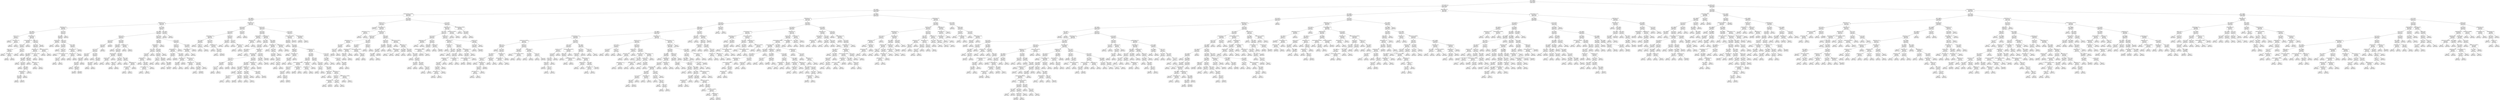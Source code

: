digraph Tree {
node [shape=box, style="rounded", color="black", fontname=helvetica] ;
edge [fontname=helvetica] ;
0 [label="sqft <= 1043.0\nmse = 146200.7\nsamples = 1466\nvalue = 1466.1"] ;
1 [label="ld_1.0 <= 0.5\nmse = 96476.6\nsamples = 1028\nvalue = 1316.0"] ;
0 -> 1 [labeldistance=2.5, labelangle=45, headlabel="True"] ;
2 [label="sqft <= 783.5\nmse = 50391.6\nsamples = 593\nvalue = 1155.3"] ;
1 -> 2 ;
3 [label="medianHomeValue <= 63768.0\nmse = 21069.3\nsamples = 319\nvalue = 1031.6"] ;
2 -> 3 ;
4 [label="sqft <= 659.0\nmse = 16607.9\nsamples = 234\nvalue = 999.4"] ;
3 -> 4 ;
5 [label="pLateTwenties <= 0.1\nmse = 12450.5\nsamples = 115\nvalue = 957.0"] ;
4 -> 5 ;
6 [label="pEarlyForties <= 0.1\nmse = 6020.3\nsamples = 42\nvalue = 903.0"] ;
5 -> 6 ;
7 [label="sqft <= 505.0\nmse = 3279.1\nsamples = 28\nvalue = 928.1"] ;
6 -> 7 ;
8 [label="pYouths <= 0.1\nmse = 379.7\nsamples = 3\nvalue = 836.2"] ;
7 -> 8 ;
9 [label="mse = 0.0\nsamples = 1\nvalue = 855.0"] ;
8 -> 9 ;
10 [label="pEarlyThirties <= 0.1\nmse = 56.2\nsamples = 2\nvalue = 817.5"] ;
8 -> 10 ;
11 [label="mse = 0.0\nsamples = 1\nvalue = 810.0"] ;
10 -> 11 ;
12 [label="mse = 0.0\nsamples = 1\nvalue = 825.0"] ;
10 -> 12 ;
13 [label="pEarlyThirties <= 0.1\nmse = 2758.8\nsamples = 25\nvalue = 935.8"] ;
7 -> 13 ;
14 [label="number bedrooms <= 1.5\nmse = 1062.9\nsamples = 7\nvalue = 892.1"] ;
13 -> 14 ;
15 [label="pYouths <= 0.1\nmse = 606.7\nsamples = 6\nvalue = 901.6"] ;
14 -> 15 ;
16 [label="pYouths <= 0.1\nmse = 191.4\nsamples = 3\nvalue = 886.8"] ;
15 -> 16 ;
17 [label="mse = 0.0\nsamples = 1\nvalue = 869.0"] ;
16 -> 17 ;
18 [label="pEarlyForties <= 0.1\nmse = 3.8\nsamples = 2\nvalue = 897.4"] ;
16 -> 18 ;
19 [label="mse = 0.0\nsamples = 1\nvalue = 899.0"] ;
18 -> 19 ;
20 [label="mse = 0.0\nsamples = 1\nvalue = 895.0"] ;
18 -> 20 ;
21 [label="sqft <= 575.0\nmse = 117.2\nsamples = 3\nvalue = 931.2"] ;
15 -> 21 ;
22 [label="mse = 0.0\nsamples = 1\nvalue = 950.0"] ;
21 -> 22 ;
23 [label="mse = 0.0\nsamples = 2\nvalue = 925.0"] ;
21 -> 23 ;
24 [label="mse = 0.0\nsamples = 1\nvalue = 835.0"] ;
14 -> 24 ;
25 [label="pFifties <= 0.1\nmse = 2347.1\nsamples = 18\nvalue = 953.8"] ;
13 -> 25 ;
26 [label="ld_4.0 <= 0.5\nmse = 2254.9\nsamples = 15\nvalue = 943.6"] ;
25 -> 26 ;
27 [label="pEarlyForties <= 0.1\nmse = 2132.3\nsamples = 13\nvalue = 951.3"] ;
26 -> 27 ;
28 [label="sqft <= 627.5\nmse = 2085.9\nsamples = 11\nvalue = 944.7"] ;
27 -> 28 ;
29 [label="sqft <= 524.5\nmse = 2040.9\nsamples = 7\nvalue = 960.8"] ;
28 -> 29 ;
30 [label="mse = 0.0\nsamples = 1\nvalue = 899.0"] ;
29 -> 30 ;
31 [label="pk_4.0 <= 0.5\nmse = 1592.2\nsamples = 6\nvalue = 972.0"] ;
29 -> 31 ;
32 [label="mse = 0.0\nsamples = 1\nvalue = 900.0"] ;
31 -> 32 ;
33 [label="sqft <= 602.5\nmse = 1181.2\nsamples = 5\nvalue = 979.2"] ;
31 -> 33 ;
34 [label="pEarlyForties <= 0.1\nmse = 1075.9\nsamples = 4\nvalue = 970.2"] ;
33 -> 34 ;
35 [label="sqft <= 575.0\nmse = 1384.0\nsamples = 3\nvalue = 959.0"] ;
34 -> 35 ;
36 [label="mse = 0.0\nsamples = 1\nvalue = 885.0"] ;
35 -> 36 ;
37 [label="mse = 18.8\nsamples = 2\nvalue = 977.5"] ;
35 -> 37 ;
38 [label="mse = 0.0\nsamples = 1\nvalue = 989.0"] ;
34 -> 38 ;
39 [label="mse = 0.0\nsamples = 1\nvalue = 1015.0"] ;
33 -> 39 ;
40 [label="pFifties <= 0.1\nmse = 1059.5\nsamples = 4\nvalue = 918.6"] ;
28 -> 40 ;
41 [label="mse = 0.0\nsamples = 1\nvalue = 975.0"] ;
40 -> 41 ;
42 [label="pEarlyThirties <= 0.1\nmse = 0.1\nsamples = 3\nvalue = 899.8"] ;
40 -> 42 ;
43 [label="mse = 0.0\nsamples = 2\nvalue = 900.0"] ;
42 -> 43 ;
44 [label="mse = 0.0\nsamples = 1\nvalue = 899.0"] ;
42 -> 44 ;
45 [label="medianIncome <= 54594.5\nmse = 3.6\nsamples = 2\nvalue = 997.7"] ;
27 -> 45 ;
46 [label="mse = 0.0\nsamples = 1\nvalue = 999.0"] ;
45 -> 46 ;
47 [label="mse = 0.0\nsamples = 1\nvalue = 995.0"] ;
45 -> 47 ;
48 [label="medianIncome <= 53192.5\nmse = 506.2\nsamples = 2\nvalue = 897.5"] ;
26 -> 48 ;
49 [label="mse = 0.0\nsamples = 1\nvalue = 920.0"] ;
48 -> 49 ;
50 [label="mse = 0.0\nsamples = 1\nvalue = 875.0"] ;
48 -> 50 ;
51 [label="mse = 68.0\nsamples = 3\nvalue = 1001.0"] ;
25 -> 51 ;
52 [label="ld_5.0 <= 0.5\nmse = 7567.3\nsamples = 14\nvalue = 846.2"] ;
6 -> 52 ;
53 [label="sqft <= 480.0\nmse = 6801.1\nsamples = 12\nvalue = 866.5"] ;
52 -> 53 ;
54 [label="pSixtyPlus <= 0.2\nmse = 8450.0\nsamples = 2\nvalue = 765.0"] ;
53 -> 54 ;
55 [label="mse = 0.0\nsamples = 1\nvalue = 700.0"] ;
54 -> 55 ;
56 [label="mse = 0.0\nsamples = 1\nvalue = 895.0"] ;
54 -> 56 ;
57 [label="pYouths <= 0.1\nmse = 4199.2\nsamples = 10\nvalue = 885.5"] ;
53 -> 57 ;
58 [label="sqft <= 518.0\nmse = 962.2\nsamples = 6\nvalue = 936.4"] ;
57 -> 58 ;
59 [label="mse = 0.0\nsamples = 1\nvalue = 975.0"] ;
58 -> 59 ;
60 [label="pYouths <= 0.1\nmse = 514.0\nsamples = 5\nvalue = 921.0"] ;
58 -> 60 ;
61 [label="mse = 0.0\nsamples = 2\nvalue = 895.0"] ;
60 -> 61 ;
62 [label="medianHomeValue <= 51171.5\nmse = 105.6\nsamples = 3\nvalue = 938.3"] ;
60 -> 62 ;
63 [label="ld_4.0 <= 0.5\nmse = 56.2\nsamples = 2\nvalue = 932.5"] ;
62 -> 63 ;
64 [label="mse = 0.0\nsamples = 1\nvalue = 940.0"] ;
63 -> 64 ;
65 [label="mse = 0.0\nsamples = 1\nvalue = 925.0"] ;
63 -> 65 ;
66 [label="mse = 0.0\nsamples = 1\nvalue = 950.0"] ;
62 -> 66 ;
67 [label="sqft <= 654.0\nmse = 3130.5\nsamples = 4\nvalue = 845.9"] ;
57 -> 67 ;
68 [label="pEarlyTwenties <= 0.1\nmse = 119.4\nsamples = 3\nvalue = 816.4"] ;
67 -> 68 ;
69 [label="pEarlyForties <= 0.1\nmse = 16.0\nsamples = 2\nvalue = 823.0"] ;
68 -> 69 ;
70 [label="mse = 0.0\nsamples = 1\nvalue = 825.0"] ;
69 -> 70 ;
71 [label="mse = 0.0\nsamples = 1\nvalue = 815.0"] ;
69 -> 71 ;
72 [label="mse = 0.0\nsamples = 1\nvalue = 800.0"] ;
68 -> 72 ;
73 [label="mse = 0.0\nsamples = 1\nvalue = 949.0"] ;
67 -> 73 ;
74 [label="mse = 0.0\nsamples = 2\nvalue = 750.0"] ;
52 -> 74 ;
75 [label="pk_7.0 <= 0.5\nmse = 13449.0\nsamples = 73\nvalue = 997.1"] ;
5 -> 75 ;
76 [label="sqft <= 560.0\nmse = 9575.8\nsamples = 71\nvalue = 988.4"] ;
75 -> 76 ;
77 [label="pYouths <= 0.0\nmse = 5847.0\nsamples = 34\nvalue = 952.5"] ;
76 -> 77 ;
78 [label="ty_2.0 <= 0.5\nmse = 4241.9\nsamples = 20\nvalue = 935.8"] ;
77 -> 78 ;
79 [label="pk_2.0 <= 0.5\nmse = 3283.4\nsamples = 17\nvalue = 947.1"] ;
78 -> 79 ;
80 [label="pk_5.0 <= 0.5\nmse = 2531.0\nsamples = 16\nvalue = 938.9"] ;
79 -> 80 ;
81 [label="ld_4.0 <= 0.5\nmse = 2278.2\nsamples = 12\nvalue = 950.0"] ;
80 -> 81 ;
82 [label="pk_3.0 <= 0.5\nmse = 2285.6\nsamples = 11\nvalue = 947.7"] ;
81 -> 82 ;
83 [label="sqft <= 512.5\nmse = 3117.6\nsamples = 8\nvalue = 952.6"] ;
82 -> 83 ;
84 [label="mse = 0.0\nsamples = 1\nvalue = 945.0"] ;
83 -> 84 ;
85 [label="pFifties <= 0.1\nmse = 4030.3\nsamples = 7\nvalue = 954.9"] ;
83 -> 85 ;
86 [label="mse = 1406.2\nsamples = 2\nvalue = 952.5"] ;
85 -> 86 ;
87 [label="mse = 4684.5\nsamples = 5\nvalue = 955.5"] ;
85 -> 87 ;
88 [label="mse = 612.2\nsamples = 3\nvalue = 938.6"] ;
82 -> 88 ;
89 [label="mse = 0.0\nsamples = 1\nvalue = 995.0"] ;
81 -> 89 ;
90 [label="sqft <= 445.0\nmse = 1475.0\nsamples = 4\nvalue = 900.0"] ;
80 -> 90 ;
91 [label="mse = 0.0\nsamples = 1\nvalue = 940.0"] ;
90 -> 91 ;
92 [label="sqft <= 487.5\nmse = 1012.5\nsamples = 3\nvalue = 880.0"] ;
90 -> 92 ;
93 [label="sqft <= 462.5\nmse = 1225.0\nsamples = 2\nvalue = 860.0"] ;
92 -> 93 ;
94 [label="mse = 0.0\nsamples = 1\nvalue = 895.0"] ;
93 -> 94 ;
95 [label="mse = 0.0\nsamples = 1\nvalue = 825.0"] ;
93 -> 95 ;
96 [label="mse = 0.0\nsamples = 1\nvalue = 900.0"] ;
92 -> 96 ;
97 [label="mse = 0.0\nsamples = 1\nvalue = 1059.0"] ;
79 -> 97 ;
98 [label="mse = 355.6\nsamples = 3\nvalue = 826.7"] ;
78 -> 98 ;
99 [label="pk_2.0 <= 0.5\nmse = 7368.5\nsamples = 14\nvalue = 983.8"] ;
77 -> 99 ;
100 [label="pYouths <= 0.0\nmse = 8482.5\nsamples = 11\nvalue = 1006.2"] ;
99 -> 100 ;
101 [label="mse = 0.0\nsamples = 1\nvalue = 1150.0"] ;
100 -> 101 ;
102 [label="pk_4.0 <= 0.5\nmse = 7201.9\nsamples = 10\nvalue = 993.1"] ;
100 -> 102 ;
103 [label="pEarlyForties <= 0.1\nmse = 10505.6\nsamples = 3\nvalue = 1056.7"] ;
102 -> 103 ;
104 [label="pSixtyPlus <= 0.1\nmse = 1406.2\nsamples = 2\nvalue = 987.5"] ;
103 -> 104 ;
105 [label="mse = 0.0\nsamples = 1\nvalue = 1025.0"] ;
104 -> 105 ;
106 [label="mse = 0.0\nsamples = 1\nvalue = 950.0"] ;
104 -> 106 ;
107 [label="mse = 0.0\nsamples = 1\nvalue = 1195.0"] ;
103 -> 107 ;
108 [label="sqft <= 507.5\nmse = 3878.9\nsamples = 7\nvalue = 969.2"] ;
102 -> 108 ;
109 [label="ld_4.0 <= 0.5\nmse = 2204.7\nsamples = 3\nvalue = 1018.8"] ;
108 -> 109 ;
110 [label="pFifties <= 0.1\nmse = 5.6\nsamples = 2\nvalue = 991.7"] ;
109 -> 110 ;
111 [label="mse = 0.0\nsamples = 1\nvalue = 990.0"] ;
110 -> 111 ;
112 [label="mse = 0.0\nsamples = 1\nvalue = 995.0"] ;
110 -> 112 ;
113 [label="mse = 0.0\nsamples = 1\nvalue = 1100.0"] ;
109 -> 113 ;
114 [label="sqft <= 530.0\nmse = 652.7\nsamples = 4\nvalue = 919.8"] ;
108 -> 114 ;
115 [label="mse = 0.0\nsamples = 1\nvalue = 880.0"] ;
114 -> 115 ;
116 [label="pEarlyTwenties <= 0.1\nmse = 168.0\nsamples = 3\nvalue = 933.0"] ;
114 -> 116 ;
117 [label="pEarlyThirties <= 0.1\nmse = 9.0\nsamples = 2\nvalue = 942.0"] ;
116 -> 117 ;
118 [label="mse = 0.0\nsamples = 1\nvalue = 939.0"] ;
117 -> 118 ;
119 [label="mse = 0.0\nsamples = 1\nvalue = 945.0"] ;
117 -> 119 ;
120 [label="mse = 0.0\nsamples = 1\nvalue = 915.0"] ;
116 -> 120 ;
121 [label="pLateTwenties <= 0.2\nmse = 600.0\nsamples = 3\nvalue = 930.0"] ;
99 -> 121 ;
122 [label="mse = 0.0\nsamples = 1\nvalue = 900.0"] ;
121 -> 122 ;
123 [label="mse = 0.0\nsamples = 2\nvalue = 950.0"] ;
121 -> 123 ;
124 [label="pk_4.0 <= 0.5\nmse = 10725.9\nsamples = 37\nvalue = 1024.3"] ;
76 -> 124 ;
125 [label="sqft <= 642.5\nmse = 6191.7\nsamples = 15\nvalue = 966.8"] ;
124 -> 125 ;
126 [label="pLateForties <= 0.1\nmse = 5509.0\nsamples = 14\nvalue = 979.5"] ;
125 -> 126 ;
127 [label="pk_2.0 <= 0.5\nmse = 1579.5\nsamples = 6\nvalue = 1023.6"] ;
126 -> 127 ;
128 [label="ld_4.0 <= 0.5\nmse = 852.8\nsamples = 5\nvalue = 1012.7"] ;
127 -> 128 ;
129 [label="pLateTwenties <= 0.2\nmse = 230.1\nsamples = 4\nvalue = 1023.2"] ;
128 -> 129 ;
130 [label="mse = 0.0\nsamples = 1\nvalue = 999.0"] ;
129 -> 130 ;
131 [label="sqft <= 622.5\nmse = 136.0\nsamples = 3\nvalue = 1028.0"] ;
129 -> 131 ;
132 [label="number bedrooms <= 1.5\nmse = 18.8\nsamples = 2\nvalue = 1022.5"] ;
131 -> 132 ;
133 [label="mse = 0.0\nsamples = 1\nvalue = 1020.0"] ;
132 -> 133 ;
134 [label="mse = 0.0\nsamples = 1\nvalue = 1030.0"] ;
132 -> 134 ;
135 [label="mse = 0.0\nsamples = 1\nvalue = 1050.0"] ;
131 -> 135 ;
136 [label="mse = 0.0\nsamples = 1\nvalue = 950.0"] ;
128 -> 136 ;
137 [label="mse = 0.0\nsamples = 1\nvalue = 1100.0"] ;
127 -> 137 ;
138 [label="sqft <= 627.5\nmse = 5544.5\nsamples = 8\nvalue = 935.4"] ;
126 -> 138 ;
139 [label="pKids <= 0.1\nmse = 4905.4\nsamples = 7\nvalue = 922.0"] ;
138 -> 139 ;
140 [label="ld_3.0 <= 0.5\nmse = 6.2\nsamples = 2\nvalue = 897.5"] ;
139 -> 140 ;
141 [label="mse = 0.0\nsamples = 1\nvalue = 900.0"] ;
140 -> 141 ;
142 [label="mse = 0.0\nsamples = 1\nvalue = 895.0"] ;
140 -> 142 ;
143 [label="pKids <= 0.2\nmse = 6529.0\nsamples = 5\nvalue = 931.8"] ;
139 -> 143 ;
144 [label="mse = 0.0\nsamples = 1\nvalue = 949.0"] ;
143 -> 144 ;
145 [label="sqft <= 594.0\nmse = 8068.8\nsamples = 4\nvalue = 927.5"] ;
143 -> 145 ;
146 [label="mse = 0.0\nsamples = 1\nvalue = 930.0"] ;
145 -> 146 ;
147 [label="mse = 10755.6\nsamples = 3\nvalue = 926.7"] ;
145 -> 147 ;
148 [label="mse = 0.0\nsamples = 1\nvalue = 1029.0"] ;
138 -> 148 ;
149 [label="mse = 0.0\nsamples = 1\nvalue = 865.0"] ;
125 -> 149 ;
150 [label="ld_4.0 <= 0.5\nmse = 10323.4\nsamples = 22\nvalue = 1057.7"] ;
124 -> 150 ;
151 [label="pYouths <= 0.1\nmse = 6127.1\nsamples = 19\nvalue = 1043.6"] ;
150 -> 151 ;
152 [label="pEarlyTwenties <= 0.1\nmse = 5418.3\nsamples = 18\nvalue = 1037.5"] ;
151 -> 152 ;
153 [label="sqft <= 585.0\nmse = 2841.8\nsamples = 4\nvalue = 1067.9"] ;
152 -> 153 ;
154 [label="mse = 0.0\nsamples = 1\nvalue = 1095.0"] ;
153 -> 154 ;
155 [label="mse = 4006.2\nsamples = 3\nvalue = 1047.5"] ;
153 -> 155 ;
156 [label="sqft <= 612.5\nmse = 5923.2\nsamples = 14\nvalue = 1025.7"] ;
152 -> 156 ;
157 [label="pEarlyForties <= 0.1\nmse = 4444.0\nsamples = 4\nvalue = 969.0"] ;
156 -> 157 ;
158 [label="sqft <= 585.0\nmse = 7656.2\nsamples = 2\nvalue = 1012.5"] ;
157 -> 158 ;
159 [label="mse = 0.0\nsamples = 1\nvalue = 925.0"] ;
158 -> 159 ;
160 [label="mse = 0.0\nsamples = 1\nvalue = 1100.0"] ;
158 -> 160 ;
161 [label="mse = 200.0\nsamples = 2\nvalue = 940.0"] ;
157 -> 161 ;
162 [label="pEarlyThirties <= 0.1\nmse = 4778.7\nsamples = 10\nvalue = 1047.5"] ;
156 -> 162 ;
163 [label="pLateTwenties <= 0.2\nmse = 100.0\nsamples = 2\nvalue = 985.0"] ;
162 -> 163 ;
164 [label="mse = 0.0\nsamples = 1\nvalue = 975.0"] ;
163 -> 164 ;
165 [label="mse = 0.0\nsamples = 1\nvalue = 995.0"] ;
163 -> 165 ;
166 [label="ty_2.0 <= 0.5\nmse = 4789.0\nsamples = 8\nvalue = 1058.9"] ;
162 -> 166 ;
167 [label="sqft <= 637.5\nmse = 3230.6\nsamples = 7\nvalue = 1045.3"] ;
166 -> 167 ;
168 [label="mse = 0.0\nsamples = 1\nvalue = 1050.0"] ;
167 -> 168 ;
169 [label="mse = 3586.8\nsamples = 6\nvalue = 1044.8"] ;
167 -> 169 ;
170 [label="mse = 0.0\nsamples = 1\nvalue = 1195.0"] ;
166 -> 170 ;
171 [label="mse = 0.0\nsamples = 1\nvalue = 1195.0"] ;
151 -> 171 ;
172 [label="sqft <= 602.5\nmse = 25734.0\nsamples = 3\nvalue = 1131.0"] ;
150 -> 172 ;
173 [label="pEarlyTwenties <= 0.1\nmse = 18906.2\nsamples = 2\nvalue = 1182.5"] ;
172 -> 173 ;
174 [label="mse = 0.0\nsamples = 1\nvalue = 1045.0"] ;
173 -> 174 ;
175 [label="mse = 0.0\nsamples = 1\nvalue = 1320.0"] ;
173 -> 175 ;
176 [label="mse = 0.0\nsamples = 1\nvalue = 925.0"] ;
172 -> 176 ;
177 [label="sqft <= 625.0\nmse = 55555.6\nsamples = 2\nvalue = 1283.3"] ;
75 -> 177 ;
178 [label="mse = 0.0\nsamples = 1\nvalue = 950.0"] ;
177 -> 178 ;
179 [label="mse = 0.0\nsamples = 1\nvalue = 1450.0"] ;
177 -> 179 ;
180 [label="pEarlyForties <= 0.1\nmse = 17242.6\nsamples = 119\nvalue = 1039.1"] ;
4 -> 180 ;
181 [label="pYouths <= 0.1\nmse = 20925.8\nsamples = 19\nvalue = 1178.4"] ;
180 -> 181 ;
182 [label="pk_2.0 <= 0.5\nmse = 14139.5\nsamples = 17\nvalue = 1217.5"] ;
181 -> 182 ;
183 [label="pEarlyTwenties <= 0.1\nmse = 10302.7\nsamples = 12\nvalue = 1173.0"] ;
182 -> 183 ;
184 [label="sqft <= 715.0\nmse = 2088.9\nsamples = 5\nvalue = 1233.3"] ;
183 -> 184 ;
185 [label="mse = 42.2\nsamples = 3\nvalue = 1201.2"] ;
184 -> 185 ;
186 [label="pFifties <= 0.1\nmse = 6.2\nsamples = 2\nvalue = 1297.5"] ;
184 -> 186 ;
187 [label="mse = 0.0\nsamples = 1\nvalue = 1300.0"] ;
186 -> 187 ;
188 [label="mse = 0.0\nsamples = 1\nvalue = 1295.0"] ;
186 -> 188 ;
189 [label="pk_4.0 <= 0.5\nmse = 11734.0\nsamples = 7\nvalue = 1132.8"] ;
183 -> 189 ;
190 [label="mse = 0.0\nsamples = 1\nvalue = 1025.0"] ;
189 -> 190 ;
191 [label="pEarlyTwenties <= 0.1\nmse = 11567.2\nsamples = 6\nvalue = 1146.2"] ;
189 -> 191 ;
192 [label="mse = 0.0\nsamples = 1\nvalue = 1050.0"] ;
191 -> 192 ;
193 [label="sqft <= 725.0\nmse = 11707.1\nsamples = 5\nvalue = 1160.0"] ;
191 -> 193 ;
194 [label="mse = 0.0\nsamples = 1\nvalue = 1175.0"] ;
193 -> 194 ;
195 [label="mse = 16264.0\nsamples = 4\nvalue = 1154.0"] ;
193 -> 195 ;
196 [label="pYouths <= 0.0\nmse = 6422.9\nsamples = 5\nvalue = 1328.7"] ;
182 -> 196 ;
197 [label="ty_2.0 <= 0.5\nmse = 5256.2\nsamples = 2\nvalue = 1422.5"] ;
196 -> 197 ;
198 [label="mse = 0.0\nsamples = 1\nvalue = 1350.0"] ;
197 -> 198 ;
199 [label="mse = 0.0\nsamples = 1\nvalue = 1495.0"] ;
197 -> 199 ;
200 [label="ty_1.0 <= 0.5\nmse = 402.7\nsamples = 3\nvalue = 1281.8"] ;
196 -> 200 ;
201 [label="mse = 0.0\nsamples = 1\nvalue = 1299.0"] ;
200 -> 201 ;
202 [label="pEarlyThirties <= 0.1\nmse = 210.2\nsamples = 2\nvalue = 1264.5"] ;
200 -> 202 ;
203 [label="mse = 0.0\nsamples = 1\nvalue = 1279.0"] ;
202 -> 203 ;
204 [label="mse = 0.0\nsamples = 1\nvalue = 1250.0"] ;
202 -> 204 ;
205 [label="pk_4.0 <= 0.5\nmse = 6348.0\nsamples = 2\nvalue = 973.0"] ;
181 -> 205 ;
206 [label="mse = 0.0\nsamples = 1\nvalue = 1019.0"] ;
205 -> 206 ;
207 [label="mse = 0.0\nsamples = 1\nvalue = 835.0"] ;
205 -> 207 ;
208 [label="pYouths <= 0.1\nmse = 13247.1\nsamples = 100\nvalue = 1017.7"] ;
180 -> 208 ;
209 [label="ld_3.0 <= 0.5\nmse = 11055.5\nsamples = 58\nvalue = 1053.6"] ;
208 -> 209 ;
210 [label="pLateForties <= 0.1\nmse = 5456.2\nsamples = 4\nvalue = 1239.8"] ;
209 -> 210 ;
211 [label="pEarlyForties <= 0.1\nmse = 625.0\nsamples = 3\nvalue = 1275.0"] ;
210 -> 211 ;
212 [label="mse = 0.0\nsamples = 1\nvalue = 1250.0"] ;
211 -> 212 ;
213 [label="mse = 0.0\nsamples = 2\nvalue = 1300.0"] ;
211 -> 213 ;
214 [label="mse = 0.0\nsamples = 1\nvalue = 1099.0"] ;
210 -> 214 ;
215 [label="pEarlyForties <= 0.1\nmse = 9225.8\nsamples = 54\nvalue = 1042.7"] ;
209 -> 215 ;
216 [label="sqft <= 765.5\nmse = 7038.7\nsamples = 44\nvalue = 1062.3"] ;
215 -> 216 ;
217 [label="pKids <= 0.1\nmse = 5916.5\nsamples = 43\nvalue = 1058.1"] ;
216 -> 217 ;
218 [label="sqft <= 717.5\nmse = 15006.2\nsamples = 2\nvalue = 1217.5"] ;
217 -> 218 ;
219 [label="mse = 0.0\nsamples = 1\nvalue = 1095.0"] ;
218 -> 219 ;
220 [label="mse = 0.0\nsamples = 1\nvalue = 1340.0"] ;
218 -> 220 ;
221 [label="pLateForties <= 0.1\nmse = 4813.2\nsamples = 41\nvalue = 1053.1"] ;
217 -> 221 ;
222 [label="pEarlyTwenties <= 0.1\nmse = 4032.3\nsamples = 31\nvalue = 1038.7"] ;
221 -> 222 ;
223 [label="pk_3.0 <= 0.5\nmse = 2170.2\nsamples = 12\nvalue = 1015.2"] ;
222 -> 223 ;
224 [label="sqft <= 680.0\nmse = 932.8\nsamples = 4\nvalue = 973.3"] ;
223 -> 224 ;
225 [label="pk_4.0 <= 0.5\nmse = 0.2\nsamples = 3\nvalue = 992.6"] ;
224 -> 225 ;
226 [label="mse = 0.0\nsamples = 1\nvalue = 993.0"] ;
225 -> 226 ;
227 [label="mse = 0.2\nsamples = 2\nvalue = 992.5"] ;
225 -> 227 ;
228 [label="mse = 0.0\nsamples = 1\nvalue = 925.0"] ;
224 -> 228 ;
229 [label="sqft <= 710.0\nmse = 1272.7\nsamples = 8\nvalue = 1039.6"] ;
223 -> 229 ;
230 [label="mse = 1365.2\nsamples = 5\nvalue = 1049.4"] ;
229 -> 230 ;
231 [label="mse = 512.5\nsamples = 3\nvalue = 1020.0"] ;
229 -> 231 ;
232 [label="sqft <= 737.5\nmse = 4601.8\nsamples = 19\nvalue = 1052.2"] ;
222 -> 232 ;
233 [label="sqft <= 692.5\nmse = 4402.4\nsamples = 15\nvalue = 1063.9"] ;
232 -> 233 ;
234 [label="sqft <= 672.5\nmse = 1699.6\nsamples = 9\nvalue = 1030.7"] ;
233 -> 234 ;
235 [label="mse = 400.0\nsamples = 2\nvalue = 1085.0"] ;
234 -> 235 ;
236 [label="pk_4.0 <= 0.5\nmse = 708.3\nsamples = 7\nvalue = 1010.9"] ;
234 -> 236 ;
237 [label="sqft <= 678.0\nmse = 42.2\nsamples = 2\nvalue = 1031.2"] ;
236 -> 237 ;
238 [label="mse = 0.0\nsamples = 1\nvalue = 1020.0"] ;
237 -> 238 ;
239 [label="mse = 0.0\nsamples = 1\nvalue = 1035.0"] ;
237 -> 239 ;
240 [label="sqft <= 680.0\nmse = 717.3\nsamples = 5\nvalue = 999.3"] ;
236 -> 240 ;
241 [label="mse = 1616.7\nsamples = 3\nvalue = 1005.0"] ;
240 -> 241 ;
242 [label="mse = 0.0\nsamples = 2\nvalue = 995.0"] ;
240 -> 242 ;
243 [label="pLateForties <= 0.1\nmse = 4771.6\nsamples = 6\nvalue = 1102.3"] ;
233 -> 243 ;
244 [label="sqft <= 712.5\nmse = 3556.1\nsamples = 3\nvalue = 1062.9"] ;
243 -> 244 ;
245 [label="pk_4.0 <= 0.5\nmse = 2400.0\nsamples = 2\nvalue = 1090.0"] ;
244 -> 245 ;
246 [label="mse = 0.0\nsamples = 1\nvalue = 1050.0"] ;
245 -> 246 ;
247 [label="mse = 0.0\nsamples = 1\nvalue = 1150.0"] ;
245 -> 247 ;
248 [label="mse = 0.0\nsamples = 1\nvalue = 995.0"] ;
244 -> 248 ;
249 [label="sqft <= 712.5\nmse = 2255.6\nsamples = 3\nvalue = 1148.3"] ;
243 -> 249 ;
250 [label="mse = 0.0\nsamples = 1\nvalue = 1049.0"] ;
249 -> 250 ;
251 [label="mse = 338.6\nsamples = 2\nvalue = 1168.2"] ;
249 -> 251 ;
252 [label="pLateTwenties <= 0.2\nmse = 671.0\nsamples = 4\nvalue = 986.8"] ;
232 -> 252 ;
253 [label="mse = 0.0\nsamples = 2\nvalue = 1000.0"] ;
252 -> 253 ;
254 [label="mse = 1024.0\nsamples = 2\nvalue = 967.0"] ;
252 -> 254 ;
255 [label="sqft <= 725.0\nmse = 3414.4\nsamples = 10\nvalue = 1115.4"] ;
221 -> 255 ;
256 [label="sqft <= 692.5\nmse = 783.3\nsamples = 4\nvalue = 1135.0"] ;
255 -> 256 ;
257 [label="mse = 0.0\nsamples = 1\nvalue = 1100.0"] ;
256 -> 257 ;
258 [label="mse = 256.2\nsamples = 3\nvalue = 1152.5"] ;
256 -> 258 ;
259 [label="mse = 5278.5\nsamples = 6\nvalue = 1095.8"] ;
255 -> 259 ;
260 [label="mse = 0.0\nsamples = 1\nvalue = 1345.0"] ;
216 -> 260 ;
261 [label="sqft <= 745.0\nmse = 10555.8\nsamples = 10\nvalue = 969.4"] ;
215 -> 261 ;
262 [label="pEarlyTwenties <= 0.1\nmse = 4841.3\nsamples = 8\nvalue = 944.9"] ;
261 -> 262 ;
263 [label="mse = 0.0\nsamples = 1\nvalue = 1075.0"] ;
262 -> 263 ;
264 [label="sqft <= 732.0\nmse = 2771.1\nsamples = 7\nvalue = 926.4"] ;
262 -> 264 ;
265 [label="ty_1.0 <= 0.5\nmse = 1098.4\nsamples = 5\nvalue = 903.5"] ;
264 -> 265 ;
266 [label="mse = 0.0\nsamples = 1\nvalue = 860.0"] ;
265 -> 266 ;
267 [label="sqft <= 674.0\nmse = 23.4\nsamples = 4\nvalue = 928.4"] ;
265 -> 267 ;
268 [label="mse = 0.0\nsamples = 1\nvalue = 939.0"] ;
267 -> 268 ;
269 [label="sqft <= 701.0\nmse = 5.6\nsamples = 3\nvalue = 926.7"] ;
267 -> 269 ;
270 [label="mse = 0.0\nsamples = 1\nvalue = 930.0"] ;
269 -> 270 ;
271 [label="mse = 0.0\nsamples = 2\nvalue = 925.0"] ;
269 -> 271 ;
272 [label="mse = 0.0\nsamples = 2\nvalue = 1010.0"] ;
264 -> 272 ;
273 [label="pLateTwenties <= 0.1\nmse = 13225.0\nsamples = 2\nvalue = 1165.0"] ;
261 -> 273 ;
274 [label="mse = 0.0\nsamples = 1\nvalue = 1050.0"] ;
273 -> 274 ;
275 [label="mse = 0.0\nsamples = 1\nvalue = 1280.0"] ;
273 -> 275 ;
276 [label="pk_3.0 <= 0.5\nmse = 12407.2\nsamples = 42\nvalue = 973.5"] ;
208 -> 276 ;
277 [label="medianIncome <= 57560.0\nmse = 10037.0\nsamples = 39\nvalue = 964.5"] ;
276 -> 277 ;
278 [label="pKids <= 0.1\nmse = 8540.1\nsamples = 37\nvalue = 953.8"] ;
277 -> 278 ;
279 [label="mse = 0.0\nsamples = 1\nvalue = 1295.0"] ;
278 -> 279 ;
280 [label="ty_1.0 <= 0.5\nmse = 6852.9\nsamples = 36\nvalue = 948.6"] ;
278 -> 280 ;
281 [label="pFifties <= 0.1\nmse = 8152.7\nsamples = 5\nvalue = 850.6"] ;
280 -> 281 ;
282 [label="mse = 0.0\nsamples = 1\nvalue = 980.0"] ;
281 -> 282 ;
283 [label="pEarlyThirties <= 0.1\nmse = 3431.2\nsamples = 4\nvalue = 807.5"] ;
281 -> 283 ;
284 [label="sqft <= 742.5\nmse = 4050.0\nsamples = 2\nvalue = 845.0"] ;
283 -> 284 ;
285 [label="mse = 0.0\nsamples = 1\nvalue = 935.0"] ;
284 -> 285 ;
286 [label="mse = 0.0\nsamples = 1\nvalue = 800.0"] ;
284 -> 286 ;
287 [label="mse = 0.0\nsamples = 2\nvalue = 770.0"] ;
283 -> 287 ;
288 [label="pLateTwenties <= 0.1\nmse = 5135.6\nsamples = 31\nvalue = 962.3"] ;
280 -> 288 ;
289 [label="sqft <= 704.0\nmse = 4592.0\nsamples = 24\nvalue = 939.4"] ;
288 -> 289 ;
290 [label="ld_4.0 <= 0.5\nmse = 2116.2\nsamples = 12\nvalue = 910.5"] ;
289 -> 290 ;
291 [label="medianHomeValue <= 45201.5\nmse = 598.0\nsamples = 9\nvalue = 933.0"] ;
290 -> 291 ;
292 [label="pKids <= 0.2\nmse = 472.4\nsamples = 5\nvalue = 923.2"] ;
291 -> 292 ;
293 [label="pk_4.0 <= 0.5\nmse = 409.6\nsamples = 4\nvalue = 927.3"] ;
292 -> 293 ;
294 [label="mse = 0.0\nsamples = 1\nvalue = 945.0"] ;
293 -> 294 ;
295 [label="pKids <= 0.2\nmse = 416.9\nsamples = 3\nvalue = 924.3"] ;
293 -> 295 ;
296 [label="mse = 0.0\nsamples = 1\nvalue = 925.0"] ;
295 -> 296 ;
297 [label="mse = 625.0\nsamples = 2\nvalue = 924.0"] ;
295 -> 297 ;
298 [label="mse = 0.0\nsamples = 1\nvalue = 895.0"] ;
292 -> 298 ;
299 [label="pEarlyThirties <= 0.1\nmse = 508.7\nsamples = 4\nvalue = 944.1"] ;
291 -> 299 ;
300 [label="mse = 588.9\nsamples = 3\nvalue = 943.3"] ;
299 -> 300 ;
301 [label="mse = 0.0\nsamples = 1\nvalue = 949.0"] ;
299 -> 301 ;
302 [label="pEarlyForties <= 0.1\nmse = 596.0\nsamples = 3\nvalue = 843.0"] ;
290 -> 302 ;
303 [label="pLateThirties <= 0.1\nmse = 25.0\nsamples = 2\nvalue = 855.0"] ;
302 -> 303 ;
304 [label="mse = 0.0\nsamples = 1\nvalue = 850.0"] ;
303 -> 304 ;
305 [label="mse = 0.0\nsamples = 1\nvalue = 860.0"] ;
303 -> 305 ;
306 [label="mse = 0.0\nsamples = 1\nvalue = 795.0"] ;
302 -> 306 ;
307 [label="sqft <= 714.0\nmse = 5397.3\nsamples = 12\nvalue = 968.3"] ;
289 -> 307 ;
308 [label="mse = 0.0\nsamples = 1\nvalue = 1195.0"] ;
307 -> 308 ;
309 [label="pk_4.0 <= 0.5\nmse = 2834.1\nsamples = 11\nvalue = 956.4"] ;
307 -> 309 ;
310 [label="pk_7.0 <= 0.5\nmse = 3.0\nsamples = 2\nvalue = 896.0"] ;
309 -> 310 ;
311 [label="mse = 0.0\nsamples = 1\nvalue = 899.0"] ;
310 -> 311 ;
312 [label="mse = 0.0\nsamples = 1\nvalue = 895.0"] ;
310 -> 312 ;
313 [label="sqft <= 737.5\nmse = 2358.1\nsamples = 9\nvalue = 972.5"] ;
309 -> 313 ;
314 [label="pSixtyPlus <= 0.2\nmse = 7225.0\nsamples = 2\nvalue = 1045.0"] ;
313 -> 314 ;
315 [label="mse = 0.0\nsamples = 1\nvalue = 1130.0"] ;
314 -> 315 ;
316 [label="mse = 0.0\nsamples = 1\nvalue = 960.0"] ;
314 -> 316 ;
317 [label="pEarlyThirties <= 0.1\nmse = 675.4\nsamples = 7\nvalue = 961.3"] ;
313 -> 317 ;
318 [label="pYouths <= 0.1\nmse = 290.7\nsamples = 5\nvalue = 953.0"] ;
317 -> 318 ;
319 [label="pEarlyTwenties <= 0.1\nmse = 481.2\nsamples = 3\nvalue = 957.5"] ;
318 -> 319 ;
320 [label="mse = 0.0\nsamples = 1\nvalue = 960.0"] ;
319 -> 320 ;
321 [label="mse = 576.0\nsamples = 2\nvalue = 957.0"] ;
319 -> 321 ;
322 [label="sqft <= 762.5\nmse = 8.6\nsamples = 2\nvalue = 947.6"] ;
318 -> 322 ;
323 [label="mse = 0.0\nsamples = 1\nvalue = 950.0"] ;
322 -> 323 ;
324 [label="mse = 0.0\nsamples = 1\nvalue = 944.0"] ;
322 -> 324 ;
325 [label="medianHomeValue <= 44990.5\nmse = 324.0\nsamples = 2\nvalue = 1007.0"] ;
317 -> 325 ;
326 [label="mse = 0.0\nsamples = 1\nvalue = 989.0"] ;
325 -> 326 ;
327 [label="mse = 0.0\nsamples = 1\nvalue = 1025.0"] ;
325 -> 327 ;
328 [label="ld_3.0 <= 0.5\nmse = 2278.0\nsamples = 7\nvalue = 1016.2"] ;
288 -> 328 ;
329 [label="sqft <= 695.0\nmse = 900.0\nsamples = 2\nvalue = 1085.0"] ;
328 -> 329 ;
330 [label="mse = 0.0\nsamples = 1\nvalue = 1100.0"] ;
329 -> 330 ;
331 [label="mse = 0.0\nsamples = 1\nvalue = 1025.0"] ;
329 -> 331 ;
332 [label="pk_4.0 <= 0.5\nmse = 56.2\nsamples = 5\nvalue = 987.5"] ;
328 -> 332 ;
333 [label="mse = 0.0\nsamples = 1\nvalue = 995.0"] ;
332 -> 333 ;
334 [label="sqft <= 685.0\nmse = 50.0\nsamples = 4\nvalue = 985.0"] ;
332 -> 334 ;
335 [label="mse = 0.0\nsamples = 3\nvalue = 990.0"] ;
334 -> 335 ;
336 [label="mse = 0.0\nsamples = 1\nvalue = 975.0"] ;
334 -> 336 ;
337 [label="mse = 1518.8\nsamples = 2\nvalue = 1141.5"] ;
277 -> 337 ;
338 [label="pEarlyForties <= 0.1\nmse = 21805.6\nsamples = 3\nvalue = 1183.3"] ;
276 -> 338 ;
339 [label="mse = 156.2\nsamples = 2\nvalue = 1287.5"] ;
338 -> 339 ;
340 [label="mse = 0.0\nsamples = 1\nvalue = 975.0"] ;
338 -> 340 ;
341 [label="sqft <= 711.0\nmse = 22336.2\nsamples = 85\nvalue = 1124.5"] ;
3 -> 341 ;
342 [label="pSixtyPlus <= 0.1\nmse = 22126.1\nsamples = 44\nvalue = 1068.5"] ;
341 -> 342 ;
343 [label="mse = 2505.6\nsamples = 7\nvalue = 1261.5"] ;
342 -> 343 ;
344 [label="pEarlyTwenties <= 0.0\nmse = 15913.3\nsamples = 37\nvalue = 1023.1"] ;
342 -> 344 ;
345 [label="pEarlyTwenties <= 0.0\nmse = 355.6\nsamples = 2\nvalue = 1276.7"] ;
344 -> 345 ;
346 [label="mse = 0.0\nsamples = 1\nvalue = 1290.0"] ;
345 -> 346 ;
347 [label="mse = 0.0\nsamples = 1\nvalue = 1250.0"] ;
345 -> 347 ;
348 [label="pEarlyTwenties <= 0.1\nmse = 12614.6\nsamples = 35\nvalue = 1007.2"] ;
344 -> 348 ;
349 [label="pSixtyPlus <= 0.1\nmse = 7798.8\nsamples = 14\nvalue = 930.2"] ;
348 -> 349 ;
350 [label="pEarlyTwenties <= 0.1\nmse = 1245.9\nsamples = 5\nvalue = 864.3"] ;
349 -> 350 ;
351 [label="sqft <= 650.0\nmse = 186.8\nsamples = 4\nvalue = 850.8"] ;
350 -> 351 ;
352 [label="pk_5.0 <= 0.5\nmse = 138.9\nsamples = 3\nvalue = 861.7"] ;
351 -> 352 ;
353 [label="mse = 156.2\nsamples = 2\nvalue = 857.5"] ;
352 -> 353 ;
354 [label="mse = 0.0\nsamples = 1\nvalue = 870.0"] ;
352 -> 354 ;
355 [label="mse = 0.0\nsamples = 1\nvalue = 840.0"] ;
351 -> 355 ;
356 [label="mse = 0.0\nsamples = 1\nvalue = 945.0"] ;
350 -> 356 ;
357 [label="sqft <= 687.5\nmse = 7812.9\nsamples = 9\nvalue = 963.2"] ;
349 -> 357 ;
358 [label="sqft <= 581.0\nmse = 6427.7\nsamples = 7\nvalue = 936.4"] ;
357 -> 358 ;
359 [label="pEarlyForties <= 0.1\nmse = 8029.7\nsamples = 3\nvalue = 1006.2"] ;
358 -> 359 ;
360 [label="pFifties <= 0.2\nmse = 306.2\nsamples = 2\nvalue = 917.5"] ;
359 -> 360 ;
361 [label="mse = 0.0\nsamples = 1\nvalue = 900.0"] ;
360 -> 361 ;
362 [label="mse = 0.0\nsamples = 1\nvalue = 935.0"] ;
360 -> 362 ;
363 [label="mse = 0.0\nsamples = 1\nvalue = 1095.0"] ;
359 -> 363 ;
364 [label="medianHomeValue <= 74383.5\nmse = 1126.5\nsamples = 4\nvalue = 896.4"] ;
358 -> 364 ;
365 [label="mse = 0.0\nsamples = 2\nvalue = 925.0"] ;
364 -> 365 ;
366 [label="pYouths <= 0.1\nmse = 88.9\nsamples = 2\nvalue = 858.3"] ;
364 -> 366 ;
367 [label="mse = 0.0\nsamples = 1\nvalue = 865.0"] ;
366 -> 367 ;
368 [label="mse = 0.0\nsamples = 1\nvalue = 845.0"] ;
366 -> 368 ;
369 [label="pFifties <= 0.1\nmse = 555.6\nsamples = 2\nvalue = 1061.7"] ;
357 -> 369 ;
370 [label="mse = 0.0\nsamples = 1\nvalue = 1045.0"] ;
369 -> 370 ;
371 [label="mse = 0.0\nsamples = 1\nvalue = 1095.0"] ;
369 -> 371 ;
372 [label="pk_4.0 <= 0.5\nmse = 8168.5\nsamples = 21\nvalue = 1067.1"] ;
348 -> 372 ;
373 [label="pYouths <= 0.0\nmse = 7418.6\nsamples = 10\nvalue = 1134.4"] ;
372 -> 373 ;
374 [label="sqft <= 675.0\nmse = 8836.8\nsamples = 6\nvalue = 1172.2"] ;
373 -> 374 ;
375 [label="sqft <= 640.0\nmse = 9904.7\nsamples = 4\nvalue = 1138.8"] ;
374 -> 375 ;
376 [label="sqft <= 580.0\nmse = 900.0\nsamples = 2\nvalue = 1230.0"] ;
375 -> 376 ;
377 [label="mse = 0.0\nsamples = 1\nvalue = 1260.0"] ;
376 -> 377 ;
378 [label="mse = 0.0\nsamples = 1\nvalue = 1200.0"] ;
376 -> 378 ;
379 [label="mse = 2256.2\nsamples = 2\nvalue = 1047.5"] ;
375 -> 379 ;
380 [label="mse = 1.0\nsamples = 2\nvalue = 1239.0"] ;
374 -> 380 ;
381 [label="sqft <= 635.0\nmse = 1944.0\nsamples = 4\nvalue = 1089.0"] ;
373 -> 381 ;
382 [label="mse = 0.0\nsamples = 2\nvalue = 1045.0"] ;
381 -> 382 ;
383 [label="pEarlyThirties <= 0.1\nmse = 1088.9\nsamples = 2\nvalue = 1118.3"] ;
381 -> 383 ;
384 [label="mse = 0.0\nsamples = 1\nvalue = 1095.0"] ;
383 -> 384 ;
385 [label="mse = 0.0\nsamples = 1\nvalue = 1165.0"] ;
383 -> 385 ;
386 [label="medianIncome <= 72301.0\nmse = 3431.0\nsamples = 11\nvalue = 1020.8"] ;
372 -> 386 ;
387 [label="mse = 0.0\nsamples = 1\nvalue = 1099.0"] ;
386 -> 387 ;
388 [label="pLateTwenties <= 0.1\nmse = 2923.1\nsamples = 10\nvalue = 1009.6"] ;
386 -> 388 ;
389 [label="sqft <= 675.0\nmse = 4900.0\nsamples = 2\nvalue = 955.0"] ;
388 -> 389 ;
390 [label="mse = 0.0\nsamples = 1\nvalue = 885.0"] ;
389 -> 390 ;
391 [label="mse = 0.0\nsamples = 1\nvalue = 1025.0"] ;
389 -> 391 ;
392 [label="sqft <= 574.5\nmse = 2013.0\nsamples = 8\nvalue = 1018.8"] ;
388 -> 392 ;
393 [label="mse = 0.0\nsamples = 1\nvalue = 975.0"] ;
392 -> 393 ;
394 [label="sqft <= 610.0\nmse = 1833.3\nsamples = 7\nvalue = 1033.3"] ;
392 -> 394 ;
395 [label="mse = 0.0\nsamples = 1\nvalue = 1095.0"] ;
394 -> 395 ;
396 [label="sqft <= 637.5\nmse = 1527.7\nsamples = 6\nvalue = 1025.6"] ;
394 -> 396 ;
397 [label="sqft <= 622.5\nmse = 506.2\nsamples = 2\nvalue = 972.5"] ;
396 -> 397 ;
398 [label="mse = 0.0\nsamples = 1\nvalue = 950.0"] ;
397 -> 398 ;
399 [label="mse = 0.0\nsamples = 1\nvalue = 995.0"] ;
397 -> 399 ;
400 [label="sqft <= 655.0\nmse = 613.9\nsamples = 4\nvalue = 1043.3"] ;
396 -> 400 ;
401 [label="mse = 0.0\nsamples = 1\nvalue = 1095.0"] ;
400 -> 401 ;
402 [label="ld_4.0 <= 0.5\nmse = 96.0\nsamples = 3\nvalue = 1033.0"] ;
400 -> 402 ;
403 [label="mse = 0.0\nsamples = 1\nvalue = 1045.0"] ;
402 -> 403 ;
404 [label="mse = 0.0\nsamples = 2\nvalue = 1025.0"] ;
402 -> 404 ;
405 [label="ty_2.0 <= 0.5\nmse = 16270.7\nsamples = 41\nvalue = 1180.5"] ;
341 -> 405 ;
406 [label="pLateThirties <= 0.1\nmse = 11764.4\nsamples = 38\nvalue = 1165.7"] ;
405 -> 406 ;
407 [label="sqft <= 727.0\nmse = 9728.5\nsamples = 35\nvalue = 1181.1"] ;
406 -> 407 ;
408 [label="pk_4.0 <= 0.5\nmse = 8794.8\nsamples = 10\nvalue = 1256.1"] ;
407 -> 408 ;
409 [label="pLateTwenties <= 0.1\nmse = 11664.0\nsamples = 2\nvalue = 1373.0"] ;
408 -> 409 ;
410 [label="mse = 0.0\nsamples = 1\nvalue = 1265.0"] ;
409 -> 410 ;
411 [label="mse = 0.0\nsamples = 1\nvalue = 1481.0"] ;
409 -> 411 ;
412 [label="ld_4.0 <= 0.5\nmse = 5335.6\nsamples = 8\nvalue = 1234.8"] ;
408 -> 412 ;
413 [label="pFifties <= 0.1\nmse = 2680.6\nsamples = 4\nvalue = 1201.7"] ;
412 -> 413 ;
414 [label="medianHomeValue <= 76842.5\nmse = 1012.5\nsamples = 3\nvalue = 1170.0"] ;
413 -> 414 ;
415 [label="mse = 2025.0\nsamples = 2\nvalue = 1170.0"] ;
414 -> 415 ;
416 [label="mse = 0.0\nsamples = 1\nvalue = 1170.0"] ;
414 -> 416 ;
417 [label="mse = 0.0\nsamples = 1\nvalue = 1265.0"] ;
413 -> 417 ;
418 [label="pSixtyPlus <= 0.2\nmse = 5620.2\nsamples = 4\nvalue = 1274.6"] ;
412 -> 418 ;
419 [label="mse = 0.0\nsamples = 1\nvalue = 1265.0"] ;
418 -> 419 ;
420 [label="mse = 9264.7\nsamples = 3\nvalue = 1281.0"] ;
418 -> 420 ;
421 [label="pSixtyPlus <= 0.2\nmse = 7674.1\nsamples = 25\nvalue = 1157.3"] ;
407 -> 421 ;
422 [label="pEarlyThirties <= 0.1\nmse = 6710.8\nsamples = 21\nvalue = 1171.6"] ;
421 -> 422 ;
423 [label="pLateThirties <= 0.1\nmse = 524.6\nsamples = 4\nvalue = 1245.3"] ;
422 -> 423 ;
424 [label="mse = 0.0\nsamples = 1\nvalue = 1224.0"] ;
423 -> 424 ;
425 [label="sqft <= 745.5\nmse = 138.9\nsamples = 3\nvalue = 1266.7"] ;
423 -> 425 ;
426 [label="mse = 0.0\nsamples = 1\nvalue = 1250.0"] ;
425 -> 426 ;
427 [label="mse = 0.0\nsamples = 2\nvalue = 1275.0"] ;
425 -> 427 ;
428 [label="pYouths <= 0.1\nmse = 6643.7\nsamples = 17\nvalue = 1156.9"] ;
422 -> 428 ;
429 [label="sqft <= 769.5\nmse = 3639.4\nsamples = 11\nvalue = 1191.1"] ;
428 -> 429 ;
430 [label="pk_5.0 <= 0.5\nmse = 1976.5\nsamples = 10\nvalue = 1205.9"] ;
429 -> 430 ;
431 [label="pLateTwenties <= 0.1\nmse = 484.7\nsamples = 8\nvalue = 1218.6"] ;
430 -> 431 ;
432 [label="sqft <= 752.0\nmse = 560.7\nsamples = 5\nvalue = 1207.6"] ;
431 -> 432 ;
433 [label="pk_4.0 <= 0.5\nmse = 609.6\nsamples = 4\nvalue = 1213.5"] ;
432 -> 433 ;
434 [label="pEarlyThirties <= 0.1\nmse = 95.0\nsamples = 3\nvalue = 1203.2"] ;
433 -> 434 ;
435 [label="mse = 117.2\nsamples = 2\nvalue = 1203.8"] ;
434 -> 435 ;
436 [label="mse = 0.0\nsamples = 1\nvalue = 1201.0"] ;
434 -> 436 ;
437 [label="mse = 0.0\nsamples = 1\nvalue = 1265.0"] ;
433 -> 437 ;
438 [label="mse = 0.0\nsamples = 1\nvalue = 1190.0"] ;
432 -> 438 ;
439 [label="mse = 5.6\nsamples = 3\nvalue = 1233.3"] ;
431 -> 439 ;
440 [label="number bedrooms <= 1.5\nmse = 4672.2\nsamples = 2\nvalue = 1146.7"] ;
430 -> 440 ;
441 [label="mse = 0.0\nsamples = 1\nvalue = 1050.0"] ;
440 -> 441 ;
442 [label="mse = 0.0\nsamples = 1\nvalue = 1195.0"] ;
440 -> 442 ;
443 [label="mse = 0.0\nsamples = 1\nvalue = 1065.0"] ;
429 -> 443 ;
444 [label="number bedrooms <= 1.5\nmse = 6310.7\nsamples = 6\nvalue = 1097.7"] ;
428 -> 444 ;
445 [label="sqft <= 755.0\nmse = 2595.1\nsamples = 5\nvalue = 1067.2"] ;
444 -> 445 ;
446 [label="medianHomeValue <= 73755.0\nmse = 1388.9\nsamples = 4\nvalue = 1038.3"] ;
445 -> 446 ;
447 [label="mse = 355.6\nsamples = 2\nvalue = 1028.3"] ;
446 -> 447 ;
448 [label="mse = 2222.2\nsamples = 2\nvalue = 1048.3"] ;
446 -> 448 ;
449 [label="mse = 0.0\nsamples = 1\nvalue = 1125.0"] ;
445 -> 449 ;
450 [label="mse = 0.0\nsamples = 1\nvalue = 1235.0"] ;
444 -> 450 ;
451 [label="pSixtyPlus <= 0.2\nmse = 2464.0\nsamples = 4\nvalue = 1054.0"] ;
421 -> 451 ;
452 [label="pk_4.0 <= 0.5\nmse = 2168.8\nsamples = 3\nvalue = 1067.5"] ;
451 -> 452 ;
453 [label="mse = 0.0\nsamples = 1\nvalue = 1075.0"] ;
452 -> 453 ;
454 [label="mse = 4225.0\nsamples = 2\nvalue = 1060.0"] ;
452 -> 454 ;
455 [label="mse = 0.0\nsamples = 1\nvalue = 1000.0"] ;
451 -> 455 ;
456 [label="medianIncome <= 70267.5\nmse = 3750.0\nsamples = 3\nvalue = 1000.0"] ;
406 -> 456 ;
457 [label="mse = 0.0\nsamples = 2\nvalue = 1050.0"] ;
456 -> 457 ;
458 [label="mse = 0.0\nsamples = 1\nvalue = 925.0"] ;
456 -> 458 ;
459 [label="medianHomeValue <= 76842.5\nmse = 31879.7\nsamples = 3\nvalue = 1398.8"] ;
405 -> 459 ;
460 [label="mse = 0.0\nsamples = 1\nvalue = 1145.0"] ;
459 -> 460 ;
461 [label="pk_2.0 <= 0.5\nmse = 13888.9\nsamples = 2\nvalue = 1483.3"] ;
459 -> 461 ;
462 [label="mse = 0.0\nsamples = 1\nvalue = 1400.0"] ;
461 -> 462 ;
463 [label="mse = 0.0\nsamples = 1\nvalue = 1650.0"] ;
461 -> 463 ;
464 [label="sqft <= 990.0\nmse = 45844.1\nsamples = 274\nvalue = 1300.0"] ;
2 -> 464 ;
465 [label="pLateTwenties <= 0.1\nmse = 41493.3\nsamples = 221\nvalue = 1262.5"] ;
464 -> 465 ;
466 [label="ty_9.0 <= 0.5\nmse = 36015.4\nsamples = 139\nvalue = 1215.8"] ;
465 -> 466 ;
467 [label="pFifties <= 0.2\nmse = 30963.7\nsamples = 136\nvalue = 1203.1"] ;
466 -> 467 ;
468 [label="sqft <= 882.5\nmse = 24992.7\nsamples = 122\nvalue = 1180.4"] ;
467 -> 468 ;
469 [label="number bedrooms <= 1.5\nmse = 13204.5\nsamples = 46\nvalue = 1092.5"] ;
468 -> 469 ;
470 [label="medianIncome <= 63919.5\nmse = 9953.7\nsamples = 21\nvalue = 1032.6"] ;
469 -> 470 ;
471 [label="pFifties <= 0.1\nmse = 3275.9\nsamples = 13\nvalue = 985.8"] ;
470 -> 471 ;
472 [label="mse = 0.0\nsamples = 2\nvalue = 900.0"] ;
471 -> 472 ;
473 [label="ty_2.0 <= 0.5\nmse = 2448.1\nsamples = 11\nvalue = 999.3"] ;
471 -> 473 ;
474 [label="sqft <= 840.0\nmse = 1379.0\nsamples = 8\nvalue = 1012.1"] ;
473 -> 474 ;
475 [label="pSixtyPlus <= 0.2\nmse = 379.7\nsamples = 6\nvalue = 1022.5"] ;
474 -> 475 ;
476 [label="mse = 0.0\nsamples = 1\nvalue = 995.0"] ;
475 -> 476 ;
477 [label="pEarlyForties <= 0.1\nmse = 334.8\nsamples = 5\nvalue = 1025.2"] ;
475 -> 477 ;
478 [label="pk_2.0 <= 0.5\nmse = 40.6\nsamples = 3\nvalue = 1021.4"] ;
477 -> 478 ;
479 [label="pEarlyTwenties <= 0.1\nmse = 3.6\nsamples = 2\nvalue = 1016.3"] ;
478 -> 479 ;
480 [label="mse = 0.0\nsamples = 1\nvalue = 1019.0"] ;
479 -> 480 ;
481 [label="mse = 0.0\nsamples = 1\nvalue = 1015.0"] ;
479 -> 481 ;
482 [label="mse = 0.0\nsamples = 1\nvalue = 1029.0"] ;
478 -> 482 ;
483 [label="mse = 600.0\nsamples = 2\nvalue = 1029.0"] ;
477 -> 483 ;
484 [label="pSixtyPlus <= 0.2\nmse = 3025.0\nsamples = 2\nvalue = 955.0"] ;
474 -> 484 ;
485 [label="mse = 0.0\nsamples = 1\nvalue = 900.0"] ;
484 -> 485 ;
486 [label="mse = 0.0\nsamples = 1\nvalue = 1010.0"] ;
484 -> 486 ;
487 [label="pLateTwenties <= 0.1\nmse = 3647.2\nsamples = 3\nvalue = 971.7"] ;
473 -> 487 ;
488 [label="pEarlyTwenties <= 0.1\nmse = 468.8\nsamples = 2\nvalue = 1012.5"] ;
487 -> 488 ;
489 [label="mse = 0.0\nsamples = 1\nvalue = 1050.0"] ;
488 -> 489 ;
490 [label="mse = 0.0\nsamples = 1\nvalue = 1000.0"] ;
488 -> 490 ;
491 [label="mse = 0.0\nsamples = 1\nvalue = 890.0"] ;
487 -> 491 ;
492 [label="pFifties <= 0.1\nmse = 9232.2\nsamples = 8\nvalue = 1135.5"] ;
470 -> 492 ;
493 [label="pk_4.0 <= 0.5\nmse = 4825.0\nsamples = 3\nvalue = 1040.0"] ;
492 -> 493 ;
494 [label="mse = 0.0\nsamples = 1\nvalue = 925.0"] ;
493 -> 494 ;
495 [label="medianHomeValue <= 78032.0\nmse = 555.6\nsamples = 2\nvalue = 1078.3"] ;
493 -> 495 ;
496 [label="mse = 0.0\nsamples = 1\nvalue = 1095.0"] ;
495 -> 496 ;
497 [label="mse = 0.0\nsamples = 1\nvalue = 1045.0"] ;
495 -> 497 ;
498 [label="pEarlyThirties <= 0.1\nmse = 2036.8\nsamples = 5\nvalue = 1199.2"] ;
492 -> 498 ;
499 [label="sqft <= 820.5\nmse = 900.0\nsamples = 2\nvalue = 1255.0"] ;
498 -> 499 ;
500 [label="mse = 0.0\nsamples = 1\nvalue = 1225.0"] ;
499 -> 500 ;
501 [label="mse = 0.0\nsamples = 1\nvalue = 1285.0"] ;
499 -> 501 ;
502 [label="pKids <= 0.2\nmse = 267.2\nsamples = 3\nvalue = 1171.2"] ;
498 -> 502 ;
503 [label="mse = 0.0\nsamples = 1\nvalue = 1190.0"] ;
502 -> 503 ;
504 [label="mse = 200.0\nsamples = 2\nvalue = 1165.0"] ;
502 -> 504 ;
505 [label="sqft <= 827.5\nmse = 10217.6\nsamples = 25\nvalue = 1144.4"] ;
469 -> 505 ;
506 [label="pKids <= 0.2\nmse = 14330.9\nsamples = 12\nvalue = 1097.9"] ;
505 -> 506 ;
507 [label="pSixtyPlus <= 0.2\nmse = 8101.7\nsamples = 8\nvalue = 1147.3"] ;
506 -> 507 ;
508 [label="ty_4.0 <= 0.5\nmse = 4631.0\nsamples = 7\nvalue = 1167.0"] ;
507 -> 508 ;
509 [label="pk_3.0 <= 0.5\nmse = 1702.5\nsamples = 6\nvalue = 1185.6"] ;
508 -> 509 ;
510 [label="pYouths <= 0.1\nmse = 1331.2\nsamples = 5\nvalue = 1177.5"] ;
509 -> 510 ;
511 [label="mse = 900.0\nsamples = 2\nvalue = 1120.0"] ;
510 -> 511 ;
512 [label="pk_4.0 <= 0.5\nmse = 5.6\nsamples = 3\nvalue = 1196.7"] ;
510 -> 512 ;
513 [label="mse = 0.0\nsamples = 1\nvalue = 1200.0"] ;
512 -> 513 ;
514 [label="mse = 0.0\nsamples = 2\nvalue = 1195.0"] ;
512 -> 514 ;
515 [label="mse = 0.0\nsamples = 1\nvalue = 1250.0"] ;
509 -> 515 ;
516 [label="mse = 0.0\nsamples = 1\nvalue = 1000.0"] ;
508 -> 516 ;
517 [label="mse = 0.0\nsamples = 1\nvalue = 950.0"] ;
507 -> 517 ;
518 [label="medianHomeValue <= 62202.5\nmse = 10856.6\nsamples = 4\nvalue = 989.2"] ;
506 -> 518 ;
519 [label="pFifties <= 0.1\nmse = 3242.2\nsamples = 3\nvalue = 943.8"] ;
518 -> 519 ;
520 [label="mse = 0.0\nsamples = 1\nvalue = 1000.0"] ;
519 -> 520 ;
521 [label="medianHomeValue <= 55652.5\nmse = 156.2\nsamples = 2\nvalue = 887.5"] ;
519 -> 521 ;
522 [label="mse = 0.0\nsamples = 1\nvalue = 900.0"] ;
521 -> 522 ;
523 [label="mse = 0.0\nsamples = 1\nvalue = 875.0"] ;
521 -> 523 ;
524 [label="mse = 0.0\nsamples = 1\nvalue = 1171.0"] ;
518 -> 524 ;
525 [label="sqft <= 862.5\nmse = 4180.6\nsamples = 13\nvalue = 1179.8"] ;
505 -> 525 ;
526 [label="pk_2.0 <= 0.5\nmse = 2524.4\nsamples = 11\nvalue = 1198.1"] ;
525 -> 526 ;
527 [label="pSixtyPlus <= 0.1\nmse = 1487.4\nsamples = 9\nvalue = 1223.4"] ;
526 -> 527 ;
528 [label="mse = 0.0\nsamples = 1\nvalue = 1325.0"] ;
527 -> 528 ;
529 [label="pEarlyThirties <= 0.1\nmse = 599.2\nsamples = 8\nvalue = 1214.2"] ;
527 -> 529 ;
530 [label="pLateForties <= 0.1\nmse = 138.9\nsamples = 2\nvalue = 1241.7"] ;
529 -> 530 ;
531 [label="mse = 0.0\nsamples = 1\nvalue = 1250.0"] ;
530 -> 531 ;
532 [label="mse = 0.0\nsamples = 1\nvalue = 1225.0"] ;
530 -> 532 ;
533 [label="sqft <= 855.0\nmse = 382.4\nsamples = 6\nvalue = 1203.9"] ;
529 -> 533 ;
534 [label="pLateTwenties <= 0.1\nmse = 3.6\nsamples = 4\nvalue = 1197.7"] ;
533 -> 534 ;
535 [label="mse = 0.0\nsamples = 1\nvalue = 1195.0"] ;
534 -> 535 ;
536 [label="mse = 0.0\nsamples = 3\nvalue = 1199.0"] ;
534 -> 536 ;
537 [label="mse = 1056.2\nsamples = 2\nvalue = 1222.5"] ;
533 -> 537 ;
538 [label="mse = 756.2\nsamples = 2\nvalue = 1147.5"] ;
526 -> 538 ;
539 [label="pYouths <= 0.1\nmse = 50.0\nsamples = 2\nvalue = 1070.0"] ;
525 -> 539 ;
540 [label="mse = 0.0\nsamples = 1\nvalue = 1080.0"] ;
539 -> 540 ;
541 [label="mse = 0.0\nsamples = 1\nvalue = 1065.0"] ;
539 -> 541 ;
542 [label="pLateTwenties <= 0.1\nmse = 24329.1\nsamples = 76\nvalue = 1238.2"] ;
468 -> 542 ;
543 [label="pSixtyPlus <= 0.2\nmse = 24929.1\nsamples = 20\nvalue = 1144.0"] ;
542 -> 543 ;
544 [label="ld_3.0 <= 0.5\nmse = 11037.0\nsamples = 5\nvalue = 955.4"] ;
543 -> 544 ;
545 [label="ty_1.0 <= 0.5\nmse = 3844.0\nsamples = 2\nvalue = 862.0"] ;
544 -> 545 ;
546 [label="mse = 0.0\nsamples = 1\nvalue = 800.0"] ;
545 -> 546 ;
547 [label="mse = 0.0\nsamples = 1\nvalue = 924.0"] ;
545 -> 547 ;
548 [label="pYouths <= 0.1\nmse = 792.2\nsamples = 3\nvalue = 1048.8"] ;
544 -> 548 ;
549 [label="mse = 0.0\nsamples = 2\nvalue = 1065.0"] ;
548 -> 549 ;
550 [label="mse = 0.0\nsamples = 1\nvalue = 1000.0"] ;
548 -> 550 ;
551 [label="pYouths <= 0.1\nmse = 10561.5\nsamples = 15\nvalue = 1219.4"] ;
543 -> 551 ;
552 [label="pSixtyPlus <= 0.2\nmse = 5173.7\nsamples = 3\nvalue = 1371.8"] ;
551 -> 552 ;
553 [label="pEarlyThirties <= 0.1\nmse = 756.2\nsamples = 2\nvalue = 1302.5"] ;
552 -> 553 ;
554 [label="mse = 0.0\nsamples = 1\nvalue = 1330.0"] ;
553 -> 554 ;
555 [label="mse = 0.0\nsamples = 1\nvalue = 1275.0"] ;
553 -> 555 ;
556 [label="mse = 0.0\nsamples = 1\nvalue = 1441.0"] ;
552 -> 556 ;
557 [label="pk_3.0 <= 0.5\nmse = 4660.0\nsamples = 12\nvalue = 1181.4"] ;
551 -> 557 ;
558 [label="pEarlyThirties <= 0.0\nmse = 1121.4\nsamples = 6\nvalue = 1214.1"] ;
557 -> 558 ;
559 [label="mse = 0.0\nsamples = 1\nvalue = 1275.0"] ;
558 -> 559 ;
560 [label="sqft <= 955.0\nmse = 79.9\nsamples = 5\nvalue = 1196.7"] ;
558 -> 560 ;
561 [label="pEarlyTwenties <= 0.1\nmse = 128.2\nsamples = 3\nvalue = 1194.5"] ;
560 -> 561 ;
562 [label="mse = 0.0\nsamples = 1\nvalue = 1190.0"] ;
561 -> 562 ;
563 [label="mse = 162.0\nsamples = 2\nvalue = 1196.0"] ;
561 -> 563 ;
564 [label="pEarlyTwenties <= 0.1\nmse = 0.2\nsamples = 2\nvalue = 1199.7"] ;
560 -> 564 ;
565 [label="mse = 0.0\nsamples = 1\nvalue = 1199.0"] ;
564 -> 565 ;
566 [label="mse = 0.0\nsamples = 1\nvalue = 1200.0"] ;
564 -> 566 ;
567 [label="number bedrooms <= 2.5\nmse = 6060.2\nsamples = 6\nvalue = 1139.3"] ;
557 -> 567 ;
568 [label="pSixtyPlus <= 0.2\nmse = 1620.0\nsamples = 5\nvalue = 1095.0"] ;
567 -> 568 ;
569 [label="mse = 0.0\nsamples = 2\nvalue = 1050.0"] ;
568 -> 569 ;
570 [label="sqft <= 933.5\nmse = 450.0\nsamples = 3\nvalue = 1125.0"] ;
568 -> 570 ;
571 [label="mse = 0.0\nsamples = 1\nvalue = 1095.0"] ;
570 -> 571 ;
572 [label="mse = 0.0\nsamples = 2\nvalue = 1140.0"] ;
570 -> 572 ;
573 [label="mse = 0.0\nsamples = 1\nvalue = 1250.0"] ;
567 -> 573 ;
574 [label="number bedrooms <= 2.5\nmse = 19715.1\nsamples = 56\nvalue = 1272.4"] ;
542 -> 574 ;
575 [label="pSixtyPlus <= 0.2\nmse = 17593.6\nsamples = 55\nvalue = 1266.8"] ;
574 -> 575 ;
576 [label="pk_4.0 <= 0.5\nmse = 16032.5\nsamples = 45\nvalue = 1250.0"] ;
575 -> 576 ;
577 [label="sqft <= 892.5\nmse = 8090.2\nsamples = 22\nvalue = 1300.5"] ;
576 -> 577 ;
578 [label="mse = 6.2\nsamples = 2\nvalue = 1452.5"] ;
577 -> 578 ;
579 [label="pLateForties <= 0.1\nmse = 6850.5\nsamples = 20\nvalue = 1289.2"] ;
577 -> 579 ;
580 [label="ld_2.0 <= 0.5\nmse = 5224.5\nsamples = 17\nvalue = 1271.5"] ;
579 -> 580 ;
581 [label="pEarlyTwenties <= 0.1\nmse = 5126.9\nsamples = 16\nvalue = 1282.2"] ;
580 -> 581 ;
582 [label="sqft <= 955.0\nmse = 5214.8\nsamples = 11\nvalue = 1266.3"] ;
581 -> 582 ;
583 [label="pk_2.0 <= 0.5\nmse = 3082.7\nsamples = 9\nvalue = 1253.1"] ;
582 -> 583 ;
584 [label="pKids <= 0.2\nmse = 3265.5\nsamples = 7\nvalue = 1245.5"] ;
583 -> 584 ;
585 [label="mse = 0.0\nsamples = 1\nvalue = 1250.0"] ;
584 -> 585 ;
586 [label="mse = 4479.4\nsamples = 6\nvalue = 1243.8"] ;
584 -> 586 ;
587 [label="mse = 0.0\nsamples = 2\nvalue = 1295.0"] ;
583 -> 587 ;
588 [label="pEarlyThirties <= 0.1\nmse = 10506.2\nsamples = 2\nvalue = 1352.5"] ;
582 -> 588 ;
589 [label="mse = 0.0\nsamples = 1\nvalue = 1455.0"] ;
588 -> 589 ;
590 [label="mse = 0.0\nsamples = 1\nvalue = 1250.0"] ;
588 -> 590 ;
591 [label="ld_4.0 <= 0.5\nmse = 1842.2\nsamples = 5\nvalue = 1329.8"] ;
581 -> 591 ;
592 [label="sqft <= 924.0\nmse = 312.7\nsamples = 4\nvalue = 1349.8"] ;
591 -> 592 ;
593 [label="mse = 0.0\nsamples = 1\nvalue = 1325.0"] ;
592 -> 593 ;
594 [label="pKids <= 0.2\nmse = 144.7\nsamples = 3\nvalue = 1358.0"] ;
592 -> 594 ;
595 [label="mse = 0.0\nsamples = 1\nvalue = 1349.0"] ;
594 -> 595 ;
596 [label="pk_3.0 <= 0.5\nmse = 156.2\nsamples = 2\nvalue = 1362.5"] ;
594 -> 596 ;
597 [label="mse = 0.0\nsamples = 1\nvalue = 1350.0"] ;
596 -> 597 ;
598 [label="mse = 0.0\nsamples = 1\nvalue = 1375.0"] ;
596 -> 598 ;
599 [label="mse = 0.0\nsamples = 1\nvalue = 1250.0"] ;
591 -> 599 ;
600 [label="mse = 0.0\nsamples = 1\nvalue = 1200.0"] ;
580 -> 600 ;
601 [label="pLateThirties <= 0.1\nmse = 3979.7\nsamples = 3\nvalue = 1391.2"] ;
579 -> 601 ;
602 [label="mse = 50.0\nsamples = 2\nvalue = 1355.0"] ;
601 -> 602 ;
603 [label="mse = 0.0\nsamples = 1\nvalue = 1500.0"] ;
601 -> 603 ;
604 [label="pSixtyPlus <= 0.2\nmse = 18754.3\nsamples = 23\nvalue = 1208.2"] ;
576 -> 604 ;
605 [label="ty_1.0 <= 0.5\nmse = 13585.5\nsamples = 22\nvalue = 1227.2"] ;
604 -> 605 ;
606 [label="ld_3.0 <= 0.5\nmse = 8888.9\nsamples = 2\nvalue = 1066.7"] ;
605 -> 606 ;
607 [label="mse = 0.0\nsamples = 1\nvalue = 1200.0"] ;
606 -> 607 ;
608 [label="mse = 0.0\nsamples = 1\nvalue = 1000.0"] ;
606 -> 608 ;
609 [label="pKids <= 0.2\nmse = 11221.0\nsamples = 20\nvalue = 1243.2"] ;
605 -> 609 ;
610 [label="pKids <= 0.1\nmse = 3060.0\nsamples = 3\nvalue = 1385.0"] ;
609 -> 610 ;
611 [label="mse = 0.0\nsamples = 1\nvalue = 1430.0"] ;
610 -> 611 ;
612 [label="mse = 56.2\nsamples = 2\nvalue = 1317.5"] ;
610 -> 612 ;
613 [label="sqft <= 955.0\nmse = 8029.8\nsamples = 17\nvalue = 1214.9"] ;
609 -> 613 ;
614 [label="sqft <= 914.5\nmse = 7733.3\nsamples = 15\nvalue = 1231.8"] ;
613 -> 614 ;
615 [label="sqft <= 907.0\nmse = 10827.9\nsamples = 5\nvalue = 1179.9"] ;
614 -> 615 ;
616 [label="pEarlyThirties <= 0.1\nmse = 3776.6\nsamples = 4\nvalue = 1231.5"] ;
615 -> 616 ;
617 [label="mse = 2042.2\nsamples = 3\nvalue = 1266.2"] ;
616 -> 617 ;
618 [label="mse = 0.0\nsamples = 1\nvalue = 1162.0"] ;
616 -> 618 ;
619 [label="mse = 0.0\nsamples = 1\nvalue = 1025.0"] ;
615 -> 619 ;
620 [label="ld_3.0 <= 0.5\nmse = 2668.8\nsamples = 10\nvalue = 1266.5"] ;
614 -> 620 ;
621 [label="mse = 0.0\nsamples = 1\nvalue = 1350.0"] ;
620 -> 621 ;
622 [label="medianIncome <= 48778.0\nmse = 2219.9\nsamples = 9\nvalue = 1258.9"] ;
620 -> 622 ;
623 [label="mse = 225.0\nsamples = 2\nvalue = 1214.0"] ;
622 -> 623 ;
624 [label="sqft <= 932.5\nmse = 2115.4\nsamples = 7\nvalue = 1268.9"] ;
622 -> 624 ;
625 [label="mse = 6.2\nsamples = 2\nvalue = 1232.5"] ;
624 -> 625 ;
626 [label="medianIncome <= 53918.5\nmse = 2231.6\nsamples = 5\nvalue = 1279.3"] ;
624 -> 626 ;
627 [label="mse = 0.0\nsamples = 1\nvalue = 1295.0"] ;
626 -> 627 ;
628 [label="pLateForties <= 0.1\nmse = 2986.0\nsamples = 4\nvalue = 1273.0"] ;
626 -> 628 ;
629 [label="mse = 0.0\nsamples = 1\nvalue = 1265.0"] ;
628 -> 629 ;
630 [label="mse = 3712.5\nsamples = 3\nvalue = 1275.0"] ;
628 -> 630 ;
631 [label="medianHomeValue <= 54206.5\nmse = 3456.0\nsamples = 2\nvalue = 1147.0"] ;
613 -> 631 ;
632 [label="mse = 0.0\nsamples = 1\nvalue = 1195.0"] ;
631 -> 632 ;
633 [label="mse = 0.0\nsamples = 1\nvalue = 1075.0"] ;
631 -> 633 ;
634 [label="mse = 0.0\nsamples = 1\nvalue = 895.0"] ;
604 -> 634 ;
635 [label="sqft <= 956.5\nmse = 16371.2\nsamples = 10\nvalue = 1356.5"] ;
575 -> 635 ;
636 [label="ty_2.0 <= 0.5\nmse = 7163.3\nsamples = 8\nvalue = 1310.9"] ;
635 -> 636 ;
637 [label="sqft <= 936.0\nmse = 2204.5\nsamples = 7\nvalue = 1334.9"] ;
636 -> 637 ;
638 [label="sqft <= 910.0\nmse = 5.6\nsamples = 2\nvalue = 1398.3"] ;
637 -> 638 ;
639 [label="mse = 0.0\nsamples = 1\nvalue = 1395.0"] ;
638 -> 639 ;
640 [label="mse = 0.0\nsamples = 1\nvalue = 1400.0"] ;
638 -> 640 ;
641 [label="mse = 285.1\nsamples = 5\nvalue = 1303.2"] ;
637 -> 641 ;
642 [label="mse = 0.0\nsamples = 1\nvalue = 1095.0"] ;
636 -> 642 ;
643 [label="number bedrooms <= 1.5\nmse = 30.2\nsamples = 2\nvalue = 1584.5"] ;
635 -> 643 ;
644 [label="mse = 0.0\nsamples = 1\nvalue = 1579.0"] ;
643 -> 644 ;
645 [label="mse = 0.0\nsamples = 1\nvalue = 1590.0"] ;
643 -> 645 ;
646 [label="mse = 0.0\nsamples = 1\nvalue = 1695.0"] ;
574 -> 646 ;
647 [label="ty_1.0 <= 0.5\nmse = 42852.7\nsamples = 14\nvalue = 1374.5"] ;
467 -> 647 ;
648 [label="pKids <= 0.2\nmse = 51679.7\nsamples = 2\nvalue = 1718.8"] ;
647 -> 648 ;
649 [label="mse = 0.0\nsamples = 1\nvalue = 1325.0"] ;
648 -> 649 ;
650 [label="mse = 0.0\nsamples = 1\nvalue = 1850.0"] ;
648 -> 650 ;
651 [label="pEarlyTwenties <= 0.1\nmse = 10796.7\nsamples = 12\nvalue = 1302.1"] ;
647 -> 651 ;
652 [label="pFifties <= 0.2\nmse = 5276.5\nsamples = 10\nvalue = 1328.8"] ;
651 -> 652 ;
653 [label="pLateForties <= 0.1\nmse = 555.6\nsamples = 3\nvalue = 1411.7"] ;
652 -> 653 ;
654 [label="mse = 0.0\nsamples = 2\nvalue = 1395.0"] ;
653 -> 654 ;
655 [label="mse = 0.0\nsamples = 1\nvalue = 1445.0"] ;
653 -> 655 ;
656 [label="sqft <= 792.5\nmse = 2058.1\nsamples = 7\nvalue = 1283.5"] ;
652 -> 656 ;
657 [label="mse = 18.8\nsamples = 2\nvalue = 1337.5"] ;
656 -> 657 ;
658 [label="ld_4.0 <= 0.5\nmse = 609.3\nsamples = 5\nvalue = 1252.7"] ;
656 -> 658 ;
659 [label="pLateThirties <= 0.1\nmse = 1.7\nsamples = 2\nvalue = 1232.2"] ;
658 -> 659 ;
660 [label="mse = 0.0\nsamples = 1\nvalue = 1233.0"] ;
659 -> 660 ;
661 [label="mse = 0.0\nsamples = 1\nvalue = 1230.0"] ;
659 -> 661 ;
662 [label="pEarlyForties <= 0.1\nmse = 116.7\nsamples = 3\nvalue = 1280.0"] ;
658 -> 662 ;
663 [label="mse = 0.0\nsamples = 1\nvalue = 1295.0"] ;
662 -> 663 ;
664 [label="mse = 6.2\nsamples = 2\nvalue = 1272.5"] ;
662 -> 664 ;
665 [label="mse = 100.0\nsamples = 2\nvalue = 1075.0"] ;
651 -> 665 ;
666 [label="pk_4.0 <= 0.5\nmse = 22222.2\nsamples = 3\nvalue = 1633.3"] ;
466 -> 666 ;
667 [label="mse = 0.0\nsamples = 1\nvalue = 1300.0"] ;
666 -> 667 ;
668 [label="mse = 0.0\nsamples = 2\nvalue = 1700.0"] ;
666 -> 668 ;
669 [label="sqft <= 907.5\nmse = 41444.2\nsamples = 82\nvalue = 1333.8"] ;
465 -> 669 ;
670 [label="ty_1.0 <= 0.5\nmse = 35910.9\nsamples = 56\nvalue = 1292.1"] ;
669 -> 670 ;
671 [label="number bedrooms <= 1.5\nmse = 74269.7\nsamples = 13\nvalue = 1423.8"] ;
670 -> 671 ;
672 [label="pEarlyTwenties <= 0.1\nmse = 116156.2\nsamples = 5\nvalue = 1192.5"] ;
671 -> 672 ;
673 [label="mse = 0.0\nsamples = 1\nvalue = 1805.0"] ;
672 -> 673 ;
674 [label="sqft <= 875.0\nmse = 49350.0\nsamples = 4\nvalue = 1070.0"] ;
672 -> 674 ;
675 [label="ty_4.0 <= 0.5\nmse = 15555.6\nsamples = 3\nvalue = 1233.3"] ;
674 -> 675 ;
676 [label="mse = 0.0\nsamples = 1\nvalue = 1400.0"] ;
675 -> 676 ;
677 [label="medianHomeValue <= 44348.0\nmse = 2500.0\nsamples = 2\nvalue = 1150.0"] ;
675 -> 677 ;
678 [label="mse = 0.0\nsamples = 1\nvalue = 1200.0"] ;
677 -> 678 ;
679 [label="mse = 0.0\nsamples = 1\nvalue = 1100.0"] ;
677 -> 679 ;
680 [label="mse = 0.0\nsamples = 1\nvalue = 825.0"] ;
674 -> 680 ;
681 [label="medianIncome <= 44348.0\nmse = 23577.6\nsamples = 8\nvalue = 1522.9"] ;
671 -> 681 ;
682 [label="ld_3.0 <= 0.5\nmse = 5783.3\nsamples = 5\nvalue = 1615.0"] ;
681 -> 682 ;
683 [label="mse = 0.0\nsamples = 2\nvalue = 1745.0"] ;
682 -> 683 ;
684 [label="sqft <= 850.0\nmse = 1227.6\nsamples = 3\nvalue = 1577.9"] ;
682 -> 684 ;
685 [label="mse = 0.0\nsamples = 1\nvalue = 1550.0"] ;
684 -> 685 ;
686 [label="medianHomeValue <= 40013.5\nmse = 450.0\nsamples = 2\nvalue = 1615.0"] ;
684 -> 686 ;
687 [label="mse = 0.0\nsamples = 1\nvalue = 1645.0"] ;
686 -> 687 ;
688 [label="mse = 0.0\nsamples = 1\nvalue = 1600.0"] ;
686 -> 688 ;
689 [label="pEarlyTwenties <= 0.1\nmse = 12816.0\nsamples = 3\nvalue = 1357.0"] ;
681 -> 689 ;
690 [label="mse = 0.0\nsamples = 1\nvalue = 1495.0"] ;
689 -> 690 ;
691 [label="medianIncome <= 46475.5\nmse = 200.0\nsamples = 2\nvalue = 1265.0"] ;
689 -> 691 ;
692 [label="mse = 0.0\nsamples = 1\nvalue = 1245.0"] ;
691 -> 692 ;
693 [label="mse = 0.0\nsamples = 1\nvalue = 1275.0"] ;
691 -> 693 ;
694 [label="pLateThirties <= 0.1\nmse = 17744.1\nsamples = 43\nvalue = 1252.8"] ;
670 -> 694 ;
695 [label="pSixtyPlus <= 0.2\nmse = 16762.1\nsamples = 39\nvalue = 1239.5"] ;
694 -> 695 ;
696 [label="medianHomeValue <= 63992.0\nmse = 15472.6\nsamples = 37\nvalue = 1248.5"] ;
695 -> 696 ;
697 [label="number bedrooms <= 1.5\nmse = 16630.3\nsamples = 30\nvalue = 1230.7"] ;
696 -> 697 ;
698 [label="pk_2.0 <= 0.5\nmse = 29864.9\nsamples = 9\nvalue = 1143.2"] ;
697 -> 698 ;
699 [label="sqft <= 875.0\nmse = 24115.0\nsamples = 8\nvalue = 1115.0"] ;
698 -> 699 ;
700 [label="pEarlyForties <= 0.1\nmse = 14006.1\nsamples = 5\nvalue = 1067.9"] ;
699 -> 700 ;
701 [label="medianHomeValue <= 40013.5\nmse = 1030.0\nsamples = 4\nvalue = 995.0"] ;
700 -> 701 ;
702 [label="mse = 0.0\nsamples = 1\nvalue = 1050.0"] ;
701 -> 702 ;
703 [label="sqft <= 812.5\nmse = 342.2\nsamples = 3\nvalue = 981.2"] ;
701 -> 703 ;
704 [label="pEarlyThirties <= 0.1\nmse = 306.2\nsamples = 2\nvalue = 967.5"] ;
703 -> 704 ;
705 [label="mse = 0.0\nsamples = 1\nvalue = 985.0"] ;
704 -> 705 ;
706 [label="mse = 0.0\nsamples = 1\nvalue = 950.0"] ;
704 -> 706 ;
707 [label="mse = 0.0\nsamples = 1\nvalue = 995.0"] ;
703 -> 707 ;
708 [label="mse = 0.0\nsamples = 1\nvalue = 1250.0"] ;
700 -> 708 ;
709 [label="pk_5.0 <= 0.5\nmse = 30416.7\nsamples = 3\nvalue = 1225.0"] ;
699 -> 709 ;
710 [label="pSixtyPlus <= 0.1\nmse = 7656.2\nsamples = 2\nvalue = 1112.5"] ;
709 -> 710 ;
711 [label="mse = 0.0\nsamples = 1\nvalue = 1200.0"] ;
710 -> 711 ;
712 [label="mse = 0.0\nsamples = 1\nvalue = 1025.0"] ;
710 -> 712 ;
713 [label="mse = 0.0\nsamples = 1\nvalue = 1450.0"] ;
709 -> 713 ;
714 [label="mse = 0.0\nsamples = 1\nvalue = 1425.0"] ;
698 -> 714 ;
715 [label="pLateForties <= 0.1\nmse = 9532.2\nsamples = 21\nvalue = 1257.4"] ;
697 -> 715 ;
716 [label="sqft <= 828.0\nmse = 18191.8\nsamples = 6\nvalue = 1327.2"] ;
715 -> 716 ;
717 [label="ld_4.0 <= 0.5\nmse = 1035.9\nsamples = 3\nvalue = 1250.3"] ;
716 -> 717 ;
718 [label="mse = 25.0\nsamples = 2\nvalue = 1205.0"] ;
717 -> 718 ;
719 [label="mse = 0.0\nsamples = 1\nvalue = 1273.0"] ;
717 -> 719 ;
720 [label="pFifties <= 0.1\nmse = 21768.8\nsamples = 3\nvalue = 1442.5"] ;
716 -> 720 ;
721 [label="mse = 38025.0\nsamples = 2\nvalue = 1495.0"] ;
720 -> 721 ;
722 [label="mse = 0.0\nsamples = 1\nvalue = 1390.0"] ;
720 -> 722 ;
723 [label="ld_3.0 <= 0.5\nmse = 3608.3\nsamples = 15\nvalue = 1230.6"] ;
715 -> 723 ;
724 [label="pk_5.0 <= 0.5\nmse = 903.1\nsamples = 4\nvalue = 1289.3"] ;
723 -> 724 ;
725 [label="pLateTwenties <= 0.2\nmse = 625.0\nsamples = 2\nvalue = 1320.0"] ;
724 -> 725 ;
726 [label="mse = 0.0\nsamples = 1\nvalue = 1345.0"] ;
725 -> 726 ;
727 [label="mse = 0.0\nsamples = 1\nvalue = 1295.0"] ;
725 -> 727 ;
728 [label="pKids <= 0.2\nmse = 486.0\nsamples = 2\nvalue = 1277.0"] ;
724 -> 728 ;
729 [label="mse = 0.0\nsamples = 1\nvalue = 1250.0"] ;
728 -> 729 ;
730 [label="mse = 0.0\nsamples = 1\nvalue = 1295.0"] ;
728 -> 730 ;
731 [label="sqft <= 825.0\nmse = 2867.3\nsamples = 11\nvalue = 1208.9"] ;
723 -> 731 ;
732 [label="pLateThirties <= 0.1\nmse = 5436.0\nsamples = 3\nvalue = 1252.0"] ;
731 -> 732 ;
733 [label="pSixtyPlus <= 0.1\nmse = 1406.2\nsamples = 2\nvalue = 1337.5"] ;
732 -> 733 ;
734 [label="mse = 0.0\nsamples = 1\nvalue = 1300.0"] ;
733 -> 734 ;
735 [label="mse = 0.0\nsamples = 1\nvalue = 1375.0"] ;
733 -> 735 ;
736 [label="mse = 0.0\nsamples = 1\nvalue = 1195.0"] ;
732 -> 736 ;
737 [label="pLateThirties <= 0.1\nmse = 1051.5\nsamples = 8\nvalue = 1193.6"] ;
731 -> 737 ;
738 [label="sqft <= 875.0\nmse = 4225.0\nsamples = 2\nvalue = 1160.0"] ;
737 -> 738 ;
739 [label="mse = 0.0\nsamples = 1\nvalue = 1225.0"] ;
738 -> 739 ;
740 [label="mse = 0.0\nsamples = 1\nvalue = 1095.0"] ;
738 -> 740 ;
741 [label="pk_2.0 <= 0.5\nmse = 303.5\nsamples = 6\nvalue = 1199.2"] ;
737 -> 741 ;
742 [label="pk_5.0 <= 0.5\nmse = 165.7\nsamples = 5\nvalue = 1195.5"] ;
741 -> 742 ;
743 [label="pLateTwenties <= 0.1\nmse = 180.0\nsamples = 4\nvalue = 1195.0"] ;
742 -> 743 ;
744 [label="mse = 900.0\nsamples = 2\nvalue = 1195.0"] ;
743 -> 744 ;
745 [label="mse = 0.0\nsamples = 2\nvalue = 1195.0"] ;
743 -> 745 ;
746 [label="mse = 0.0\nsamples = 1\nvalue = 1200.0"] ;
742 -> 746 ;
747 [label="mse = 0.0\nsamples = 1\nvalue = 1240.0"] ;
741 -> 747 ;
748 [label="sqft <= 800.5\nmse = 4794.8\nsamples = 7\nvalue = 1318.5"] ;
696 -> 748 ;
749 [label="mse = 7120.2\nsamples = 2\nvalue = 1244.7"] ;
748 -> 749 ;
750 [label="pLateForties <= 0.1\nmse = 1596.8\nsamples = 5\nvalue = 1343.1"] ;
748 -> 750 ;
751 [label="mse = 50.0\nsamples = 2\nvalue = 1395.0"] ;
750 -> 751 ;
752 [label="ld_3.0 <= 0.5\nmse = 350.8\nsamples = 3\nvalue = 1317.2"] ;
750 -> 752 ;
753 [label="mse = 0.0\nsamples = 1\nvalue = 1295.0"] ;
752 -> 753 ;
754 [label="pEarlyForties <= 0.1\nmse = 157.7\nsamples = 2\nvalue = 1328.2"] ;
752 -> 754 ;
755 [label="mse = 0.0\nsamples = 1\nvalue = 1321.0"] ;
754 -> 755 ;
756 [label="mse = 0.0\nsamples = 1\nvalue = 1350.0"] ;
754 -> 756 ;
757 [label="number bedrooms <= 1.5\nmse = 8888.9\nsamples = 2\nvalue = 1061.7"] ;
695 -> 757 ;
758 [label="mse = 0.0\nsamples = 1\nvalue = 995.0"] ;
757 -> 758 ;
759 [label="mse = 0.0\nsamples = 1\nvalue = 1195.0"] ;
757 -> 759 ;
760 [label="pEarlyThirties <= 0.1\nmse = 436.0\nsamples = 4\nvalue = 1418.0"] ;
694 -> 760 ;
761 [label="sqft <= 850.0\nmse = 672.2\nsamples = 3\nvalue = 1413.3"] ;
760 -> 761 ;
762 [label="mse = 0.0\nsamples = 1\nvalue = 1395.0"] ;
761 -> 762 ;
763 [label="mse = 756.2\nsamples = 2\nvalue = 1422.5"] ;
761 -> 763 ;
764 [label="mse = 0.0\nsamples = 1\nvalue = 1425.0"] ;
760 -> 764 ;
765 [label="sqft <= 947.5\nmse = 42422.2\nsamples = 26\nvalue = 1412.5"] ;
669 -> 765 ;
766 [label="pEarlyForties <= 0.1\nmse = 21876.2\nsamples = 8\nvalue = 1596.5"] ;
765 -> 766 ;
767 [label="pLateThirties <= 0.1\nmse = 20476.5\nsamples = 3\nvalue = 1417.0"] ;
766 -> 767 ;
768 [label="pEarlyThirties <= 0.1\nmse = 625.0\nsamples = 2\nvalue = 1275.0"] ;
767 -> 768 ;
769 [label="mse = 0.0\nsamples = 1\nvalue = 1300.0"] ;
768 -> 769 ;
770 [label="mse = 0.0\nsamples = 1\nvalue = 1250.0"] ;
768 -> 770 ;
771 [label="mse = 0.0\nsamples = 1\nvalue = 1559.0"] ;
767 -> 771 ;
772 [label="ty_1.0 <= 0.5\nmse = 4392.8\nsamples = 5\nvalue = 1668.3"] ;
766 -> 772 ;
773 [label="ld_4.0 <= 0.5\nmse = 600.0\nsamples = 2\nvalue = 1720.0"] ;
772 -> 773 ;
774 [label="mse = 0.0\nsamples = 1\nvalue = 1700.0"] ;
773 -> 774 ;
775 [label="mse = 0.0\nsamples = 1\nvalue = 1750.0"] ;
773 -> 775 ;
776 [label="pk_4.0 <= 0.5\nmse = 2839.8\nsamples = 3\nvalue = 1616.6"] ;
772 -> 776 ;
777 [label="mse = 324.0\nsamples = 2\nvalue = 1642.0"] ;
776 -> 777 ;
778 [label="mse = 0.0\nsamples = 1\nvalue = 1515.0"] ;
776 -> 778 ;
779 [label="pKids <= 0.1\nmse = 30128.9\nsamples = 18\nvalue = 1332.1"] ;
765 -> 779 ;
780 [label="mse = 0.0\nsamples = 1\nvalue = 995.0"] ;
779 -> 780 ;
781 [label="number bedrooms <= 1.5\nmse = 20277.0\nsamples = 17\nvalue = 1366.9"] ;
779 -> 781 ;
782 [label="mse = 200.0\nsamples = 2\nvalue = 1601.0"] ;
781 -> 782 ;
783 [label="ty_2.0 <= 0.5\nmse = 15542.5\nsamples = 15\nvalue = 1339.9"] ;
781 -> 783 ;
784 [label="pEarlyTwenties <= 0.1\nmse = 10731.3\nsamples = 14\nvalue = 1318.2"] ;
783 -> 784 ;
785 [label="sqft <= 951.5\nmse = 4615.5\nsamples = 5\nvalue = 1388.8"] ;
784 -> 785 ;
786 [label="mse = 0.0\nsamples = 1\nvalue = 1295.0"] ;
785 -> 786 ;
787 [label="sqft <= 982.5\nmse = 2703.7\nsamples = 4\nvalue = 1415.6"] ;
785 -> 787 ;
788 [label="pYouths <= 0.0\nmse = 1378.2\nsamples = 3\nvalue = 1431.5"] ;
787 -> 788 ;
789 [label="mse = 0.0\nsamples = 1\nvalue = 1510.0"] ;
788 -> 789 ;
790 [label="sqft <= 961.5\nmse = 175.0\nsamples = 2\nvalue = 1415.8"] ;
788 -> 790 ;
791 [label="mse = 0.0\nsamples = 1\nvalue = 1405.0"] ;
790 -> 791 ;
792 [label="mse = 0.0\nsamples = 1\nvalue = 1432.0"] ;
790 -> 792 ;
793 [label="mse = 0.0\nsamples = 1\nvalue = 1320.0"] ;
787 -> 793 ;
794 [label="pEarlyForties <= 0.1\nmse = 9625.5\nsamples = 9\nvalue = 1275.9"] ;
784 -> 794 ;
795 [label="medianHomeValue <= 60346.5\nmse = 2308.7\nsamples = 7\nvalue = 1245.8"] ;
794 -> 795 ;
796 [label="pLateThirties <= 0.1\nmse = 438.9\nsamples = 4\nvalue = 1271.8"] ;
795 -> 796 ;
797 [label="medianIncome <= 51624.5\nmse = 3.0\nsamples = 2\nvalue = 1286.0"] ;
796 -> 797 ;
798 [label="mse = 0.0\nsamples = 1\nvalue = 1285.0"] ;
797 -> 798 ;
799 [label="mse = 0.0\nsamples = 1\nvalue = 1289.0"] ;
797 -> 799 ;
800 [label="mse = 468.8\nsamples = 2\nvalue = 1257.5"] ;
796 -> 800 ;
801 [label="sqft <= 955.0\nmse = 1992.2\nsamples = 3\nvalue = 1193.8"] ;
795 -> 801 ;
802 [label="mse = 0.0\nsamples = 1\nvalue = 1125.0"] ;
801 -> 802 ;
803 [label="pYouths <= 0.0\nmse = 555.6\nsamples = 2\nvalue = 1216.7"] ;
801 -> 803 ;
804 [label="mse = 0.0\nsamples = 1\nvalue = 1200.0"] ;
803 -> 804 ;
805 [label="mse = 0.0\nsamples = 1\nvalue = 1250.0"] ;
803 -> 805 ;
806 [label="ld_3.0 <= 0.5\nmse = 20672.2\nsamples = 2\nvalue = 1396.7"] ;
794 -> 806 ;
807 [label="mse = 0.0\nsamples = 1\nvalue = 1295.0"] ;
806 -> 807 ;
808 [label="mse = 0.0\nsamples = 1\nvalue = 1600.0"] ;
806 -> 808 ;
809 [label="mse = 0.0\nsamples = 1\nvalue = 1600.0"] ;
783 -> 809 ;
810 [label="pLateTwenties <= 0.2\nmse = 34699.7\nsamples = 53\nvalue = 1451.9"] ;
464 -> 810 ;
811 [label="ld_4.0 <= 0.5\nmse = 24864.2\nsamples = 40\nvalue = 1389.6"] ;
810 -> 811 ;
812 [label="pSixtyPlus <= 0.2\nmse = 18917.0\nsamples = 35\nvalue = 1421.1"] ;
811 -> 812 ;
813 [label="pEarlyForties <= 0.1\nmse = 19083.0\nsamples = 21\nvalue = 1461.8"] ;
812 -> 813 ;
814 [label="pk_5.0 <= 0.5\nmse = 7566.9\nsamples = 7\nvalue = 1345.4"] ;
813 -> 814 ;
815 [label="pEarlyForties <= 0.0\nmse = 5050.2\nsamples = 6\nvalue = 1319.5"] ;
814 -> 815 ;
816 [label="mse = 0.0\nsamples = 1\nvalue = 1500.0"] ;
815 -> 816 ;
817 [label="pLateForties <= 0.1\nmse = 1589.1\nsamples = 5\nvalue = 1299.4"] ;
815 -> 817 ;
818 [label="pEarlyTwenties <= 0.1\nmse = 103.4\nsamples = 4\nvalue = 1313.1"] ;
817 -> 818 ;
819 [label="mse = 0.0\nsamples = 3\nvalue = 1321.0"] ;
818 -> 819 ;
820 [label="mse = 0.0\nsamples = 1\nvalue = 1300.0"] ;
818 -> 820 ;
821 [label="mse = 0.0\nsamples = 1\nvalue = 1190.0"] ;
817 -> 821 ;
822 [label="mse = 0.0\nsamples = 1\nvalue = 1475.0"] ;
814 -> 822 ;
823 [label="pEarlyThirties <= 0.1\nmse = 13490.5\nsamples = 14\nvalue = 1528.4"] ;
813 -> 823 ;
824 [label="sqft <= 1001.0\nmse = 5312.2\nsamples = 12\nvalue = 1568.0"] ;
823 -> 824 ;
825 [label="pLateThirties <= 0.1\nmse = 4780.6\nsamples = 8\nvalue = 1542.6"] ;
824 -> 825 ;
826 [label="pYouths <= 0.1\nmse = 4.0\nsamples = 2\nvalue = 1596.0"] ;
825 -> 826 ;
827 [label="mse = 0.0\nsamples = 1\nvalue = 1600.0"] ;
826 -> 827 ;
828 [label="mse = 0.0\nsamples = 1\nvalue = 1595.0"] ;
826 -> 828 ;
829 [label="pk_2.0 <= 0.5\nmse = 4698.5\nsamples = 6\nvalue = 1504.4"] ;
825 -> 829 ;
830 [label="pEarlyThirties <= 0.1\nmse = 1529.2\nsamples = 5\nvalue = 1480.7"] ;
829 -> 830 ;
831 [label="pEarlyTwenties <= 0.1\nmse = 90.2\nsamples = 2\nvalue = 1439.5"] ;
830 -> 831 ;
832 [label="mse = 0.0\nsamples = 1\nvalue = 1430.0"] ;
831 -> 832 ;
833 [label="mse = 0.0\nsamples = 1\nvalue = 1449.0"] ;
831 -> 833 ;
834 [label="mse = 977.7\nsamples = 3\nvalue = 1501.2"] ;
830 -> 834 ;
835 [label="mse = 0.0\nsamples = 1\nvalue = 1647.0"] ;
829 -> 835 ;
836 [label="pLateForties <= 0.1\nmse = 1316.8\nsamples = 4\nvalue = 1629.0"] ;
824 -> 836 ;
837 [label="pEarlyThirties <= 0.1\nmse = 72.0\nsamples = 2\nvalue = 1607.0"] ;
836 -> 837 ;
838 [label="mse = 0.0\nsamples = 1\nvalue = 1595.0"] ;
837 -> 838 ;
839 [label="mse = 0.0\nsamples = 1\nvalue = 1613.0"] ;
837 -> 839 ;
840 [label="mse = 1369.0\nsamples = 2\nvalue = 1662.0"] ;
836 -> 840 ;
841 [label="pk_4.0 <= 0.5\nmse = 13225.0\nsamples = 2\nvalue = 1360.0"] ;
823 -> 841 ;
842 [label="mse = 0.0\nsamples = 1\nvalue = 1245.0"] ;
841 -> 842 ;
843 [label="mse = 0.0\nsamples = 1\nvalue = 1475.0"] ;
841 -> 843 ;
844 [label="pk_2.0 <= 0.5\nmse = 11374.1\nsamples = 14\nvalue = 1353.8"] ;
812 -> 844 ;
845 [label="pKids <= 0.2\nmse = 3725.1\nsamples = 8\nvalue = 1266.8"] ;
844 -> 845 ;
846 [label="pEarlyForties <= 0.1\nmse = 180.0\nsamples = 3\nvalue = 1210.0"] ;
845 -> 846 ;
847 [label="pFifties <= 0.2\nmse = 50.0\nsamples = 2\nvalue = 1220.0"] ;
846 -> 847 ;
848 [label="mse = 0.0\nsamples = 1\nvalue = 1210.0"] ;
847 -> 848 ;
849 [label="mse = 0.0\nsamples = 1\nvalue = 1225.0"] ;
847 -> 849 ;
850 [label="mse = 0.0\nsamples = 1\nvalue = 1195.0"] ;
846 -> 850 ;
851 [label="pEarlyTwenties <= 0.1\nmse = 1747.1\nsamples = 5\nvalue = 1314.2"] ;
845 -> 851 ;
852 [label="pFifties <= 0.2\nmse = 434.2\nsamples = 3\nvalue = 1288.5"] ;
851 -> 852 ;
853 [label="pKids <= 0.2\nmse = 50.0\nsamples = 2\nvalue = 1300.0"] ;
852 -> 853 ;
854 [label="mse = 0.0\nsamples = 1\nvalue = 1295.0"] ;
853 -> 854 ;
855 [label="mse = 0.0\nsamples = 1\nvalue = 1310.0"] ;
853 -> 855 ;
856 [label="mse = 0.0\nsamples = 1\nvalue = 1254.0"] ;
852 -> 856 ;
857 [label="pk_3.0 <= 0.5\nmse = 420.2\nsamples = 2\nvalue = 1365.5"] ;
851 -> 857 ;
858 [label="mse = 0.0\nsamples = 1\nvalue = 1345.0"] ;
857 -> 858 ;
859 [label="mse = 0.0\nsamples = 1\nvalue = 1386.0"] ;
857 -> 859 ;
860 [label="pLateTwenties <= 0.0\nmse = 173.7\nsamples = 6\nvalue = 1460.1"] ;
844 -> 860 ;
861 [label="sqft <= 1015.0\nmse = 31.4\nsamples = 3\nvalue = 1453.2"] ;
860 -> 861 ;
862 [label="mse = 22.2\nsamples = 2\nvalue = 1456.7"] ;
861 -> 862 ;
863 [label="mse = 0.0\nsamples = 1\nvalue = 1448.0"] ;
861 -> 863 ;
864 [label="sqft <= 1011.0\nmse = 217.2\nsamples = 3\nvalue = 1468.8"] ;
860 -> 864 ;
865 [label="mse = 272.2\nsamples = 2\nvalue = 1466.7"] ;
864 -> 865 ;
866 [label="mse = 0.0\nsamples = 1\nvalue = 1475.0"] ;
864 -> 866 ;
867 [label="pLateTwenties <= 0.1\nmse = 14135.4\nsamples = 5\nvalue = 1180.9"] ;
811 -> 867 ;
868 [label="pEarlyThirties <= 0.1\nmse = 4591.8\nsamples = 4\nvalue = 1142.9"] ;
867 -> 868 ;
869 [label="pLateTwenties <= 0.1\nmse = 1388.9\nsamples = 3\nvalue = 1166.7"] ;
868 -> 869 ;
870 [label="mse = 0.0\nsamples = 2\nvalue = 1150.0"] ;
869 -> 870 ;
871 [label="mse = 0.0\nsamples = 1\nvalue = 1250.0"] ;
869 -> 871 ;
872 [label="mse = 0.0\nsamples = 1\nvalue = 1000.0"] ;
868 -> 872 ;
873 [label="mse = 0.0\nsamples = 1\nvalue = 1447.0"] ;
867 -> 873 ;
874 [label="sqft <= 997.5\nmse = 21393.5\nsamples = 13\nvalue = 1624.5"] ;
810 -> 874 ;
875 [label="mse = 0.0\nsamples = 1\nvalue = 1295.0"] ;
874 -> 875 ;
876 [label="pFifties <= 0.1\nmse = 11586.9\nsamples = 12\nvalue = 1657.5"] ;
874 -> 876 ;
877 [label="ld_3.0 <= 0.5\nmse = 5629.7\nsamples = 3\nvalue = 1523.8"] ;
876 -> 877 ;
878 [label="mse = 0.0\nsamples = 1\nvalue = 1395.0"] ;
877 -> 878 ;
879 [label="number bedrooms <= 2.5\nmse = 138.9\nsamples = 2\nvalue = 1566.7"] ;
877 -> 879 ;
880 [label="mse = 0.0\nsamples = 1\nvalue = 1550.0"] ;
879 -> 880 ;
881 [label="mse = 0.0\nsamples = 1\nvalue = 1575.0"] ;
879 -> 881 ;
882 [label="ty_1.0 <= 0.5\nmse = 7485.8\nsamples = 9\nvalue = 1690.9"] ;
876 -> 882 ;
883 [label="mse = 0.0\nsamples = 3\nvalue = 1600.0"] ;
882 -> 883 ;
884 [label="number bedrooms <= 2.5\nmse = 5420.9\nsamples = 6\nvalue = 1732.3"] ;
882 -> 884 ;
885 [label="pKids <= 0.1\nmse = 4985.4\nsamples = 3\nvalue = 1696.4"] ;
884 -> 885 ;
886 [label="mse = 2028.0\nsamples = 2\nvalue = 1750.0"] ;
885 -> 886 ;
887 [label="mse = 0.0\nsamples = 1\nvalue = 1625.0"] ;
885 -> 887 ;
888 [label="mse = 0.0\nsamples = 3\nvalue = 1795.0"] ;
884 -> 888 ;
889 [label="pEarlyThirties <= 0.1\nmse = 76535.1\nsamples = 435\nvalue = 1533.7"] ;
1 -> 889 ;
890 [label="sqft <= 853.5\nmse = 50549.7\nsamples = 295\nvalue = 1465.4"] ;
889 -> 890 ;
891 [label="pk_1.0 <= 0.5\nmse = 46345.4\nsamples = 213\nvalue = 1427.2"] ;
890 -> 891 ;
892 [label="pLateThirties <= 0.1\nmse = 42381.2\nsamples = 212\nvalue = 1432.3"] ;
891 -> 892 ;
893 [label="sqft <= 502.5\nmse = 42072.8\nsamples = 126\nvalue = 1373.2"] ;
892 -> 893 ;
894 [label="sqft <= 452.5\nmse = 826.4\nsamples = 4\nvalue = 1025.1"] ;
893 -> 894 ;
895 [label="mse = 136.7\nsamples = 2\nvalue = 1005.8"] ;
894 -> 895 ;
896 [label="mse = 884.7\nsamples = 2\nvalue = 1036.1"] ;
894 -> 896 ;
897 [label="pKids <= 0.2\nmse = 36571.1\nsamples = 122\nvalue = 1395.0"] ;
893 -> 897 ;
898 [label="pEarlyThirties <= 0.1\nmse = 30044.3\nsamples = 91\nvalue = 1434.1"] ;
897 -> 898 ;
899 [label="pk_2.0 <= 0.5\nmse = 41400.0\nsamples = 13\nvalue = 1565.0"] ;
898 -> 899 ;
900 [label="sqft <= 625.5\nmse = 1672.2\nsamples = 5\nvalue = 1298.3"] ;
899 -> 900 ;
901 [label="sqft <= 539.0\nmse = 1446.0\nsamples = 4\nvalue = 1308.0"] ;
900 -> 901 ;
902 [label="mse = 0.0\nsamples = 1\nvalue = 1295.0"] ;
901 -> 902 ;
903 [label="sqft <= 574.5\nmse = 1754.7\nsamples = 3\nvalue = 1311.2"] ;
901 -> 903 ;
904 [label="mse = 2222.2\nsamples = 2\nvalue = 1316.7"] ;
903 -> 904 ;
905 [label="mse = 0.0\nsamples = 1\nvalue = 1295.0"] ;
903 -> 905 ;
906 [label="mse = 0.0\nsamples = 1\nvalue = 1250.0"] ;
900 -> 906 ;
907 [label="sqft <= 555.5\nmse = 7930.6\nsamples = 8\nvalue = 1698.3"] ;
899 -> 907 ;
908 [label="pLateThirties <= 0.0\nmse = 6.2\nsamples = 2\nvalue = 1592.5"] ;
907 -> 908 ;
909 [label="mse = 0.0\nsamples = 1\nvalue = 1595.0"] ;
908 -> 909 ;
910 [label="mse = 0.0\nsamples = 1\nvalue = 1590.0"] ;
908 -> 910 ;
911 [label="sqft <= 597.0\nmse = 6827.2\nsamples = 6\nvalue = 1719.5"] ;
907 -> 911 ;
912 [label="mse = 0.0\nsamples = 1\nvalue = 1825.0"] ;
911 -> 912 ;
913 [label="pKids <= 0.2\nmse = 5055.9\nsamples = 5\nvalue = 1693.1"] ;
911 -> 913 ;
914 [label="number bedrooms <= 1.5\nmse = 1760.2\nsamples = 4\nvalue = 1670.7"] ;
913 -> 914 ;
915 [label="sqft <= 625.5\nmse = 1600.0\nsamples = 3\nvalue = 1655.0"] ;
914 -> 915 ;
916 [label="sqft <= 615.0\nmse = 468.8\nsamples = 2\nvalue = 1637.5"] ;
915 -> 916 ;
917 [label="mse = 0.0\nsamples = 1\nvalue = 1675.0"] ;
916 -> 917 ;
918 [label="mse = 0.0\nsamples = 1\nvalue = 1625.0"] ;
916 -> 918 ;
919 [label="mse = 0.0\nsamples = 1\nvalue = 1725.0"] ;
915 -> 919 ;
920 [label="mse = 0.0\nsamples = 1\nvalue = 1710.0"] ;
914 -> 920 ;
921 [label="mse = 0.0\nsamples = 1\nvalue = 1850.0"] ;
913 -> 921 ;
922 [label="sqft <= 698.0\nmse = 25210.3\nsamples = 78\nvalue = 1413.8"] ;
898 -> 922 ;
923 [label="pYouths <= 0.1\nmse = 12997.5\nsamples = 26\nvalue = 1332.5"] ;
922 -> 923 ;
924 [label="pLateForties <= 0.1\nmse = 7816.7\nsamples = 24\nvalue = 1349.2"] ;
923 -> 924 ;
925 [label="sqft <= 655.0\nmse = 7666.8\nsamples = 15\nvalue = 1375.8"] ;
924 -> 925 ;
926 [label="sqft <= 552.5\nmse = 5711.9\nsamples = 13\nvalue = 1399.7"] ;
925 -> 926 ;
927 [label="mse = 8004.7\nsamples = 4\nvalue = 1351.2"] ;
926 -> 927 ;
928 [label="pLateThirties <= 0.1\nmse = 4308.1\nsamples = 9\nvalue = 1412.6"] ;
926 -> 928 ;
929 [label="pEarlyForties <= 0.1\nmse = 669.4\nsamples = 4\nvalue = 1393.6"] ;
928 -> 929 ;
930 [label="pEarlyThirties <= 0.1\nmse = 713.9\nsamples = 3\nvalue = 1396.7"] ;
929 -> 930 ;
931 [label="mse = 1422.2\nsamples = 2\nvalue = 1398.3"] ;
930 -> 931 ;
932 [label="mse = 0.0\nsamples = 1\nvalue = 1395.0"] ;
930 -> 932 ;
933 [label="mse = 0.0\nsamples = 1\nvalue = 1375.0"] ;
929 -> 933 ;
934 [label="sqft <= 557.5\nmse = 6897.9\nsamples = 5\nvalue = 1429.2"] ;
928 -> 934 ;
935 [label="mse = 9130.6\nsamples = 4\nvalue = 1433.3"] ;
934 -> 935 ;
936 [label="mse = 0.0\nsamples = 1\nvalue = 1417.0"] ;
934 -> 936 ;
937 [label="sqft <= 676.5\nmse = 1406.2\nsamples = 2\nvalue = 1262.5"] ;
925 -> 937 ;
938 [label="mse = 0.0\nsamples = 1\nvalue = 1300.0"] ;
937 -> 938 ;
939 [label="mse = 0.0\nsamples = 1\nvalue = 1225.0"] ;
937 -> 939 ;
940 [label="sqft <= 622.5\nmse = 4140.6\nsamples = 9\nvalue = 1298.2"] ;
924 -> 940 ;
941 [label="pk_2.0 <= 0.5\nmse = 1742.0\nsamples = 3\nvalue = 1215.0"] ;
940 -> 941 ;
942 [label="mse = 2.2\nsamples = 2\nvalue = 1244.5"] ;
941 -> 942 ;
943 [label="mse = 0.0\nsamples = 1\nvalue = 1156.0"] ;
941 -> 943 ;
944 [label="sqft <= 626.5\nmse = 1866.1\nsamples = 6\nvalue = 1325.9"] ;
940 -> 944 ;
945 [label="mse = 2990.2\nsamples = 2\nvalue = 1362.7"] ;
944 -> 945 ;
946 [label="sqft <= 640.0\nmse = 289.6\nsamples = 4\nvalue = 1307.5"] ;
944 -> 946 ;
947 [label="mse = 0.0\nsamples = 1\nvalue = 1290.0"] ;
946 -> 947 ;
948 [label="pLateForties <= 0.1\nmse = 204.7\nsamples = 3\nvalue = 1316.2"] ;
946 -> 948 ;
949 [label="mse = 156.2\nsamples = 2\nvalue = 1327.5"] ;
948 -> 949 ;
950 [label="mse = 0.0\nsamples = 1\nvalue = 1305.0"] ;
948 -> 950 ;
951 [label="medianIncome <= 41170.0\nmse = 13225.0\nsamples = 2\nvalue = 1040.0"] ;
923 -> 951 ;
952 [label="mse = 0.0\nsamples = 1\nvalue = 925.0"] ;
951 -> 952 ;
953 [label="mse = 0.0\nsamples = 1\nvalue = 1155.0"] ;
951 -> 953 ;
954 [label="pEarlyThirties <= 0.1\nmse = 26385.9\nsamples = 52\nvalue = 1451.8"] ;
922 -> 954 ;
955 [label="pLateForties <= 0.1\nmse = 27577.2\nsamples = 36\nvalue = 1406.3"] ;
954 -> 955 ;
956 [label="sqft <= 731.0\nmse = 30074.4\nsamples = 26\nvalue = 1361.3"] ;
955 -> 956 ;
957 [label="mse = 0.0\nsamples = 1\nvalue = 1095.0"] ;
956 -> 957 ;
958 [label="number bedrooms <= 1.5\nmse = 27586.9\nsamples = 25\nvalue = 1376.1"] ;
956 -> 958 ;
959 [label="sqft <= 801.0\nmse = 27579.6\nsamples = 23\nvalue = 1366.9"] ;
958 -> 959 ;
960 [label="sqft <= 796.5\nmse = 32526.9\nsamples = 17\nvalue = 1348.1"] ;
959 -> 960 ;
961 [label="sqft <= 789.0\nmse = 36852.7\nsamples = 15\nvalue = 1361.9"] ;
960 -> 961 ;
962 [label="medianHomeValue <= 47489.5\nmse = 35946.0\nsamples = 14\nvalue = 1351.3"] ;
961 -> 962 ;
963 [label="mse = 0.0\nsamples = 1\nvalue = 1099.0"] ;
962 -> 963 ;
964 [label="medianIncome <= 67853.0\nmse = 34481.7\nsamples = 13\nvalue = 1363.3"] ;
962 -> 964 ;
965 [label="pYouths <= 0.0\nmse = 38876.1\nsamples = 10\nvalue = 1339.4"] ;
964 -> 965 ;
966 [label="sqft <= 744.5\nmse = 599.0\nsamples = 4\nvalue = 1327.9"] ;
965 -> 966 ;
967 [label="mse = 0.0\nsamples = 1\nvalue = 1340.0"] ;
966 -> 967 ;
968 [label="mse = 756.0\nsamples = 3\nvalue = 1323.0"] ;
966 -> 968 ;
969 [label="sqft <= 773.0\nmse = 65511.2\nsamples = 6\nvalue = 1347.5"] ;
965 -> 969 ;
970 [label="pYouths <= 0.0\nmse = 72752.5\nsamples = 5\nvalue = 1345.6"] ;
969 -> 970 ;
971 [label="mse = 81846.5\nsamples = 4\nvalue = 1345.6"] ;
970 -> 971 ;
972 [label="mse = 0.0\nsamples = 1\nvalue = 1345.0"] ;
970 -> 972 ;
973 [label="mse = 0.0\nsamples = 1\nvalue = 1365.0"] ;
969 -> 973 ;
974 [label="sqft <= 758.5\nmse = 3037.5\nsamples = 3\nvalue = 1465.0"] ;
964 -> 974 ;
975 [label="mse = 0.0\nsamples = 1\nvalue = 1375.0"] ;
974 -> 975 ;
976 [label="sqft <= 771.0\nmse = 450.0\nsamples = 2\nvalue = 1495.0"] ;
974 -> 976 ;
977 [label="mse = 0.0\nsamples = 1\nvalue = 1525.0"] ;
976 -> 977 ;
978 [label="mse = 0.0\nsamples = 1\nvalue = 1480.0"] ;
976 -> 978 ;
979 [label="mse = 0.0\nsamples = 1\nvalue = 1595.0"] ;
961 -> 979 ;
980 [label="mse = 300.0\nsamples = 2\nvalue = 1269.0"] ;
960 -> 980 ;
981 [label="pKids <= 0.1\nmse = 1921.6\nsamples = 6\nvalue = 1439.1"] ;
959 -> 981 ;
982 [label="mse = 0.0\nsamples = 1\nvalue = 1499.0"] ;
981 -> 982 ;
983 [label="sqft <= 832.5\nmse = 1545.1\nsamples = 5\nvalue = 1429.2"] ;
981 -> 983 ;
984 [label="pEarlyForties <= 0.1\nmse = 2500.0\nsamples = 2\nvalue = 1400.0"] ;
983 -> 984 ;
985 [label="mse = 0.0\nsamples = 1\nvalue = 1350.0"] ;
984 -> 985 ;
986 [label="mse = 0.0\nsamples = 1\nvalue = 1450.0"] ;
984 -> 986 ;
987 [label="pKids <= 0.2\nmse = 429.7\nsamples = 3\nvalue = 1443.8"] ;
983 -> 987 ;
988 [label="mse = 0.0\nsamples = 1\nvalue = 1425.0"] ;
987 -> 988 ;
989 [label="mse = 156.2\nsamples = 2\nvalue = 1462.5"] ;
987 -> 989 ;
990 [label="pYouths <= 0.1\nmse = 1806.2\nsamples = 2\nvalue = 1532.5"] ;
958 -> 990 ;
991 [label="mse = 0.0\nsamples = 1\nvalue = 1575.0"] ;
990 -> 991 ;
992 [label="mse = 0.0\nsamples = 1\nvalue = 1490.0"] ;
990 -> 992 ;
993 [label="sqft <= 812.5\nmse = 5383.0\nsamples = 10\nvalue = 1513.3"] ;
955 -> 993 ;
994 [label="pEarlyThirties <= 0.1\nmse = 1067.5\nsamples = 8\nvalue = 1474.2"] ;
993 -> 994 ;
995 [label="mse = 110.2\nsamples = 2\nvalue = 1496.5"] ;
994 -> 995 ;
996 [label="sqft <= 772.5\nmse = 1174.9\nsamples = 6\nvalue = 1463.1"] ;
994 -> 996 ;
997 [label="mse = 341.0\nsamples = 3\nvalue = 1486.8"] ;
996 -> 997 ;
998 [label="mse = 73.6\nsamples = 3\nvalue = 1423.7"] ;
996 -> 998 ;
999 [label="mse = 18.8\nsamples = 2\nvalue = 1630.5"] ;
993 -> 999 ;
1000 [label="sqft <= 722.5\nmse = 9672.7\nsamples = 16\nvalue = 1550.2"] ;
954 -> 1000 ;
1001 [label="pKids <= 0.1\nmse = 1991.2\nsamples = 5\nvalue = 1617.5"] ;
1000 -> 1001 ;
1002 [label="mse = 88.9\nsamples = 2\nvalue = 1666.7"] ;
1001 -> 1002 ;
1003 [label="sqft <= 706.5\nmse = 1326.5\nsamples = 3\nvalue = 1596.4"] ;
1001 -> 1003 ;
1004 [label="mse = 0.0\nsamples = 1\nvalue = 1625.0"] ;
1003 -> 1004 ;
1005 [label="medianIncome <= 44522.5\nmse = 555.6\nsamples = 2\nvalue = 1558.3"] ;
1003 -> 1005 ;
1006 [label="mse = 0.0\nsamples = 1\nvalue = 1575.0"] ;
1005 -> 1006 ;
1007 [label="mse = 0.0\nsamples = 1\nvalue = 1525.0"] ;
1005 -> 1007 ;
1008 [label="sqft <= 772.0\nmse = 9755.1\nsamples = 11\nvalue = 1505.3"] ;
1000 -> 1008 ;
1009 [label="sqft <= 744.5\nmse = 7407.0\nsamples = 7\nvalue = 1534.9"] ;
1008 -> 1009 ;
1010 [label="medianIncome <= 50274.0\nmse = 4615.3\nsamples = 5\nvalue = 1489.0"] ;
1009 -> 1010 ;
1011 [label="sqft <= 733.5\nmse = 1250.9\nsamples = 3\nvalue = 1429.7"] ;
1010 -> 1011 ;
1012 [label="mse = 0.0\nsamples = 1\nvalue = 1420.0"] ;
1011 -> 1012 ;
1013 [label="mse = 1806.2\nsamples = 2\nvalue = 1434.5"] ;
1011 -> 1013 ;
1014 [label="mse = 938.9\nsamples = 2\nvalue = 1548.3"] ;
1010 -> 1014 ;
1015 [label="pEarlyThirties <= 0.1\nmse = 355.6\nsamples = 2\nvalue = 1626.7"] ;
1009 -> 1015 ;
1016 [label="mse = 0.0\nsamples = 1\nvalue = 1600.0"] ;
1015 -> 1016 ;
1017 [label="mse = 0.0\nsamples = 1\nvalue = 1640.0"] ;
1015 -> 1017 ;
1018 [label="sqft <= 787.0\nmse = 9986.8\nsamples = 4\nvalue = 1460.8"] ;
1008 -> 1018 ;
1019 [label="ty_1.0 <= 0.5\nmse = 2500.0\nsamples = 2\nvalue = 1400.0"] ;
1018 -> 1019 ;
1020 [label="mse = 0.0\nsamples = 1\nvalue = 1450.0"] ;
1019 -> 1020 ;
1021 [label="mse = 0.0\nsamples = 1\nvalue = 1350.0"] ;
1019 -> 1021 ;
1022 [label="sqft <= 797.0\nmse = 2756.2\nsamples = 2\nvalue = 1582.5"] ;
1018 -> 1022 ;
1023 [label="mse = 0.0\nsamples = 1\nvalue = 1635.0"] ;
1022 -> 1023 ;
1024 [label="mse = 0.0\nsamples = 1\nvalue = 1530.0"] ;
1022 -> 1024 ;
1025 [label="pk_2.0 <= 0.5\nmse = 36637.0\nsamples = 31\nvalue = 1267.4"] ;
897 -> 1025 ;
1026 [label="pKids <= 0.2\nmse = 17056.9\nsamples = 6\nvalue = 1053.3"] ;
1025 -> 1026 ;
1027 [label="pk_3.0 <= 0.5\nmse = 285.2\nsamples = 2\nvalue = 1185.2"] ;
1026 -> 1027 ;
1028 [label="mse = 0.0\nsamples = 1\nvalue = 1195.0"] ;
1027 -> 1028 ;
1029 [label="mse = 0.0\nsamples = 1\nvalue = 1156.0"] ;
1027 -> 1029 ;
1030 [label="pLateThirties <= 0.1\nmse = 5415.4\nsamples = 4\nvalue = 947.8"] ;
1026 -> 1030 ;
1031 [label="ty_6.0 <= 0.5\nmse = 3568.8\nsamples = 3\nvalue = 922.5"] ;
1030 -> 1031 ;
1032 [label="pk_4.0 <= 0.5\nmse = 88.9\nsamples = 2\nvalue = 888.3"] ;
1031 -> 1032 ;
1033 [label="mse = 0.0\nsamples = 1\nvalue = 895.0"] ;
1032 -> 1033 ;
1034 [label="mse = 0.0\nsamples = 1\nvalue = 875.0"] ;
1032 -> 1034 ;
1035 [label="mse = 0.0\nsamples = 1\nvalue = 1025.0"] ;
1031 -> 1035 ;
1036 [label="mse = 0.0\nsamples = 1\nvalue = 1049.0"] ;
1030 -> 1036 ;
1037 [label="pEarlyTwenties <= 0.1\nmse = 25625.0\nsamples = 25\nvalue = 1327.7"] ;
1025 -> 1037 ;
1038 [label="pLateThirties <= 0.1\nmse = 10685.4\nsamples = 18\nvalue = 1289.4"] ;
1037 -> 1038 ;
1039 [label="sqft <= 827.5\nmse = 6814.4\nsamples = 9\nvalue = 1206.8"] ;
1038 -> 1039 ;
1040 [label="pKids <= 0.2\nmse = 1762.0\nsamples = 7\nvalue = 1160.0"] ;
1039 -> 1040 ;
1041 [label="sqft <= 784.0\nmse = 30.2\nsamples = 2\nvalue = 1106.5"] ;
1040 -> 1041 ;
1042 [label="mse = 0.0\nsamples = 1\nvalue = 1112.0"] ;
1041 -> 1042 ;
1043 [label="mse = 0.0\nsamples = 1\nvalue = 1101.0"] ;
1041 -> 1043 ;
1044 [label="sqft <= 695.5\nmse = 851.8\nsamples = 5\nvalue = 1181.4"] ;
1040 -> 1044 ;
1045 [label="mse = 0.0\nsamples = 1\nvalue = 1217.0"] ;
1044 -> 1045 ;
1046 [label="pLateTwenties <= 0.1\nmse = 668.8\nsamples = 4\nvalue = 1172.5"] ;
1044 -> 1046 ;
1047 [label="mse = 422.2\nsamples = 3\nvalue = 1183.3"] ;
1046 -> 1047 ;
1048 [label="mse = 0.0\nsamples = 1\nvalue = 1140.0"] ;
1046 -> 1048 ;
1049 [label="sqft <= 845.0\nmse = 1568.0\nsamples = 2\nvalue = 1316.0"] ;
1039 -> 1049 ;
1050 [label="mse = 0.0\nsamples = 1\nvalue = 1344.0"] ;
1049 -> 1050 ;
1051 [label="mse = 0.0\nsamples = 1\nvalue = 1260.0"] ;
1049 -> 1051 ;
1052 [label="pLateThirties <= 0.1\nmse = 5685.2\nsamples = 9\nvalue = 1344.5"] ;
1038 -> 1052 ;
1053 [label="mse = 32.0\nsamples = 2\nvalue = 1426.0"] ;
1052 -> 1053 ;
1054 [label="pYouths <= 0.1\nmse = 5021.1\nsamples = 7\nvalue = 1324.1"] ;
1052 -> 1054 ;
1055 [label="sqft <= 733.5\nmse = 4444.0\nsamples = 6\nvalue = 1333.4"] ;
1054 -> 1055 ;
1056 [label="mse = 0.0\nsamples = 1\nvalue = 1395.0"] ;
1055 -> 1056 ;
1057 [label="sqft <= 768.5\nmse = 3572.1\nsamples = 5\nvalue = 1298.1"] ;
1055 -> 1057 ;
1058 [label="mse = 0.0\nsamples = 1\nvalue = 1170.0"] ;
1057 -> 1058 ;
1059 [label="sqft <= 777.5\nmse = 974.6\nsamples = 4\nvalue = 1319.5"] ;
1057 -> 1059 ;
1060 [label="mse = 999.2\nsamples = 2\nvalue = 1331.8"] ;
1059 -> 1060 ;
1061 [label="mse = 25.0\nsamples = 2\nvalue = 1295.0"] ;
1059 -> 1061 ;
1062 [label="mse = 0.0\nsamples = 1\nvalue = 1222.0"] ;
1054 -> 1062 ;
1063 [label="sqft <= 702.5\nmse = 55086.2\nsamples = 7\nvalue = 1464.3"] ;
1037 -> 1063 ;
1064 [label="sqft <= 650.0\nmse = 136530.2\nsamples = 2\nvalue = 1269.5"] ;
1063 -> 1064 ;
1065 [label="mse = 0.0\nsamples = 1\nvalue = 1639.0"] ;
1064 -> 1065 ;
1066 [label="mse = 0.0\nsamples = 1\nvalue = 900.0"] ;
1064 -> 1066 ;
1067 [label="pKids <= 0.2\nmse = 1261.4\nsamples = 5\nvalue = 1542.2"] ;
1063 -> 1067 ;
1068 [label="sqft <= 759.5\nmse = 25.0\nsamples = 2\nvalue = 1500.0"] ;
1067 -> 1068 ;
1069 [label="mse = 0.0\nsamples = 1\nvalue = 1495.0"] ;
1068 -> 1069 ;
1070 [label="mse = 0.0\nsamples = 1\nvalue = 1505.0"] ;
1068 -> 1070 ;
1071 [label="sqft <= 740.5\nmse = 106.9\nsamples = 3\nvalue = 1570.3"] ;
1067 -> 1071 ;
1072 [label="mse = 0.0\nsamples = 1\nvalue = 1556.0"] ;
1071 -> 1072 ;
1073 [label="sqft <= 754.5\nmse = 6.2\nsamples = 2\nvalue = 1577.5"] ;
1071 -> 1073 ;
1074 [label="mse = 0.0\nsamples = 1\nvalue = 1575.0"] ;
1073 -> 1074 ;
1075 [label="mse = 0.0\nsamples = 1\nvalue = 1580.0"] ;
1073 -> 1075 ;
1076 [label="pKids <= 0.2\nmse = 31718.1\nsamples = 86\nvalue = 1512.1"] ;
892 -> 1076 ;
1077 [label="sqft <= 783.0\nmse = 24529.9\nsamples = 70\nvalue = 1558.1"] ;
1076 -> 1077 ;
1078 [label="number bedrooms <= 1.5\nmse = 21814.1\nsamples = 62\nvalue = 1570.6"] ;
1077 -> 1078 ;
1079 [label="pk_5.0 <= 0.5\nmse = 17748.2\nsamples = 60\nvalue = 1560.5"] ;
1078 -> 1079 ;
1080 [label="sqft <= 668.0\nmse = 15645.7\nsamples = 59\nvalue = 1555.8"] ;
1079 -> 1080 ;
1081 [label="sqft <= 645.0\nmse = 22599.3\nsamples = 24\nvalue = 1503.8"] ;
1080 -> 1081 ;
1082 [label="sqft <= 487.5\nmse = 13590.2\nsamples = 23\nvalue = 1519.3"] ;
1081 -> 1082 ;
1083 [label="mse = 0.0\nsamples = 1\nvalue = 1185.0"] ;
1082 -> 1083 ;
1084 [label="sqft <= 524.5\nmse = 10929.4\nsamples = 22\nvalue = 1528.1"] ;
1082 -> 1084 ;
1085 [label="sqft <= 509.5\nmse = 484.0\nsamples = 2\nvalue = 1639.0"] ;
1084 -> 1085 ;
1086 [label="mse = 0.0\nsamples = 1\nvalue = 1650.0"] ;
1085 -> 1086 ;
1087 [label="mse = 0.0\nsamples = 1\nvalue = 1595.0"] ;
1085 -> 1087 ;
1088 [label="pk_4.0 <= 0.5\nmse = 10366.4\nsamples = 20\nvalue = 1511.3"] ;
1084 -> 1088 ;
1089 [label="pLateThirties <= 0.1\nmse = 10070.4\nsamples = 19\nvalue = 1507.0"] ;
1088 -> 1089 ;
1090 [label="sqft <= 568.5\nmse = 1892.2\nsamples = 4\nvalue = 1451.2"] ;
1089 -> 1090 ;
1091 [label="mse = 156.2\nsamples = 2\nvalue = 1427.5"] ;
1090 -> 1091 ;
1092 [label="pEarlyTwenties <= 0.1\nmse = 2500.0\nsamples = 2\nvalue = 1475.0"] ;
1090 -> 1092 ;
1093 [label="mse = 0.0\nsamples = 1\nvalue = 1525.0"] ;
1092 -> 1093 ;
1094 [label="mse = 0.0\nsamples = 1\nvalue = 1425.0"] ;
1092 -> 1094 ;
1095 [label="pEarlyTwenties <= 0.1\nmse = 10731.9\nsamples = 15\nvalue = 1514.9"] ;
1089 -> 1095 ;
1096 [label="mse = 0.0\nsamples = 1\nvalue = 1575.0"] ;
1095 -> 1096 ;
1097 [label="sqft <= 568.5\nmse = 11258.4\nsamples = 14\nvalue = 1510.3"] ;
1095 -> 1097 ;
1098 [label="sqft <= 534.5\nmse = 11437.6\nsamples = 12\nvalue = 1517.6"] ;
1097 -> 1098 ;
1099 [label="mse = 586.4\nsamples = 6\nvalue = 1515.0"] ;
1098 -> 1099 ;
1100 [label="mse = 20608.6\nsamples = 6\nvalue = 1519.8"] ;
1098 -> 1100 ;
1101 [label="mse = 756.2\nsamples = 2\nvalue = 1422.5"] ;
1097 -> 1101 ;
1102 [label="mse = 0.0\nsamples = 1\nvalue = 1650.0"] ;
1088 -> 1102 ;
1103 [label="mse = 0.0\nsamples = 1\nvalue = 900.0"] ;
1081 -> 1103 ;
1104 [label="sqft <= 737.5\nmse = 8296.1\nsamples = 35\nvalue = 1589.3"] ;
1080 -> 1104 ;
1105 [label="sqft <= 722.5\nmse = 6639.4\nsamples = 25\nvalue = 1614.3"] ;
1104 -> 1105 ;
1106 [label="sqft <= 696.0\nmse = 6473.0\nsamples = 19\nvalue = 1594.4"] ;
1105 -> 1106 ;
1107 [label="pFifties <= 0.1\nmse = 2920.9\nsamples = 12\nvalue = 1620.0"] ;
1106 -> 1107 ;
1108 [label="mse = 1602.6\nsamples = 9\nvalue = 1589.9"] ;
1107 -> 1108 ;
1109 [label="mse = 150.0\nsamples = 3\nvalue = 1680.0"] ;
1107 -> 1109 ;
1110 [label="pKids <= 0.1\nmse = 9654.5\nsamples = 7\nvalue = 1543.2"] ;
1106 -> 1110 ;
1111 [label="sqft <= 718.5\nmse = 9702.2\nsamples = 2\nvalue = 1716.5"] ;
1110 -> 1111 ;
1112 [label="mse = 0.0\nsamples = 1\nvalue = 1618.0"] ;
1111 -> 1112 ;
1113 [label="mse = 0.0\nsamples = 1\nvalue = 1815.0"] ;
1111 -> 1113 ;
1114 [label="sqft <= 703.0\nmse = 2441.2\nsamples = 5\nvalue = 1508.6"] ;
1110 -> 1114 ;
1115 [label="mse = 0.0\nsamples = 1\nvalue = 1421.0"] ;
1114 -> 1115 ;
1116 [label="sqft <= 709.5\nmse = 653.5\nsamples = 4\nvalue = 1530.5"] ;
1114 -> 1116 ;
1117 [label="mse = 0.0\nsamples = 1\nvalue = 1544.0"] ;
1116 -> 1117 ;
1118 [label="sqft <= 717.0\nmse = 870.6\nsamples = 3\nvalue = 1522.4"] ;
1116 -> 1118 ;
1119 [label="mse = 0.0\nsamples = 1\nvalue = 1491.0"] ;
1118 -> 1119 ;
1120 [label="mse = 355.6\nsamples = 2\nvalue = 1543.3"] ;
1118 -> 1120 ;
1121 [label="pLateThirties <= 0.1\nmse = 1641.5\nsamples = 6\nvalue = 1679.5"] ;
1105 -> 1121 ;
1122 [label="sqft <= 730.0\nmse = 416.8\nsamples = 4\nvalue = 1707.4"] ;
1121 -> 1122 ;
1123 [label="mse = 0.0\nsamples = 1\nvalue = 1730.0"] ;
1122 -> 1123 ;
1124 [label="mse = 387.2\nsamples = 3\nvalue = 1703.7"] ;
1122 -> 1124 ;
1125 [label="mse = 18.8\nsamples = 2\nvalue = 1630.5"] ;
1121 -> 1125 ;
1126 [label="sqft <= 743.5\nmse = 5377.2\nsamples = 10\nvalue = 1510.9"] ;
1104 -> 1126 ;
1127 [label="sqft <= 739.5\nmse = 2098.8\nsamples = 4\nvalue = 1477.7"] ;
1126 -> 1127 ;
1128 [label="mse = 0.0\nsamples = 1\nvalue = 1488.0"] ;
1127 -> 1128 ;
1129 [label="sqft <= 741.0\nmse = 4568.0\nsamples = 3\nvalue = 1464.0"] ;
1127 -> 1129 ;
1130 [label="mse = 0.0\nsamples = 1\nvalue = 1402.0"] ;
1129 -> 1130 ;
1131 [label="mse = 3969.0\nsamples = 2\nvalue = 1495.0"] ;
1129 -> 1131 ;
1132 [label="sqft <= 748.0\nmse = 6442.6\nsamples = 6\nvalue = 1539.9"] ;
1126 -> 1132 ;
1133 [label="sqft <= 745.5\nmse = 5.6\nsamples = 2\nvalue = 1621.7"] ;
1132 -> 1133 ;
1134 [label="mse = 0.0\nsamples = 1\nvalue = 1625.0"] ;
1133 -> 1134 ;
1135 [label="mse = 0.0\nsamples = 1\nvalue = 1620.0"] ;
1133 -> 1135 ;
1136 [label="medianIncome <= 63262.0\nmse = 3882.6\nsamples = 4\nvalue = 1490.8"] ;
1132 -> 1136 ;
1137 [label="mse = 0.0\nsamples = 1\nvalue = 1601.0"] ;
1136 -> 1137 ;
1138 [label="sqft <= 763.0\nmse = 1058.2\nsamples = 3\nvalue = 1463.2"] ;
1136 -> 1138 ;
1139 [label="pk_2.0 <= 0.5\nmse = 174.2\nsamples = 2\nvalue = 1445.7"] ;
1138 -> 1139 ;
1140 [label="mse = 0.0\nsamples = 1\nvalue = 1455.0"] ;
1139 -> 1140 ;
1141 [label="mse = 0.0\nsamples = 1\nvalue = 1427.0"] ;
1139 -> 1141 ;
1142 [label="mse = 0.0\nsamples = 1\nvalue = 1516.0"] ;
1138 -> 1142 ;
1143 [label="mse = 0.0\nsamples = 1\nvalue = 2040.0"] ;
1079 -> 1143 ;
1144 [label="sqft <= 733.0\nmse = 36270.2\nsamples = 2\nvalue = 1919.3"] ;
1078 -> 1144 ;
1145 [label="mse = 0.0\nsamples = 1\nvalue = 1650.0"] ;
1144 -> 1145 ;
1146 [label="mse = 0.0\nsamples = 1\nvalue = 2054.0"] ;
1144 -> 1146 ;
1147 [label="medianHomeValue <= 47215.5\nmse = 31012.5\nsamples = 8\nvalue = 1392.5"] ;
1077 -> 1147 ;
1148 [label="mse = 0.0\nsamples = 1\nvalue = 1075.0"] ;
1147 -> 1148 ;
1149 [label="pEarlyThirties <= 0.1\nmse = 18984.7\nsamples = 7\nvalue = 1437.9"] ;
1147 -> 1149 ;
1150 [label="sqft <= 802.5\nmse = 9856.2\nsamples = 4\nvalue = 1342.5"] ;
1149 -> 1150 ;
1151 [label="pSixtyPlus <= 0.2\nmse = 2500.0\nsamples = 2\nvalue = 1250.0"] ;
1150 -> 1151 ;
1152 [label="mse = 0.0\nsamples = 1\nvalue = 1300.0"] ;
1151 -> 1152 ;
1153 [label="mse = 0.0\nsamples = 1\nvalue = 1200.0"] ;
1151 -> 1153 ;
1154 [label="sqft <= 819.0\nmse = 100.0\nsamples = 2\nvalue = 1435.0"] ;
1150 -> 1154 ;
1155 [label="mse = 0.0\nsamples = 1\nvalue = 1425.0"] ;
1154 -> 1155 ;
1156 [label="mse = 0.0\nsamples = 1\nvalue = 1445.0"] ;
1154 -> 1156 ;
1157 [label="number bedrooms <= 1.5\nmse = 2866.7\nsamples = 3\nvalue = 1565.0"] ;
1149 -> 1157 ;
1158 [label="mse = 0.0\nsamples = 1\nvalue = 1625.0"] ;
1157 -> 1158 ;
1159 [label="pEarlyThirties <= 0.1\nmse = 1600.0\nsamples = 2\nvalue = 1535.0"] ;
1157 -> 1159 ;
1160 [label="mse = 0.0\nsamples = 1\nvalue = 1575.0"] ;
1159 -> 1160 ;
1161 [label="mse = 0.0\nsamples = 1\nvalue = 1495.0"] ;
1159 -> 1161 ;
1162 [label="pEarlyForties <= 0.1\nmse = 7978.4\nsamples = 16\nvalue = 1293.4"] ;
1076 -> 1162 ;
1163 [label="sqft <= 625.0\nmse = 5594.9\nsamples = 13\nvalue = 1273.0"] ;
1162 -> 1163 ;
1164 [label="mse = 0.0\nsamples = 1\nvalue = 1125.0"] ;
1163 -> 1164 ;
1165 [label="sqft <= 768.5\nmse = 3633.8\nsamples = 12\nvalue = 1288.6"] ;
1163 -> 1165 ;
1166 [label="number bedrooms <= 1.5\nmse = 2147.3\nsamples = 8\nvalue = 1274.0"] ;
1165 -> 1166 ;
1167 [label="pk_4.0 <= 0.5\nmse = 1582.8\nsamples = 7\nvalue = 1263.1"] ;
1166 -> 1167 ;
1168 [label="sqft <= 722.5\nmse = 1867.3\nsamples = 5\nvalue = 1279.3"] ;
1167 -> 1168 ;
1169 [label="mse = 0.0\nsamples = 1\nvalue = 1250.0"] ;
1168 -> 1169 ;
1170 [label="sqft <= 727.5\nmse = 2011.8\nsamples = 4\nvalue = 1284.2"] ;
1168 -> 1170 ;
1171 [label="mse = 2410.0\nsamples = 3\nvalue = 1285.0"] ;
1170 -> 1171 ;
1172 [label="mse = 0.0\nsamples = 1\nvalue = 1280.0"] ;
1170 -> 1172 ;
1173 [label="mse = 586.8\nsamples = 2\nvalue = 1244.2"] ;
1167 -> 1173 ;
1174 [label="mse = 0.0\nsamples = 1\nvalue = 1345.0"] ;
1166 -> 1174 ;
1175 [label="pSixtyPlus <= 0.1\nmse = 5394.8\nsamples = 4\nvalue = 1343.5"] ;
1165 -> 1175 ;
1176 [label="mse = 225.0\nsamples = 2\nvalue = 1280.0"] ;
1175 -> 1176 ;
1177 [label="mse = 2500.0\nsamples = 2\nvalue = 1407.0"] ;
1175 -> 1177 ;
1178 [label="medianIncome <= 102636.0\nmse = 1428.7\nsamples = 3\nvalue = 1436.0"] ;
1162 -> 1178 ;
1179 [label="mse = 756.2\nsamples = 2\nvalue = 1457.5"] ;
1178 -> 1179 ;
1180 [label="mse = 0.0\nsamples = 1\nvalue = 1393.0"] ;
1178 -> 1180 ;
1181 [label="mse = 0.0\nsamples = 1\nvalue = 600.0"] ;
891 -> 1181 ;
1182 [label="pKids <= 0.2\nmse = 48102.0\nsamples = 82\nvalue = 1562.6"] ;
890 -> 1182 ;
1183 [label="pLateTwenties <= 0.1\nmse = 45308.4\nsamples = 40\nvalue = 1677.7"] ;
1182 -> 1183 ;
1184 [label="ty_6.0 <= 0.5\nmse = 31029.7\nsamples = 9\nvalue = 1406.2"] ;
1183 -> 1184 ;
1185 [label="pEarlyTwenties <= 0.1\nmse = 8433.5\nsamples = 8\nvalue = 1452.3"] ;
1184 -> 1185 ;
1186 [label="sqft <= 880.5\nmse = 4776.2\nsamples = 7\nvalue = 1472.5"] ;
1185 -> 1186 ;
1187 [label="mse = 3600.0\nsamples = 2\nvalue = 1350.0"] ;
1186 -> 1187 ;
1188 [label="number bedrooms <= 1.5\nmse = 380.9\nsamples = 5\nvalue = 1503.1"] ;
1186 -> 1188 ;
1189 [label="pEarlyThirties <= 0.1\nmse = 156.2\nsamples = 4\nvalue = 1512.5"] ;
1188 -> 1189 ;
1190 [label="mse = 200.0\nsamples = 2\nvalue = 1505.0"] ;
1189 -> 1190 ;
1191 [label="mse = 0.0\nsamples = 2\nvalue = 1520.0"] ;
1189 -> 1191 ;
1192 [label="mse = 0.0\nsamples = 1\nvalue = 1475.0"] ;
1188 -> 1192 ;
1193 [label="mse = 0.0\nsamples = 1\nvalue = 1250.0"] ;
1185 -> 1193 ;
1194 [label="mse = 0.0\nsamples = 1\nvalue = 900.0"] ;
1184 -> 1194 ;
1195 [label="number bedrooms <= 1.5\nmse = 28466.5\nsamples = 31\nvalue = 1738.0"] ;
1183 -> 1195 ;
1196 [label="pLateThirties <= 0.1\nmse = 11583.3\nsamples = 17\nvalue = 1646.2"] ;
1195 -> 1196 ;
1197 [label="sqft <= 891.0\nmse = 7051.9\nsamples = 11\nvalue = 1610.2"] ;
1196 -> 1197 ;
1198 [label="pYouths <= 0.0\nmse = 8616.8\nsamples = 4\nvalue = 1683.2"] ;
1197 -> 1198 ;
1199 [label="sqft <= 871.5\nmse = 6020.0\nsamples = 3\nvalue = 1710.0"] ;
1198 -> 1199 ;
1200 [label="mse = 0.0\nsamples = 1\nvalue = 1625.0"] ;
1199 -> 1200 ;
1201 [label="sqft <= 888.0\nmse = 2005.6\nsamples = 2\nvalue = 1766.7"] ;
1199 -> 1201 ;
1202 [label="mse = 0.0\nsamples = 1\nvalue = 1735.0"] ;
1201 -> 1202 ;
1203 [label="mse = 0.0\nsamples = 1\nvalue = 1830.0"] ;
1201 -> 1203 ;
1204 [label="mse = 0.0\nsamples = 1\nvalue = 1549.0"] ;
1198 -> 1204 ;
1205 [label="pEarlyTwenties <= 0.1\nmse = 2734.1\nsamples = 7\nvalue = 1576.5"] ;
1197 -> 1205 ;
1206 [label="mse = 0.0\nsamples = 1\nvalue = 1745.0"] ;
1205 -> 1206 ;
1207 [label="pFifties <= 0.1\nmse = 397.6\nsamples = 6\nvalue = 1562.4"] ;
1205 -> 1207 ;
1208 [label="pLateThirties <= 0.1\nmse = 224.9\nsamples = 5\nvalue = 1568.9"] ;
1207 -> 1208 ;
1209 [label="mse = 36.0\nsamples = 2\nvalue = 1591.0"] ;
1208 -> 1209 ;
1210 [label="pFifties <= 0.1\nmse = 119.5\nsamples = 3\nvalue = 1563.4"] ;
1208 -> 1210 ;
1211 [label="mse = 0.0\nsamples = 1\nvalue = 1566.0"] ;
1210 -> 1211 ;
1212 [label="mse = 156.2\nsamples = 2\nvalue = 1562.5"] ;
1210 -> 1212 ;
1213 [label="mse = 0.0\nsamples = 1\nvalue = 1530.0"] ;
1207 -> 1213 ;
1214 [label="sqft <= 918.5\nmse = 13302.0\nsamples = 6\nvalue = 1708.4"] ;
1196 -> 1214 ;
1215 [label="medianHomeValue <= 61365.5\nmse = 500.6\nsamples = 3\nvalue = 1792.4"] ;
1214 -> 1215 ;
1216 [label="mse = 0.0\nsamples = 1\nvalue = 1750.0"] ;
1215 -> 1216 ;
1217 [label="sqft <= 883.0\nmse = 64.0\nsamples = 2\nvalue = 1803.0"] ;
1215 -> 1217 ;
1218 [label="mse = 0.0\nsamples = 1\nvalue = 1811.0"] ;
1217 -> 1218 ;
1219 [label="mse = 0.0\nsamples = 1\nvalue = 1795.0"] ;
1217 -> 1219 ;
1220 [label="medianIncome <= 61365.5\nmse = 13180.6\nsamples = 3\nvalue = 1638.3"] ;
1214 -> 1220 ;
1221 [label="mse = 0.0\nsamples = 1\nvalue = 1750.0"] ;
1220 -> 1221 ;
1222 [label="mse = 1422.2\nsamples = 2\nvalue = 1526.7"] ;
1220 -> 1222 ;
1223 [label="pk_2.0 <= 0.5\nmse = 25832.5\nsamples = 14\nvalue = 1852.9"] ;
1195 -> 1223 ;
1224 [label="pLateThirties <= 0.1\nmse = 7486.0\nsamples = 3\nvalue = 1653.0"] ;
1223 -> 1224 ;
1225 [label="pEarlyTwenties <= 0.3\nmse = 1054.7\nsamples = 2\nvalue = 1693.8"] ;
1224 -> 1225 ;
1226 [label="mse = 0.0\nsamples = 1\nvalue = 1750.0"] ;
1225 -> 1226 ;
1227 [label="mse = 0.0\nsamples = 1\nvalue = 1675.0"] ;
1225 -> 1227 ;
1228 [label="mse = 0.0\nsamples = 1\nvalue = 1490.0"] ;
1224 -> 1228 ;
1229 [label="medianHomeValue <= 52951.0\nmse = 17380.8\nsamples = 11\nvalue = 1905.5"] ;
1223 -> 1229 ;
1230 [label="pYouths <= 0.1\nmse = 8805.8\nsamples = 8\nvalue = 1957.3"] ;
1229 -> 1230 ;
1231 [label="sqft <= 981.0\nmse = 7732.3\nsamples = 6\nvalue = 1916.9"] ;
1230 -> 1231 ;
1232 [label="sqft <= 898.5\nmse = 7873.0\nsamples = 4\nvalue = 1888.0"] ;
1231 -> 1232 ;
1233 [label="mse = 0.0\nsamples = 2\nvalue = 1945.0"] ;
1232 -> 1233 ;
1234 [label="medianHomeValue <= 42881.0\nmse = 9248.0\nsamples = 2\nvalue = 1831.0"] ;
1232 -> 1234 ;
1235 [label="mse = 0.0\nsamples = 1\nvalue = 1899.0"] ;
1234 -> 1235 ;
1236 [label="mse = 0.0\nsamples = 1\nvalue = 1695.0"] ;
1234 -> 1236 ;
1237 [label="sqft <= 1011.0\nmse = 4389.2\nsamples = 2\nvalue = 1960.2"] ;
1231 -> 1237 ;
1238 [label="mse = 0.0\nsamples = 1\nvalue = 2075.0"] ;
1237 -> 1238 ;
1239 [label="mse = 0.0\nsamples = 1\nvalue = 1922.0"] ;
1237 -> 1239 ;
1240 [label="sqft <= 875.5\nmse = 1176.0\nsamples = 2\nvalue = 2038.0"] ;
1230 -> 1240 ;
1241 [label="mse = 0.0\nsamples = 1\nvalue = 2080.0"] ;
1240 -> 1241 ;
1242 [label="mse = 0.0\nsamples = 1\nvalue = 2010.0"] ;
1240 -> 1242 ;
1243 [label="pSixtyPlus <= 0.2\nmse = 1754.7\nsamples = 3\nvalue = 1711.2"] ;
1229 -> 1243 ;
1244 [label="mse = 0.0\nsamples = 1\nvalue = 1750.0"] ;
1243 -> 1244 ;
1245 [label="sqft <= 1012.5\nmse = 506.2\nsamples = 2\nvalue = 1672.5"] ;
1243 -> 1245 ;
1246 [label="mse = 0.0\nsamples = 1\nvalue = 1650.0"] ;
1245 -> 1246 ;
1247 [label="mse = 0.0\nsamples = 1\nvalue = 1695.0"] ;
1245 -> 1247 ;
1248 [label="sqft <= 1035.0\nmse = 21947.2\nsamples = 42\nvalue = 1440.0"] ;
1182 -> 1248 ;
1249 [label="sqft <= 909.5\nmse = 18483.4\nsamples = 41\nvalue = 1447.9"] ;
1248 -> 1249 ;
1250 [label="sqft <= 907.0\nmse = 14361.1\nsamples = 14\nvalue = 1374.5"] ;
1249 -> 1250 ;
1251 [label="pFifties <= 0.2\nmse = 9692.0\nsamples = 13\nvalue = 1392.6"] ;
1250 -> 1251 ;
1252 [label="pEarlyTwenties <= 0.1\nmse = 6970.2\nsamples = 12\nvalue = 1407.1"] ;
1251 -> 1252 ;
1253 [label="sqft <= 902.5\nmse = 5287.2\nsamples = 10\nvalue = 1429.8"] ;
1252 -> 1253 ;
1254 [label="pLateTwenties <= 0.1\nmse = 4416.5\nsamples = 8\nvalue = 1414.9"] ;
1253 -> 1254 ;
1255 [label="sqft <= 878.5\nmse = 756.2\nsamples = 2\nvalue = 1502.5"] ;
1254 -> 1255 ;
1256 [label="mse = 0.0\nsamples = 1\nvalue = 1475.0"] ;
1255 -> 1256 ;
1257 [label="mse = 0.0\nsamples = 1\nvalue = 1530.0"] ;
1255 -> 1257 ;
1258 [label="sqft <= 878.0\nmse = 2933.5\nsamples = 6\nvalue = 1393.0"] ;
1254 -> 1258 ;
1259 [label="mse = 0.0\nsamples = 1\nvalue = 1263.0"] ;
1258 -> 1259 ;
1260 [label="pFifties <= 0.1\nmse = 593.4\nsamples = 5\nvalue = 1411.6"] ;
1258 -> 1260 ;
1261 [label="pk_3.0 <= 0.5\nmse = 678.0\nsamples = 3\nvalue = 1424.0"] ;
1260 -> 1261 ;
1262 [label="mse = 0.0\nsamples = 1\nvalue = 1400.0"] ;
1261 -> 1262 ;
1263 [label="mse = 648.0\nsamples = 2\nvalue = 1432.0"] ;
1261 -> 1263 ;
1264 [label="mse = 0.0\nsamples = 2\nvalue = 1395.0"] ;
1260 -> 1264 ;
1265 [label="mse = 3025.0\nsamples = 2\nvalue = 1504.0"] ;
1253 -> 1265 ;
1266 [label="sqft <= 897.5\nmse = 3472.2\nsamples = 2\nvalue = 1316.7"] ;
1252 -> 1266 ;
1267 [label="mse = 0.0\nsamples = 1\nvalue = 1400.0"] ;
1266 -> 1267 ;
1268 [label="mse = 0.0\nsamples = 1\nvalue = 1275.0"] ;
1266 -> 1268 ;
1269 [label="mse = 0.0\nsamples = 1\nvalue = 1175.0"] ;
1251 -> 1269 ;
1270 [label="mse = 0.0\nsamples = 1\nvalue = 1085.0"] ;
1250 -> 1270 ;
1271 [label="sqft <= 948.0\nmse = 17193.9\nsamples = 27\nvalue = 1476.2"] ;
1249 -> 1271 ;
1272 [label="pLateForties <= 0.1\nmse = 230.6\nsamples = 2\nvalue = 1622.4"] ;
1271 -> 1272 ;
1273 [label="mse = 0.0\nsamples = 1\nvalue = 1641.0"] ;
1272 -> 1273 ;
1274 [label="mse = 0.0\nsamples = 1\nvalue = 1610.0"] ;
1272 -> 1274 ;
1275 [label="medianIncome <= 83903.0\nmse = 16278.1\nsamples = 25\nvalue = 1457.5"] ;
1271 -> 1275 ;
1276 [label="pKids <= 0.2\nmse = 7190.3\nsamples = 16\nvalue = 1414.9"] ;
1275 -> 1276 ;
1277 [label="pLateThirties <= 0.1\nmse = 6197.4\nsamples = 11\nvalue = 1443.8"] ;
1276 -> 1277 ;
1278 [label="ty_9.0 <= 0.5\nmse = 2503.5\nsamples = 4\nvalue = 1374.2"] ;
1277 -> 1278 ;
1279 [label="sqft <= 1015.0\nmse = 1684.0\nsamples = 3\nvalue = 1389.0"] ;
1278 -> 1279 ;
1280 [label="pLateTwenties <= 0.1\nmse = 1056.2\nsamples = 2\nvalue = 1432.5"] ;
1279 -> 1280 ;
1281 [label="mse = 0.0\nsamples = 1\nvalue = 1400.0"] ;
1280 -> 1281 ;
1282 [label="mse = 0.0\nsamples = 1\nvalue = 1465.0"] ;
1280 -> 1282 ;
1283 [label="mse = 0.0\nsamples = 1\nvalue = 1360.0"] ;
1279 -> 1283 ;
1284 [label="mse = 0.0\nsamples = 1\nvalue = 1300.0"] ;
1278 -> 1284 ;
1285 [label="pk_5.0 <= 0.5\nmse = 4632.5\nsamples = 7\nvalue = 1475.9"] ;
1277 -> 1285 ;
1286 [label="medianIncome <= 57582.5\nmse = 3365.5\nsamples = 6\nvalue = 1457.9"] ;
1285 -> 1286 ;
1287 [label="mse = 0.0\nsamples = 1\nvalue = 1295.0"] ;
1286 -> 1287 ;
1288 [label="pEarlyForties <= 0.1\nmse = 782.8\nsamples = 5\nvalue = 1474.2"] ;
1286 -> 1288 ;
1289 [label="mse = 0.0\nsamples = 1\nvalue = 1440.0"] ;
1288 -> 1289 ;
1290 [label="pSixtyPlus <= 0.2\nmse = 5.0\nsamples = 4\nvalue = 1497.0"] ;
1288 -> 1290 ;
1291 [label="sqft <= 978.5\nmse = 3.8\nsamples = 3\nvalue = 1496.4"] ;
1290 -> 1291 ;
1292 [label="mse = 0.0\nsamples = 2\nvalue = 1498.0"] ;
1291 -> 1292 ;
1293 [label="mse = 0.0\nsamples = 1\nvalue = 1494.0"] ;
1291 -> 1293 ;
1294 [label="mse = 0.0\nsamples = 1\nvalue = 1500.0"] ;
1290 -> 1294 ;
1295 [label="mse = 0.0\nsamples = 1\nvalue = 1575.0"] ;
1285 -> 1295 ;
1296 [label="sqft <= 987.5\nmse = 1462.2\nsamples = 5\nvalue = 1336.4"] ;
1276 -> 1296 ;
1297 [label="ty_1.0 <= 0.5\nmse = 306.2\nsamples = 2\nvalue = 1367.5"] ;
1296 -> 1297 ;
1298 [label="mse = 0.0\nsamples = 1\nvalue = 1350.0"] ;
1297 -> 1298 ;
1299 [label="mse = 0.0\nsamples = 1\nvalue = 1385.0"] ;
1297 -> 1299 ;
1300 [label="mse = 0.0\nsamples = 3\nvalue = 1295.0"] ;
1296 -> 1300 ;
1301 [label="sqft <= 1001.5\nmse = 23563.9\nsamples = 9\nvalue = 1542.7"] ;
1275 -> 1301 ;
1302 [label="pLateThirties <= 0.1\nmse = 5228.5\nsamples = 4\nvalue = 1459.2"] ;
1301 -> 1302 ;
1303 [label="sqft <= 965.0\nmse = 156.2\nsamples = 2\nvalue = 1362.5"] ;
1302 -> 1303 ;
1304 [label="mse = 0.0\nsamples = 1\nvalue = 1375.0"] ;
1303 -> 1304 ;
1305 [label="mse = 0.0\nsamples = 1\nvalue = 1350.0"] ;
1303 -> 1305 ;
1306 [label="medianIncome <= 100913.0\nmse = 756.2\nsamples = 2\nvalue = 1507.5"] ;
1302 -> 1306 ;
1307 [label="mse = 0.0\nsamples = 1\nvalue = 1480.0"] ;
1306 -> 1307 ;
1308 [label="mse = 0.0\nsamples = 1\nvalue = 1535.0"] ;
1306 -> 1308 ;
1309 [label="pLateTwenties <= 0.1\nmse = 28174.5\nsamples = 5\nvalue = 1614.3"] ;
1301 -> 1309 ;
1310 [label="pLateForties <= 0.1\nmse = 4686.8\nsamples = 4\nvalue = 1550.8"] ;
1309 -> 1310 ;
1311 [label="pKids <= 0.2\nmse = 1088.9\nsamples = 2\nvalue = 1486.7"] ;
1310 -> 1311 ;
1312 [label="mse = 0.0\nsamples = 1\nvalue = 1510.0"] ;
1311 -> 1312 ;
1313 [label="mse = 0.0\nsamples = 1\nvalue = 1440.0"] ;
1311 -> 1313 ;
1314 [label="mse = 50.0\nsamples = 2\nvalue = 1615.0"] ;
1310 -> 1314 ;
1315 [label="mse = 0.0\nsamples = 1\nvalue = 1995.0"] ;
1309 -> 1315 ;
1316 [label="mse = 0.0\nsamples = 1\nvalue = 961.0"] ;
1248 -> 1316 ;
1317 [label="number bedrooms <= 1.5\nmse = 100721.4\nsamples = 140\nvalue = 1676.6"] ;
889 -> 1317 ;
1318 [label="sqft <= 722.5\nmse = 69666.6\nsamples = 119\nvalue = 1596.1"] ;
1317 -> 1318 ;
1319 [label="pk_2.0 <= 0.5\nmse = 58020.5\nsamples = 71\nvalue = 1492.8"] ;
1318 -> 1319 ;
1320 [label="sqft <= 587.0\nmse = 66643.2\nsamples = 4\nvalue = 1004.5"] ;
1319 -> 1320 ;
1321 [label="pEarlyTwenties <= 0.1\nmse = 12321.0\nsamples = 2\nvalue = 1234.0"] ;
1320 -> 1321 ;
1322 [label="mse = 0.0\nsamples = 1\nvalue = 1345.0"] ;
1321 -> 1322 ;
1323 [label="mse = 0.0\nsamples = 1\nvalue = 1123.0"] ;
1321 -> 1323 ;
1324 [label="medianHomeValue <= 41739.0\nmse = 15625.0\nsamples = 2\nvalue = 775.0"] ;
1320 -> 1324 ;
1325 [label="mse = 0.0\nsamples = 1\nvalue = 900.0"] ;
1324 -> 1325 ;
1326 [label="mse = 0.0\nsamples = 1\nvalue = 650.0"] ;
1324 -> 1326 ;
1327 [label="ty_2.0 <= 0.5\nmse = 36956.4\nsamples = 67\nvalue = 1531.5"] ;
1319 -> 1327 ;
1328 [label="sqft <= 561.5\nmse = 28395.6\nsamples = 65\nvalue = 1520.3"] ;
1327 -> 1328 ;
1329 [label="sqft <= 555.0\nmse = 20058.9\nsamples = 20\nvalue = 1433.2"] ;
1328 -> 1329 ;
1330 [label="sqft <= 529.5\nmse = 7730.4\nsamples = 16\nvalue = 1499.0"] ;
1329 -> 1330 ;
1331 [label="sqft <= 442.0\nmse = 6875.2\nsamples = 14\nvalue = 1513.7"] ;
1330 -> 1331 ;
1332 [label="pLateForties <= 0.1\nmse = 150.0\nsamples = 3\nvalue = 1435.0"] ;
1331 -> 1332 ;
1333 [label="mse = 0.0\nsamples = 1\nvalue = 1450.0"] ;
1332 -> 1333 ;
1334 [label="mse = 0.0\nsamples = 2\nvalue = 1425.0"] ;
1332 -> 1334 ;
1335 [label="pYouths <= 0.0\nmse = 6547.6\nsamples = 11\nvalue = 1535.5"] ;
1331 -> 1335 ;
1336 [label="sqft <= 460.5\nmse = 2160.9\nsamples = 4\nvalue = 1573.8"] ;
1335 -> 1336 ;
1337 [label="mse = 2222.2\nsamples = 2\nvalue = 1561.7"] ;
1336 -> 1337 ;
1338 [label="sqft <= 502.5\nmse = 225.0\nsamples = 2\nvalue = 1610.0"] ;
1336 -> 1338 ;
1339 [label="mse = 0.0\nsamples = 1\nvalue = 1625.0"] ;
1338 -> 1339 ;
1340 [label="mse = 0.0\nsamples = 1\nvalue = 1595.0"] ;
1338 -> 1340 ;
1341 [label="sqft <= 493.5\nmse = 7950.1\nsamples = 7\nvalue = 1504.9"] ;
1335 -> 1341 ;
1342 [label="medianHomeValue <= 47957.0\nmse = 7011.4\nsamples = 4\nvalue = 1442.8"] ;
1341 -> 1342 ;
1343 [label="mse = 11664.0\nsamples = 2\nvalue = 1387.0"] ;
1342 -> 1343 ;
1344 [label="sqft <= 474.5\nmse = 450.0\nsamples = 2\nvalue = 1480.0"] ;
1342 -> 1344 ;
1345 [label="mse = 0.0\nsamples = 1\nvalue = 1495.0"] ;
1344 -> 1345 ;
1346 [label="mse = 0.0\nsamples = 1\nvalue = 1450.0"] ;
1344 -> 1346 ;
1347 [label="sqft <= 497.5\nmse = 1176.0\nsamples = 3\nvalue = 1567.0"] ;
1341 -> 1347 ;
1348 [label="mse = 1088.9\nsamples = 2\nvalue = 1548.3"] ;
1347 -> 1348 ;
1349 [label="mse = 0.0\nsamples = 1\nvalue = 1595.0"] ;
1347 -> 1349 ;
1350 [label="sqft <= 540.0\nmse = 22.2\nsamples = 2\nvalue = 1386.7"] ;
1330 -> 1350 ;
1351 [label="mse = 0.0\nsamples = 1\nvalue = 1380.0"] ;
1350 -> 1351 ;
1352 [label="mse = 0.0\nsamples = 1\nvalue = 1390.0"] ;
1350 -> 1352 ;
1353 [label="mse = 280.4\nsamples = 4\nvalue = 1219.2"] ;
1329 -> 1353 ;
1354 [label="sqft <= 698.5\nmse = 26656.1\nsamples = 45\nvalue = 1566.5"] ;
1328 -> 1354 ;
1355 [label="sqft <= 694.5\nmse = 51186.0\nsamples = 22\nvalue = 1615.5"] ;
1354 -> 1355 ;
1356 [label="pEarlyForties <= 0.1\nmse = 40183.4\nsamples = 21\nvalue = 1594.0"] ;
1355 -> 1356 ;
1357 [label="sqft <= 643.0\nmse = 69405.6\nsamples = 3\nvalue = 1478.3"] ;
1356 -> 1357 ;
1358 [label="mse = 0.0\nsamples = 1\nvalue = 1150.0"] ;
1357 -> 1358 ;
1359 [label="sqft <= 671.0\nmse = 23256.2\nsamples = 2\nvalue = 1642.5"] ;
1357 -> 1359 ;
1360 [label="mse = 0.0\nsamples = 1\nvalue = 1795.0"] ;
1359 -> 1360 ;
1361 [label="mse = 0.0\nsamples = 1\nvalue = 1490.0"] ;
1359 -> 1361 ;
1362 [label="sqft <= 668.5\nmse = 34648.0\nsamples = 18\nvalue = 1608.5"] ;
1356 -> 1362 ;
1363 [label="sqft <= 607.5\nmse = 27145.3\nsamples = 12\nvalue = 1578.8"] ;
1362 -> 1363 ;
1364 [label="pFifties <= 0.1\nmse = 23038.9\nsamples = 8\nvalue = 1633.3"] ;
1363 -> 1364 ;
1365 [label="sqft <= 569.5\nmse = 3050.0\nsamples = 3\nvalue = 1720.0"] ;
1364 -> 1365 ;
1366 [label="mse = 1406.2\nsamples = 2\nvalue = 1687.5"] ;
1365 -> 1366 ;
1367 [label="mse = 0.0\nsamples = 1\nvalue = 1785.0"] ;
1365 -> 1367 ;
1368 [label="sqft <= 594.5\nmse = 26363.6\nsamples = 5\nvalue = 1604.4"] ;
1364 -> 1368 ;
1369 [label="sqft <= 586.5\nmse = 43904.7\nsamples = 3\nvalue = 1513.8"] ;
1368 -> 1369 ;
1370 [label="sqft <= 574.0\nmse = 22755.6\nsamples = 2\nvalue = 1608.3"] ;
1369 -> 1370 ;
1371 [label="mse = 0.0\nsamples = 1\nvalue = 1395.0"] ;
1370 -> 1371 ;
1372 [label="mse = 0.0\nsamples = 1\nvalue = 1715.0"] ;
1370 -> 1372 ;
1373 [label="mse = 0.0\nsamples = 1\nvalue = 1230.0"] ;
1369 -> 1373 ;
1374 [label="pEarlyTwenties <= 0.1\nmse = 486.0\nsamples = 2\nvalue = 1677.0"] ;
1368 -> 1374 ;
1375 [label="mse = 0.0\nsamples = 1\nvalue = 1695.0"] ;
1374 -> 1375 ;
1376 [label="mse = 0.0\nsamples = 1\nvalue = 1650.0"] ;
1374 -> 1376 ;
1377 [label="sqft <= 657.5\nmse = 3712.5\nsamples = 4\nvalue = 1415.0"] ;
1363 -> 1377 ;
1378 [label="pSixtyPlus <= 0.1\nmse = 938.9\nsamples = 3\nvalue = 1446.7"] ;
1377 -> 1378 ;
1379 [label="mse = 0.0\nsamples = 2\nvalue = 1425.0"] ;
1378 -> 1379 ;
1380 [label="mse = 0.0\nsamples = 1\nvalue = 1490.0"] ;
1378 -> 1380 ;
1381 [label="mse = 0.0\nsamples = 1\nvalue = 1320.0"] ;
1377 -> 1381 ;
1382 [label="sqft <= 673.5\nmse = 44343.0\nsamples = 6\nvalue = 1668.0"] ;
1362 -> 1382 ;
1383 [label="mse = 0.0\nsamples = 1\nvalue = 1895.0"] ;
1382 -> 1383 ;
1384 [label="pEarlyThirties <= 0.1\nmse = 36222.2\nsamples = 5\nvalue = 1592.3"] ;
1382 -> 1384 ;
1385 [label="pKids <= 0.1\nmse = 12764.6\nsamples = 4\nvalue = 1520.8"] ;
1384 -> 1385 ;
1386 [label="mse = 9760.5\nsamples = 3\nvalue = 1556.0"] ;
1385 -> 1386 ;
1387 [label="mse = 0.0\nsamples = 1\nvalue = 1380.0"] ;
1385 -> 1387 ;
1388 [label="mse = 0.0\nsamples = 1\nvalue = 1950.0"] ;
1384 -> 1388 ;
1389 [label="mse = 0.0\nsamples = 1\nvalue = 2195.0"] ;
1355 -> 1389 ;
1390 [label="sqft <= 715.0\nmse = 4259.5\nsamples = 23\nvalue = 1528.4"] ;
1354 -> 1390 ;
1391 [label="sqft <= 707.5\nmse = 3258.8\nsamples = 17\nvalue = 1508.8"] ;
1390 -> 1391 ;
1392 [label="sqft <= 702.5\nmse = 3577.1\nsamples = 14\nvalue = 1516.1"] ;
1391 -> 1392 ;
1393 [label="pEarlyTwenties <= 0.1\nmse = 3156.2\nsamples = 13\nvalue = 1511.0"] ;
1392 -> 1393 ;
1394 [label="mse = 1187.7\nsamples = 6\nvalue = 1506.1"] ;
1393 -> 1394 ;
1395 [label="mse = 4601.9\nsamples = 7\nvalue = 1514.6"] ;
1393 -> 1395 ;
1396 [label="mse = 0.0\nsamples = 1\nvalue = 1625.0"] ;
1392 -> 1396 ;
1397 [label="mse = 584.6\nsamples = 3\nvalue = 1476.6"] ;
1391 -> 1397 ;
1398 [label="pFifties <= 0.1\nmse = 2650.6\nsamples = 6\nvalue = 1587.2"] ;
1390 -> 1398 ;
1399 [label="medianIncome <= 63737.5\nmse = 3628.5\nsamples = 4\nvalue = 1580.8"] ;
1398 -> 1399 ;
1400 [label="mse = 4350.0\nsamples = 3\nvalue = 1580.0"] ;
1399 -> 1400 ;
1401 [label="mse = 0.0\nsamples = 1\nvalue = 1585.0"] ;
1399 -> 1401 ;
1402 [label="mse = 450.0\nsamples = 2\nvalue = 1600.0"] ;
1398 -> 1402 ;
1403 [label="sqft <= 619.5\nmse = 178403.6\nsamples = 2\nvalue = 1897.7"] ;
1327 -> 1403 ;
1404 [label="mse = 0.0\nsamples = 1\nvalue = 2495.0"] ;
1403 -> 1404 ;
1405 [label="mse = 0.0\nsamples = 1\nvalue = 1599.0"] ;
1403 -> 1405 ;
1406 [label="pk_4.0 <= 0.5\nmse = 47307.4\nsamples = 48\nvalue = 1750.4"] ;
1318 -> 1406 ;
1407 [label="pKids <= 0.0\nmse = 32998.0\nsamples = 47\nvalue = 1724.5"] ;
1406 -> 1407 ;
1408 [label="sqft <= 728.0\nmse = 36761.4\nsamples = 20\nvalue = 1794.8"] ;
1407 -> 1408 ;
1409 [label="mse = 0.0\nsamples = 1\nvalue = 2050.0"] ;
1408 -> 1409 ;
1410 [label="sqft <= 965.0\nmse = 32973.0\nsamples = 19\nvalue = 1767.4"] ;
1408 -> 1410 ;
1411 [label="sqft <= 793.0\nmse = 30994.2\nsamples = 17\nvalue = 1745.1"] ;
1410 -> 1411 ;
1412 [label="sqft <= 767.5\nmse = 45899.7\nsamples = 8\nvalue = 1817.5"] ;
1411 -> 1412 ;
1413 [label="sqft <= 747.5\nmse = 3274.0\nsamples = 4\nvalue = 1641.0"] ;
1412 -> 1413 ;
1414 [label="mse = 0.0\nsamples = 1\nvalue = 1625.0"] ;
1413 -> 1414 ;
1415 [label="mse = 4012.5\nsamples = 3\nvalue = 1645.0"] ;
1413 -> 1415 ;
1416 [label="sqft <= 783.0\nmse = 33802.9\nsamples = 4\nvalue = 1964.7"] ;
1412 -> 1416 ;
1417 [label="sqft <= 775.0\nmse = 32917.7\nsamples = 2\nvalue = 2035.8"] ;
1416 -> 1417 ;
1418 [label="mse = 0.0\nsamples = 1\nvalue = 1931.0"] ;
1417 -> 1418 ;
1419 [label="mse = 0.0\nsamples = 1\nvalue = 2350.0"] ;
1417 -> 1419 ;
1420 [label="ty_1.0 <= 0.5\nmse = 5256.2\nsamples = 2\nvalue = 1822.5"] ;
1416 -> 1420 ;
1421 [label="mse = 0.0\nsamples = 1\nvalue = 1895.0"] ;
1420 -> 1421 ;
1422 [label="mse = 0.0\nsamples = 1\nvalue = 1750.0"] ;
1420 -> 1422 ;
1423 [label="sqft <= 815.0\nmse = 11923.0\nsamples = 9\nvalue = 1688.2"] ;
1411 -> 1423 ;
1424 [label="mse = 405.5\nsamples = 3\nvalue = 1544.0"] ;
1423 -> 1424 ;
1425 [label="pk_2.0 <= 0.5\nmse = 4883.3\nsamples = 6\nvalue = 1745.9"] ;
1423 -> 1425 ;
1426 [label="mse = 0.0\nsamples = 1\nvalue = 1800.0"] ;
1425 -> 1426 ;
1427 [label="ty_1.0 <= 0.5\nmse = 5184.2\nsamples = 5\nvalue = 1722.7"] ;
1425 -> 1427 ;
1428 [label="sqft <= 846.0\nmse = 2048.0\nsamples = 2\nvalue = 1663.0"] ;
1427 -> 1428 ;
1429 [label="mse = 0.0\nsamples = 1\nvalue = 1599.0"] ;
1428 -> 1429 ;
1430 [label="mse = 0.0\nsamples = 1\nvalue = 1695.0"] ;
1428 -> 1430 ;
1431 [label="sqft <= 840.0\nmse = 2856.2\nsamples = 3\nvalue = 1767.5"] ;
1427 -> 1431 ;
1432 [label="mse = 0.0\nsamples = 1\nvalue = 1795.0"] ;
1431 -> 1432 ;
1433 [label="mse = 3472.2\nsamples = 2\nvalue = 1758.3"] ;
1431 -> 1433 ;
1434 [label="ty_1.0 <= 0.5\nmse = 10755.6\nsamples = 2\nvalue = 1953.3"] ;
1410 -> 1434 ;
1435 [label="mse = 0.0\nsamples = 1\nvalue = 2100.0"] ;
1434 -> 1435 ;
1436 [label="mse = 0.0\nsamples = 1\nvalue = 1880.0"] ;
1434 -> 1436 ;
1437 [label="sqft <= 815.0\nmse = 22960.9\nsamples = 27\nvalue = 1668.6"] ;
1407 -> 1437 ;
1438 [label="sqft <= 727.5\nmse = 19985.6\nsamples = 16\nvalue = 1633.1"] ;
1437 -> 1438 ;
1439 [label="medianIncome <= 46518.0\nmse = 567.2\nsamples = 2\nvalue = 1753.8"] ;
1438 -> 1439 ;
1440 [label="mse = 0.0\nsamples = 1\nvalue = 1795.0"] ;
1439 -> 1440 ;
1441 [label="mse = 0.0\nsamples = 1\nvalue = 1740.0"] ;
1439 -> 1441 ;
1442 [label="sqft <= 732.5\nmse = 20349.6\nsamples = 14\nvalue = 1606.3"] ;
1438 -> 1442 ;
1443 [label="mse = 225.0\nsamples = 2\nvalue = 1415.0"] ;
1442 -> 1443 ;
1444 [label="sqft <= 805.0\nmse = 17717.1\nsamples = 12\nvalue = 1630.2"] ;
1442 -> 1444 ;
1445 [label="sqft <= 741.5\nmse = 17922.4\nsamples = 10\nvalue = 1646.9"] ;
1444 -> 1445 ;
1446 [label="pSixtyPlus <= 0.1\nmse = 1354.7\nsamples = 3\nvalue = 1571.2"] ;
1445 -> 1446 ;
1447 [label="mse = 138.9\nsamples = 2\nvalue = 1591.7"] ;
1446 -> 1447 ;
1448 [label="mse = 0.0\nsamples = 1\nvalue = 1510.0"] ;
1446 -> 1448 ;
1449 [label="pLateForties <= 0.1\nmse = 21342.2\nsamples = 7\nvalue = 1677.2"] ;
1445 -> 1449 ;
1450 [label="sqft <= 772.5\nmse = 15251.9\nsamples = 6\nvalue = 1648.1"] ;
1449 -> 1450 ;
1451 [label="sqft <= 756.5\nmse = 3721.0\nsamples = 2\nvalue = 1611.0"] ;
1450 -> 1451 ;
1452 [label="mse = 0.0\nsamples = 1\nvalue = 1672.0"] ;
1451 -> 1452 ;
1453 [label="mse = 0.0\nsamples = 1\nvalue = 1550.0"] ;
1451 -> 1453 ;
1454 [label="sqft <= 780.0\nmse = 22493.4\nsamples = 4\nvalue = 1677.8"] ;
1450 -> 1454 ;
1455 [label="mse = 0.0\nsamples = 1\nvalue = 1791.0"] ;
1454 -> 1455 ;
1456 [label="sqft <= 792.5\nmse = 23250.9\nsamples = 3\nvalue = 1602.3"] ;
1454 -> 1456 ;
1457 [label="mse = 0.0\nsamples = 1\nvalue = 1387.0"] ;
1456 -> 1457 ;
1458 [label="mse = 100.0\nsamples = 2\nvalue = 1710.0"] ;
1456 -> 1458 ;
1459 [label="mse = 0.0\nsamples = 1\nvalue = 1939.0"] ;
1449 -> 1459 ;
1460 [label="mse = 702.2\nsamples = 2\nvalue = 1513.5"] ;
1444 -> 1460 ;
1461 [label="sqft <= 843.5\nmse = 23068.9\nsamples = 11\nvalue = 1714.6"] ;
1437 -> 1461 ;
1462 [label="sqft <= 831.0\nmse = 4202.8\nsamples = 5\nvalue = 1868.6"] ;
1461 -> 1462 ;
1463 [label="sqft <= 825.0\nmse = 22.2\nsamples = 2\nvalue = 1796.7"] ;
1462 -> 1463 ;
1464 [label="mse = 0.0\nsamples = 1\nvalue = 1800.0"] ;
1463 -> 1464 ;
1465 [label="mse = 0.0\nsamples = 1\nvalue = 1790.0"] ;
1463 -> 1465 ;
1466 [label="mse = 552.2\nsamples = 3\nvalue = 1922.5"] ;
1462 -> 1466 ;
1467 [label="sqft <= 903.5\nmse = 8059.4\nsamples = 6\nvalue = 1606.8"] ;
1461 -> 1467 ;
1468 [label="pFifties <= 0.1\nmse = 2887.6\nsamples = 3\nvalue = 1542.3"] ;
1467 -> 1468 ;
1469 [label="mse = 0.0\nsamples = 1\nvalue = 1467.0"] ;
1468 -> 1469 ;
1470 [label="mse = 75.0\nsamples = 2\nvalue = 1580.0"] ;
1468 -> 1470 ;
1471 [label="sqft <= 928.5\nmse = 232.2\nsamples = 3\nvalue = 1703.5"] ;
1467 -> 1471 ;
1472 [label="mse = 0.0\nsamples = 1\nvalue = 1717.0"] ;
1471 -> 1472 ;
1473 [label="mse = 100.0\nsamples = 2\nvalue = 1690.0"] ;
1471 -> 1473 ;
1474 [label="mse = 0.0\nsamples = 1\nvalue = 2355.0"] ;
1406 -> 1474 ;
1475 [label="pLateThirties <= 0.1\nmse = 53444.3\nsamples = 21\nvalue = 2095.0"] ;
1317 -> 1475 ;
1476 [label="pEarlyForties <= 0.1\nmse = 17604.2\nsamples = 10\nvalue = 1928.6"] ;
1475 -> 1476 ;
1477 [label="mse = 0.0\nsamples = 1\nvalue = 1785.0"] ;
1476 -> 1477 ;
1478 [label="sqft <= 810.0\nmse = 12769.2\nsamples = 9\nvalue = 1988.4"] ;
1476 -> 1478 ;
1479 [label="sqft <= 720.0\nmse = 15180.6\nsamples = 4\nvalue = 2056.7"] ;
1478 -> 1479 ;
1480 [label="sqft <= 658.5\nmse = 1800.0\nsamples = 2\nvalue = 1965.0"] ;
1479 -> 1480 ;
1481 [label="mse = 0.0\nsamples = 1\nvalue = 1905.0"] ;
1480 -> 1481 ;
1482 [label="mse = 0.0\nsamples = 1\nvalue = 1995.0"] ;
1480 -> 1482 ;
1483 [label="mse = 11755.6\nsamples = 2\nvalue = 2148.3"] ;
1479 -> 1483 ;
1484 [label="sqft <= 875.0\nmse = 1041.8\nsamples = 5\nvalue = 1920.2"] ;
1478 -> 1484 ;
1485 [label="mse = 0.0\nsamples = 1\nvalue = 1871.0"] ;
1484 -> 1485 ;
1486 [label="sqft <= 950.0\nmse = 670.0\nsamples = 4\nvalue = 1930.0"] ;
1484 -> 1486 ;
1487 [label="sqft <= 890.0\nmse = 806.2\nsamples = 3\nvalue = 1932.5"] ;
1486 -> 1487 ;
1488 [label="mse = 0.0\nsamples = 1\nvalue = 1935.0"] ;
1487 -> 1488 ;
1489 [label="mse = 1600.0\nsamples = 2\nvalue = 1930.0"] ;
1487 -> 1489 ;
1490 [label="mse = 0.0\nsamples = 1\nvalue = 1920.0"] ;
1486 -> 1490 ;
1491 [label="sqft <= 982.5\nmse = 36420.1\nsamples = 11\nvalue = 2252.2"] ;
1475 -> 1491 ;
1492 [label="sqft <= 779.0\nmse = 30512.1\nsamples = 8\nvalue = 2323.8"] ;
1491 -> 1492 ;
1493 [label="pLateThirties <= 0.1\nmse = 12084.0\nsamples = 3\nvalue = 2206.0"] ;
1492 -> 1493 ;
1494 [label="mse = 7500.0\nsamples = 2\nvalue = 2245.0"] ;
1493 -> 1494 ;
1495 [label="mse = 0.0\nsamples = 1\nvalue = 2050.0"] ;
1493 -> 1495 ;
1496 [label="pLateForties <= 0.1\nmse = 27925.0\nsamples = 5\nvalue = 2397.5"] ;
1492 -> 1496 ;
1497 [label="sqft <= 871.5\nmse = 36837.5\nsamples = 4\nvalue = 2300.0"] ;
1496 -> 1497 ;
1498 [label="mse = 0.0\nsamples = 1\nvalue = 2055.0"] ;
1497 -> 1498 ;
1499 [label="sqft <= 938.5\nmse = 22438.9\nsamples = 3\nvalue = 2381.7"] ;
1497 -> 1499 ;
1500 [label="mse = 26406.2\nsamples = 2\nvalue = 2332.5"] ;
1499 -> 1500 ;
1501 [label="mse = 0.0\nsamples = 1\nvalue = 2480.0"] ;
1499 -> 1501 ;
1502 [label="mse = 0.0\nsamples = 1\nvalue = 2495.0"] ;
1496 -> 1502 ;
1503 [label="ty_2.0 <= 0.5\nmse = 3764.0\nsamples = 3\nvalue = 2066.0"] ;
1491 -> 1503 ;
1504 [label="mse = 672.2\nsamples = 2\nvalue = 2113.3"] ;
1503 -> 1504 ;
1505 [label="mse = 0.0\nsamples = 1\nvalue = 1995.0"] ;
1503 -> 1505 ;
1506 [label="pYouths <= 0.0\nmse = 94661.1\nsamples = 438\nvalue = 1801.1"] ;
0 -> 1506 [labeldistance=2.5, labelangle=-45, headlabel="False"] ;
1507 [label="ld_1.0 <= 0.5\nmse = 65006.5\nsamples = 124\nvalue = 1996.2"] ;
1506 -> 1507 ;
1508 [label="number bedrooms <= 3.5\nmse = 58268.6\nsamples = 39\nvalue = 1833.6"] ;
1507 -> 1508 ;
1509 [label="sqft <= 1388.5\nmse = 51510.7\nsamples = 34\nvalue = 1788.1"] ;
1508 -> 1509 ;
1510 [label="pk_7.0 <= 0.5\nmse = 49322.5\nsamples = 29\nvalue = 1820.1"] ;
1509 -> 1510 ;
1511 [label="sqft <= 1082.5\nmse = 44193.4\nsamples = 27\nvalue = 1836.9"] ;
1510 -> 1511 ;
1512 [label="sqft <= 1055.0\nmse = 12100.0\nsamples = 2\nvalue = 1505.0"] ;
1511 -> 1512 ;
1513 [label="mse = 0.0\nsamples = 1\nvalue = 1615.0"] ;
1512 -> 1513 ;
1514 [label="mse = 0.0\nsamples = 1\nvalue = 1395.0"] ;
1512 -> 1514 ;
1515 [label="pk_3.0 <= 0.5\nmse = 39900.3\nsamples = 25\nvalue = 1853.9"] ;
1511 -> 1515 ;
1516 [label="number bedrooms <= 2.5\nmse = 35649.4\nsamples = 21\nvalue = 1881.6"] ;
1515 -> 1516 ;
1517 [label="ty_1.0 <= 0.5\nmse = 23023.8\nsamples = 9\nvalue = 1824.5"] ;
1516 -> 1517 ;
1518 [label="sqft <= 1250.0\nmse = 2756.2\nsamples = 2\nvalue = 1647.5"] ;
1517 -> 1518 ;
1519 [label="mse = 0.0\nsamples = 1\nvalue = 1595.0"] ;
1518 -> 1519 ;
1520 [label="mse = 0.0\nsamples = 1\nvalue = 1700.0"] ;
1518 -> 1520 ;
1521 [label="pKids <= 0.1\nmse = 11910.4\nsamples = 7\nvalue = 1903.2"] ;
1517 -> 1521 ;
1522 [label="sqft <= 1133.0\nmse = 9309.4\nsamples = 4\nvalue = 1829.8"] ;
1521 -> 1522 ;
1523 [label="sqft <= 1115.5\nmse = 6346.9\nsamples = 2\nvalue = 1862.7"] ;
1522 -> 1523 ;
1524 [label="mse = 0.0\nsamples = 1\nvalue = 1750.0"] ;
1523 -> 1524 ;
1525 [label="mse = 0.0\nsamples = 1\nvalue = 1919.0"] ;
1523 -> 1525 ;
1526 [label="pSixtyPlus <= 0.3\nmse = 9702.2\nsamples = 2\nvalue = 1780.5"] ;
1522 -> 1526 ;
1527 [label="mse = 0.0\nsamples = 1\nvalue = 1682.0"] ;
1526 -> 1527 ;
1528 [label="mse = 0.0\nsamples = 1\nvalue = 1879.0"] ;
1526 -> 1528 ;
1529 [label="mse = 0.0\nsamples = 3\nvalue = 1995.0"] ;
1521 -> 1529 ;
1530 [label="ty_1.0 <= 0.5\nmse = 40910.3\nsamples = 12\nvalue = 1925.2"] ;
1516 -> 1530 ;
1531 [label="pk_5.0 <= 0.5\nmse = 11523.4\nsamples = 4\nvalue = 1993.8"] ;
1530 -> 1531 ;
1532 [label="mse = 0.0\nsamples = 1\nvalue = 1900.0"] ;
1531 -> 1532 ;
1533 [label="mse = 10000.0\nsamples = 3\nvalue = 2050.0"] ;
1531 -> 1533 ;
1534 [label="pk_5.0 <= 0.5\nmse = 59150.2\nsamples = 8\nvalue = 1864.3"] ;
1530 -> 1534 ;
1535 [label="sqft <= 1150.0\nmse = 32909.7\nsamples = 6\nvalue = 1962.0"] ;
1534 -> 1535 ;
1536 [label="ld_3.0 <= 0.5\nmse = 600.2\nsamples = 2\nvalue = 1774.5"] ;
1535 -> 1536 ;
1537 [label="mse = 0.0\nsamples = 1\nvalue = 1799.0"] ;
1536 -> 1537 ;
1538 [label="mse = 0.0\nsamples = 1\nvalue = 1750.0"] ;
1536 -> 1538 ;
1539 [label="pEarlyThirties <= 0.1\nmse = 26146.0\nsamples = 4\nvalue = 2037.0"] ;
1535 -> 1539 ;
1540 [label="mse = 0.0\nsamples = 1\nvalue = 1945.0"] ;
1539 -> 1540 ;
1541 [label="mse = 30037.5\nsamples = 3\nvalue = 2060.0"] ;
1539 -> 1541 ;
1542 [label="mse = 756.2\nsamples = 2\nvalue = 1522.5"] ;
1534 -> 1542 ;
1543 [label="ld_3.0 <= 0.5\nmse = 43005.6\nsamples = 4\nvalue = 1761.7"] ;
1515 -> 1543 ;
1544 [label="mse = 0.0\nsamples = 1\nvalue = 1995.0"] ;
1543 -> 1544 ;
1545 [label="sqft <= 1313.5\nmse = 35292.9\nsamples = 3\nvalue = 1695.0"] ;
1543 -> 1545 ;
1546 [label="ty_4.0 <= 0.5\nmse = 12996.0\nsamples = 2\nvalue = 1593.0"] ;
1545 -> 1546 ;
1547 [label="mse = 0.0\nsamples = 1\nvalue = 1650.0"] ;
1546 -> 1547 ;
1548 [label="mse = 0.0\nsamples = 1\nvalue = 1365.0"] ;
1546 -> 1548 ;
1549 [label="mse = 0.0\nsamples = 1\nvalue = 1950.0"] ;
1545 -> 1549 ;
1550 [label="ld_4.0 <= 0.5\nmse = 30276.0\nsamples = 2\nvalue = 1476.0"] ;
1510 -> 1550 ;
1551 [label="mse = 0.0\nsamples = 1\nvalue = 1650.0"] ;
1550 -> 1551 ;
1552 [label="mse = 0.0\nsamples = 1\nvalue = 1302.0"] ;
1550 -> 1552 ;
1553 [label="ty_4.0 <= 0.5\nmse = 19976.5\nsamples = 5\nvalue = 1591.4"] ;
1509 -> 1553 ;
1554 [label="sqft <= 1425.0\nmse = 20376.0\nsamples = 4\nvalue = 1638.0"] ;
1553 -> 1554 ;
1555 [label="mse = 0.0\nsamples = 1\nvalue = 1890.0"] ;
1554 -> 1555 ;
1556 [label="sqft <= 1475.0\nmse = 5625.0\nsamples = 3\nvalue = 1575.0"] ;
1554 -> 1556 ;
1557 [label="mse = 0.0\nsamples = 2\nvalue = 1650.0"] ;
1556 -> 1557 ;
1558 [label="mse = 0.0\nsamples = 1\nvalue = 1500.0"] ;
1556 -> 1558 ;
1559 [label="mse = 0.0\nsamples = 1\nvalue = 1475.0"] ;
1553 -> 1559 ;
1560 [label="pk_4.0 <= 0.5\nmse = 6612.1\nsamples = 5\nvalue = 2118.1"] ;
1508 -> 1560 ;
1561 [label="mse = 0.0\nsamples = 1\nvalue = 1995.0"] ;
1560 -> 1561 ;
1562 [label="mse = 5081.6\nsamples = 4\nvalue = 2135.7"] ;
1560 -> 1562 ;
1563 [label="sqft <= 1210.0\nmse = 52560.1\nsamples = 85\nvalue = 2062.5"] ;
1507 -> 1563 ;
1564 [label="ty_4.0 <= 0.5\nmse = 39832.1\nsamples = 54\nvalue = 1999.4"] ;
1563 -> 1564 ;
1565 [label="medianIncome <= 38574.5\nmse = 32854.8\nsamples = 52\nvalue = 2016.7"] ;
1564 -> 1565 ;
1566 [label="sqft <= 1059.5\nmse = 49362.8\nsamples = 8\nvalue = 1867.0"] ;
1565 -> 1566 ;
1567 [label="mse = 900.0\nsamples = 2\nvalue = 2180.0"] ;
1566 -> 1567 ;
1568 [label="sqft <= 1088.0\nmse = 30863.2\nsamples = 6\nvalue = 1788.8"] ;
1566 -> 1568 ;
1569 [label="sqft <= 1077.5\nmse = 48256.9\nsamples = 2\nvalue = 1658.7"] ;
1568 -> 1569 ;
1570 [label="mse = 0.0\nsamples = 1\nvalue = 1814.0"] ;
1569 -> 1570 ;
1571 [label="mse = 0.0\nsamples = 1\nvalue = 1348.0"] ;
1569 -> 1571 ;
1572 [label="sqft <= 1111.5\nmse = 4182.2\nsamples = 4\nvalue = 1866.8"] ;
1568 -> 1572 ;
1573 [label="sqft <= 1098.0\nmse = 3872.7\nsamples = 3\nvalue = 1902.0"] ;
1572 -> 1573 ;
1574 [label="mse = 0.0\nsamples = 1\nvalue = 1814.0"] ;
1573 -> 1574 ;
1575 [label="mse = 1.0\nsamples = 2\nvalue = 1946.0"] ;
1573 -> 1575 ;
1576 [label="mse = 0.0\nsamples = 1\nvalue = 1814.0"] ;
1572 -> 1576 ;
1577 [label="sqft <= 1186.0\nmse = 26744.6\nsamples = 44\nvalue = 2038.4"] ;
1565 -> 1577 ;
1578 [label="sqft <= 1064.0\nmse = 26309.5\nsamples = 38\nvalue = 2060.6"] ;
1577 -> 1578 ;
1579 [label="medianIncome <= 80755.0\nmse = 423.4\nsamples = 2\nvalue = 1941.8"] ;
1578 -> 1579 ;
1580 [label="mse = 0.0\nsamples = 1\nvalue = 1967.0"] ;
1579 -> 1580 ;
1581 [label="mse = 0.0\nsamples = 1\nvalue = 1925.0"] ;
1579 -> 1581 ;
1582 [label="pLateThirties <= 0.1\nmse = 27262.3\nsamples = 36\nvalue = 2071.4"] ;
1578 -> 1582 ;
1583 [label="sqft <= 1124.0\nmse = 28198.6\nsamples = 32\nvalue = 2054.9"] ;
1582 -> 1583 ;
1584 [label="sqft <= 1102.5\nmse = 36007.3\nsamples = 10\nvalue = 2121.4"] ;
1583 -> 1584 ;
1585 [label="number bedrooms <= 1.5\nmse = 31164.3\nsamples = 8\nvalue = 2053.9"] ;
1584 -> 1585 ;
1586 [label="mse = 172.2\nsamples = 3\nvalue = 1938.3"] ;
1585 -> 1586 ;
1587 [label="sqft <= 1072.5\nmse = 35898.7\nsamples = 5\nvalue = 2097.2"] ;
1585 -> 1587 ;
1588 [label="mse = 0.0\nsamples = 2\nvalue = 2400.0"] ;
1587 -> 1588 ;
1589 [label="pEarlyTwenties <= 0.1\nmse = 7128.2\nsamples = 3\nvalue = 1996.3"] ;
1587 -> 1589 ;
1590 [label="sqft <= 1096.5\nmse = 12.0\nsamples = 2\nvalue = 2056.0"] ;
1589 -> 1590 ;
1591 [label="mse = 0.0\nsamples = 1\nvalue = 2050.0"] ;
1590 -> 1591 ;
1592 [label="mse = 0.0\nsamples = 1\nvalue = 2058.0"] ;
1590 -> 1592 ;
1593 [label="mse = 0.0\nsamples = 1\nvalue = 1877.0"] ;
1589 -> 1593 ;
1594 [label="sqft <= 1113.0\nmse = 2352.0\nsamples = 2\nvalue = 2307.0"] ;
1584 -> 1594 ;
1595 [label="mse = 0.0\nsamples = 1\nvalue = 2223.0"] ;
1594 -> 1595 ;
1596 [label="mse = 0.0\nsamples = 1\nvalue = 2335.0"] ;
1594 -> 1596 ;
1597 [label="sqft <= 1155.5\nmse = 21723.2\nsamples = 22\nvalue = 2024.6"] ;
1583 -> 1597 ;
1598 [label="sqft <= 1132.5\nmse = 2721.5\nsamples = 7\nvalue = 1882.1"] ;
1597 -> 1598 ;
1599 [label="mse = 0.0\nsamples = 1\nvalue = 1848.0"] ;
1598 -> 1599 ;
1600 [label="pLateThirties <= 0.1\nmse = 3038.5\nsamples = 6\nvalue = 1890.6"] ;
1598 -> 1600 ;
1601 [label="mse = 2785.1\nsamples = 5\nvalue = 1872.8"] ;
1600 -> 1601 ;
1602 [label="mse = 0.0\nsamples = 1\nvalue = 1944.0"] ;
1600 -> 1602 ;
1603 [label="sqft <= 1165.5\nmse = 17310.9\nsamples = 15\nvalue = 2086.6"] ;
1597 -> 1603 ;
1604 [label="sqft <= 1158.0\nmse = 7674.8\nsamples = 4\nvalue = 2198.0"] ;
1603 -> 1604 ;
1605 [label="mse = 600.2\nsamples = 2\nvalue = 2113.5"] ;
1604 -> 1605 ;
1606 [label="sqft <= 1162.5\nmse = 468.8\nsamples = 2\nvalue = 2282.5"] ;
1604 -> 1606 ;
1607 [label="mse = 0.0\nsamples = 1\nvalue = 2270.0"] ;
1606 -> 1607 ;
1608 [label="mse = 0.0\nsamples = 1\nvalue = 2320.0"] ;
1606 -> 1608 ;
1609 [label="pYouths <= 0.0\nmse = 12303.2\nsamples = 11\nvalue = 2027.2"] ;
1603 -> 1609 ;
1610 [label="sqft <= 1181.0\nmse = 4715.7\nsamples = 9\nvalue = 2083.9"] ;
1609 -> 1610 ;
1611 [label="sqft <= 1177.0\nmse = 1964.3\nsamples = 7\nvalue = 2058.1"] ;
1610 -> 1611 ;
1612 [label="number bedrooms <= 2.5\nmse = 461.0\nsamples = 5\nvalue = 2089.6"] ;
1611 -> 1612 ;
1613 [label="pLateThirties <= 0.1\nmse = 115.5\nsamples = 4\nvalue = 2080.0"] ;
1612 -> 1613 ;
1614 [label="sqft <= 1172.0\nmse = 54.0\nsamples = 3\nvalue = 2075.0"] ;
1613 -> 1614 ;
1615 [label="mse = 0.0\nsamples = 1\nvalue = 2066.0"] ;
1614 -> 1615 ;
1616 [label="mse = 20.2\nsamples = 2\nvalue = 2079.5"] ;
1614 -> 1616 ;
1617 [label="mse = 0.0\nsamples = 1\nvalue = 2095.0"] ;
1613 -> 1617 ;
1618 [label="mse = 0.0\nsamples = 1\nvalue = 2128.0"] ;
1612 -> 1618 ;
1619 [label="mse = 1054.7\nsamples = 2\nvalue = 2018.8"] ;
1611 -> 1619 ;
1620 [label="mse = 625.0\nsamples = 2\nvalue = 2200.0"] ;
1610 -> 1620 ;
1621 [label="mse = 4.7\nsamples = 2\nvalue = 1871.2"] ;
1609 -> 1621 ;
1622 [label="sqft <= 1117.5\nmse = 6064.3\nsamples = 4\nvalue = 2185.0"] ;
1582 -> 1622 ;
1623 [label="mse = 1875.0\nsamples = 2\nvalue = 2125.0"] ;
1622 -> 1623 ;
1624 [label="ty_2.0 <= 0.5\nmse = 450.0\nsamples = 2\nvalue = 2265.0"] ;
1622 -> 1624 ;
1625 [label="mse = 0.0\nsamples = 1\nvalue = 2250.0"] ;
1624 -> 1625 ;
1626 [label="mse = 0.0\nsamples = 1\nvalue = 2295.0"] ;
1624 -> 1626 ;
1627 [label="number bedrooms <= 3.0\nmse = 4327.8\nsamples = 6\nvalue = 1890.0"] ;
1577 -> 1627 ;
1628 [label="pSixtyPlus <= 0.1\nmse = 1890.8\nsamples = 5\nvalue = 1861.4"] ;
1627 -> 1628 ;
1629 [label="mse = 2203.5\nsamples = 4\nvalue = 1860.8"] ;
1628 -> 1629 ;
1630 [label="mse = 0.0\nsamples = 1\nvalue = 1865.0"] ;
1628 -> 1630 ;
1631 [label="mse = 0.0\nsamples = 1\nvalue = 1990.0"] ;
1627 -> 1631 ;
1632 [label="mse = 55692.2\nsamples = 2\nvalue = 1658.8"] ;
1564 -> 1632 ;
1633 [label="sqft <= 1244.5\nmse = 56978.0\nsamples = 31\nvalue = 2151.3"] ;
1563 -> 1633 ;
1634 [label="pSixtyPlus <= 0.2\nmse = 4504.0\nsamples = 9\nvalue = 2374.9"] ;
1633 -> 1634 ;
1635 [label="pLateTwenties <= 0.2\nmse = 250.0\nsamples = 3\nvalue = 2430.0"] ;
1634 -> 1635 ;
1636 [label="mse = 300.0\nsamples = 2\nvalue = 2440.0"] ;
1635 -> 1636 ;
1637 [label="mse = 0.0\nsamples = 1\nvalue = 2420.0"] ;
1635 -> 1637 ;
1638 [label="pSixtyPlus <= 0.2\nmse = 3184.5\nsamples = 6\nvalue = 2325.9"] ;
1634 -> 1638 ;
1639 [label="mse = 0.0\nsamples = 1\nvalue = 2295.0"] ;
1638 -> 1639 ;
1640 [label="pEarlyForties <= 0.1\nmse = 3448.4\nsamples = 5\nvalue = 2329.8"] ;
1638 -> 1640 ;
1641 [label="mse = 2896.0\nsamples = 3\nvalue = 2328.0"] ;
1640 -> 1641 ;
1642 [label="mse = 4355.6\nsamples = 2\nvalue = 2332.7"] ;
1640 -> 1642 ;
1643 [label="pLateThirties <= 0.1\nmse = 49803.9\nsamples = 22\nvalue = 2060.9"] ;
1633 -> 1643 ;
1644 [label="pk_7.0 <= 0.5\nmse = 26597.4\nsamples = 15\nvalue = 1991.1"] ;
1643 -> 1644 ;
1645 [label="ty_4.0 <= 0.5\nmse = 21890.3\nsamples = 14\nvalue = 2005.0"] ;
1644 -> 1645 ;
1646 [label="pKids <= 0.1\nmse = 18588.1\nsamples = 13\nvalue = 2030.2"] ;
1645 -> 1646 ;
1647 [label="ty_1.0 <= 0.5\nmse = 32578.8\nsamples = 4\nvalue = 2111.5"] ;
1646 -> 1647 ;
1648 [label="mse = 0.0\nsamples = 1\nvalue = 2495.0"] ;
1647 -> 1648 ;
1649 [label="number bedrooms <= 2.5\nmse = 13221.1\nsamples = 3\nvalue = 2056.7"] ;
1647 -> 1649 ;
1650 [label="sqft <= 1285.5\nmse = 8190.2\nsamples = 2\nvalue = 2136.8"] ;
1649 -> 1650 ;
1651 [label="mse = 0.0\nsamples = 1\nvalue = 1980.0"] ;
1650 -> 1651 ;
1652 [label="mse = 0.0\nsamples = 1\nvalue = 2189.0"] ;
1650 -> 1652 ;
1653 [label="mse = 0.0\nsamples = 1\nvalue = 1950.0"] ;
1649 -> 1653 ;
1654 [label="ty_2.0 <= 0.5\nmse = 7434.6\nsamples = 9\nvalue = 1992.0"] ;
1646 -> 1654 ;
1655 [label="number bedrooms <= 2.5\nmse = 9214.2\nsamples = 6\nvalue = 1945.5"] ;
1654 -> 1655 ;
1656 [label="sqft <= 1504.5\nmse = 9405.6\nsamples = 3\nvalue = 1858.3"] ;
1655 -> 1656 ;
1657 [label="sqft <= 1339.0\nmse = 100.0\nsamples = 2\nvalue = 1790.0"] ;
1656 -> 1657 ;
1658 [label="mse = 0.0\nsamples = 1\nvalue = 1800.0"] ;
1657 -> 1658 ;
1659 [label="mse = 0.0\nsamples = 1\nvalue = 1780.0"] ;
1657 -> 1659 ;
1660 [label="mse = 0.0\nsamples = 1\nvalue = 1995.0"] ;
1656 -> 1660 ;
1661 [label="ty_6.0 <= 0.5\nmse = 1805.4\nsamples = 3\nvalue = 1997.8"] ;
1655 -> 1661 ;
1662 [label="pk_4.0 <= 0.5\nmse = 470.2\nsamples = 2\nvalue = 2029.7"] ;
1661 -> 1662 ;
1663 [label="mse = 0.0\nsamples = 1\nvalue = 1999.0"] ;
1662 -> 1663 ;
1664 [label="mse = 0.0\nsamples = 1\nvalue = 2045.0"] ;
1662 -> 1664 ;
1665 [label="mse = 0.0\nsamples = 1\nvalue = 1950.0"] ;
1661 -> 1665 ;
1666 [label="pk_2.0 <= 0.5\nmse = 2222.2\nsamples = 3\nvalue = 2033.3"] ;
1654 -> 1666 ;
1667 [label="mse = 0.0\nsamples = 1\nvalue = 2000.0"] ;
1666 -> 1667 ;
1668 [label="mse = 2500.0\nsamples = 2\nvalue = 2050.0"] ;
1666 -> 1668 ;
1669 [label="mse = 0.0\nsamples = 1\nvalue = 1795.0"] ;
1645 -> 1669 ;
1670 [label="mse = 0.0\nsamples = 1\nvalue = 1600.0"] ;
1644 -> 1670 ;
1671 [label="sqft <= 1426.0\nmse = 66470.7\nsamples = 7\nvalue = 2216.5"] ;
1643 -> 1671 ;
1672 [label="ty_1.0 <= 0.5\nmse = 81117.3\nsamples = 5\nvalue = 2089.3"] ;
1671 -> 1672 ;
1673 [label="sqft <= 1325.0\nmse = 10506.2\nsamples = 2\nvalue = 1697.5"] ;
1672 -> 1673 ;
1674 [label="mse = 0.0\nsamples = 1\nvalue = 1595.0"] ;
1673 -> 1674 ;
1675 [label="mse = 0.0\nsamples = 1\nvalue = 1800.0"] ;
1673 -> 1675 ;
1676 [label="pEarlyThirties <= 0.1\nmse = 23404.0\nsamples = 3\nvalue = 2246.0"] ;
1672 -> 1676 ;
1677 [label="mse = 22317.2\nsamples = 2\nvalue = 2208.8"] ;
1676 -> 1677 ;
1678 [label="mse = 0.0\nsamples = 1\nvalue = 2395.0"] ;
1676 -> 1678 ;
1679 [label="pk_5.0 <= 0.5\nmse = 8450.0\nsamples = 2\nvalue = 2365.0"] ;
1671 -> 1679 ;
1680 [label="mse = 0.0\nsamples = 1\nvalue = 2495.0"] ;
1679 -> 1680 ;
1681 [label="mse = 0.0\nsamples = 1\nvalue = 2300.0"] ;
1679 -> 1681 ;
1682 [label="number bedrooms <= 2.5\nmse = 85459.6\nsamples = 314\nvalue = 1724.3"] ;
1506 -> 1682 ;
1683 [label="pk_2.0 <= 0.5\nmse = 72564.9\nsamples = 198\nvalue = 1640.9"] ;
1682 -> 1683 ;
1684 [label="sqft <= 1100.5\nmse = 43839.1\nsamples = 78\nvalue = 1508.1"] ;
1683 -> 1684 ;
1685 [label="pEarlyThirties <= 0.1\nmse = 29794.7\nsamples = 30\nvalue = 1389.9"] ;
1684 -> 1685 ;
1686 [label="pk_4.0 <= 0.5\nmse = 20794.4\nsamples = 6\nvalue = 1198.3"] ;
1685 -> 1686 ;
1687 [label="medianIncome <= 72940.0\nmse = 3494.0\nsamples = 3\nvalue = 1311.0"] ;
1686 -> 1687 ;
1688 [label="pEarlyTwenties <= 0.1\nmse = 306.2\nsamples = 2\nvalue = 1282.5"] ;
1687 -> 1688 ;
1689 [label="mse = 0.0\nsamples = 1\nvalue = 1265.0"] ;
1688 -> 1689 ;
1690 [label="mse = 0.0\nsamples = 1\nvalue = 1300.0"] ;
1688 -> 1690 ;
1691 [label="mse = 0.0\nsamples = 1\nvalue = 1425.0"] ;
1687 -> 1691 ;
1692 [label="pFifties <= 0.1\nmse = 6718.8\nsamples = 3\nvalue = 1057.5"] ;
1686 -> 1692 ;
1693 [label="mse = 0.0\nsamples = 1\nvalue = 1045.0"] ;
1692 -> 1693 ;
1694 [label="mse = 8888.9\nsamples = 2\nvalue = 1061.7"] ;
1692 -> 1694 ;
1695 [label="pLateThirties <= 0.1\nmse = 21451.3\nsamples = 24\nvalue = 1434.1"] ;
1685 -> 1695 ;
1696 [label="pEarlyForties <= 0.1\nmse = 14771.9\nsamples = 18\nvalue = 1397.2"] ;
1695 -> 1696 ;
1697 [label="pEarlyTwenties <= 0.1\nmse = 13320.4\nsamples = 15\nvalue = 1420.9"] ;
1696 -> 1697 ;
1698 [label="mse = 0.0\nsamples = 1\nvalue = 1220.0"] ;
1697 -> 1698 ;
1699 [label="pFifties <= 0.1\nmse = 10898.0\nsamples = 14\nvalue = 1437.0"] ;
1697 -> 1699 ;
1700 [label="mse = 0.0\nsamples = 1\nvalue = 1600.0"] ;
1699 -> 1700 ;
1701 [label="sqft <= 1079.5\nmse = 9334.4\nsamples = 13\nvalue = 1422.8"] ;
1699 -> 1701 ;
1702 [label="sqft <= 1047.5\nmse = 4393.8\nsamples = 5\nvalue = 1467.5"] ;
1701 -> 1702 ;
1703 [label="mse = 156.2\nsamples = 2\nvalue = 1362.5"] ;
1702 -> 1703 ;
1704 [label="medianIncome <= 64535.5\nmse = 906.2\nsamples = 3\nvalue = 1502.5"] ;
1702 -> 1704 ;
1705 [label="mse = 0.0\nsamples = 1\nvalue = 1530.0"] ;
1704 -> 1705 ;
1706 [label="sqft <= 1069.0\nmse = 792.2\nsamples = 2\nvalue = 1488.8"] ;
1704 -> 1706 ;
1707 [label="mse = 0.0\nsamples = 1\nvalue = 1440.0"] ;
1706 -> 1707 ;
1708 [label="mse = 0.0\nsamples = 1\nvalue = 1505.0"] ;
1706 -> 1708 ;
1709 [label="ld_3.0 <= 0.5\nmse = 10337.3\nsamples = 8\nvalue = 1399.0"] ;
1701 -> 1709 ;
1710 [label="pLateTwenties <= 0.1\nmse = 2271.4\nsamples = 3\nvalue = 1355.0"] ;
1709 -> 1710 ;
1711 [label="mse = 0.0\nsamples = 1\nvalue = 1250.0"] ;
1710 -> 1711 ;
1712 [label="pLateThirties <= 0.1\nmse = 506.2\nsamples = 2\nvalue = 1372.5"] ;
1710 -> 1712 ;
1713 [label="mse = 0.0\nsamples = 1\nvalue = 1395.0"] ;
1712 -> 1713 ;
1714 [label="mse = 0.0\nsamples = 1\nvalue = 1350.0"] ;
1712 -> 1714 ;
1715 [label="pLateTwenties <= 0.1\nmse = 14218.8\nsamples = 5\nvalue = 1437.5"] ;
1709 -> 1715 ;
1716 [label="pk_4.0 <= 0.5\nmse = 468.8\nsamples = 2\nvalue = 1462.5"] ;
1715 -> 1716 ;
1717 [label="mse = 0.0\nsamples = 1\nvalue = 1500.0"] ;
1716 -> 1717 ;
1718 [label="mse = 0.0\nsamples = 1\nvalue = 1450.0"] ;
1716 -> 1718 ;
1719 [label="pLateTwenties <= 0.1\nmse = 26718.8\nsamples = 3\nvalue = 1412.5"] ;
1715 -> 1719 ;
1720 [label="mse = 0.0\nsamples = 1\nvalue = 1400.0"] ;
1719 -> 1720 ;
1721 [label="mse = 35555.6\nsamples = 2\nvalue = 1416.7"] ;
1719 -> 1721 ;
1722 [label="medianHomeValue <= 52085.5\nmse = 3237.0\nsamples = 3\nvalue = 1269.4"] ;
1696 -> 1722 ;
1723 [label="mse = 0.0\nsamples = 1\nvalue = 1200.0"] ;
1722 -> 1723 ;
1724 [label="ld_1.0 <= 0.5\nmse = 43.6\nsamples = 2\nvalue = 1315.7"] ;
1722 -> 1724 ;
1725 [label="mse = 0.0\nsamples = 1\nvalue = 1325.0"] ;
1724 -> 1725 ;
1726 [label="mse = 0.0\nsamples = 1\nvalue = 1311.0"] ;
1724 -> 1726 ;
1727 [label="ty_4.0 <= 0.5\nmse = 17443.7\nsamples = 6\nvalue = 1602.4"] ;
1695 -> 1727 ;
1728 [label="ld_4.0 <= 0.5\nmse = 9542.2\nsamples = 4\nvalue = 1665.4"] ;
1727 -> 1728 ;
1729 [label="medianIncome <= 75974.0\nmse = 2854.0\nsamples = 3\nvalue = 1708.0"] ;
1728 -> 1729 ;
1730 [label="mse = 0.0\nsamples = 1\nvalue = 1800.0"] ;
1729 -> 1730 ;
1731 [label="mse = 43.6\nsamples = 2\nvalue = 1677.3"] ;
1729 -> 1731 ;
1732 [label="mse = 0.0\nsamples = 1\nvalue = 1495.0"] ;
1728 -> 1732 ;
1733 [label="ld_4.0 <= 0.5\nmse = 2500.0\nsamples = 2\nvalue = 1445.0"] ;
1727 -> 1733 ;
1734 [label="mse = 0.0\nsamples = 1\nvalue = 1395.0"] ;
1733 -> 1734 ;
1735 [label="mse = 0.0\nsamples = 1\nvalue = 1495.0"] ;
1733 -> 1735 ;
1736 [label="pSixtyPlus <= 0.2\nmse = 38963.6\nsamples = 48\nvalue = 1578.2"] ;
1684 -> 1736 ;
1737 [label="sqft <= 1650.0\nmse = 26871.8\nsamples = 31\nvalue = 1512.8"] ;
1736 -> 1737 ;
1738 [label="sqft <= 1490.0\nmse = 24653.2\nsamples = 28\nvalue = 1499.0"] ;
1737 -> 1738 ;
1739 [label="pEarlyForties <= 0.1\nmse = 21952.1\nsamples = 26\nvalue = 1524.0"] ;
1738 -> 1739 ;
1740 [label="pEarlyForties <= 0.1\nmse = 11174.5\nsamples = 12\nvalue = 1446.6"] ;
1739 -> 1740 ;
1741 [label="pLateTwenties <= 0.1\nmse = 2247.5\nsamples = 5\nvalue = 1538.2"] ;
1740 -> 1741 ;
1742 [label="pLateThirties <= 0.0\nmse = 26.8\nsamples = 4\nvalue = 1504.8"] ;
1741 -> 1742 ;
1743 [label="mse = 0.0\nsamples = 1\nvalue = 1500.0"] ;
1742 -> 1743 ;
1744 [label="pk_3.0 <= 0.5\nmse = 22.7\nsamples = 3\nvalue = 1507.2"] ;
1742 -> 1744 ;
1745 [label="mse = 0.0\nsamples = 1\nvalue = 1499.0"] ;
1744 -> 1745 ;
1746 [label="mse = 0.0\nsamples = 2\nvalue = 1510.0"] ;
1744 -> 1746 ;
1747 [label="mse = 0.0\nsamples = 1\nvalue = 1605.0"] ;
1741 -> 1747 ;
1748 [label="pEarlyThirties <= 0.1\nmse = 8040.8\nsamples = 7\nvalue = 1387.6"] ;
1740 -> 1748 ;
1749 [label="pLateTwenties <= 0.1\nmse = 737.6\nsamples = 4\nvalue = 1438.0"] ;
1748 -> 1749 ;
1750 [label="pLateForties <= 0.1\nmse = 344.0\nsamples = 2\nvalue = 1449.6"] ;
1749 -> 1750 ;
1751 [label="mse = 0.0\nsamples = 1\nvalue = 1495.0"] ;
1750 -> 1751 ;
1752 [label="mse = 0.0\nsamples = 1\nvalue = 1442.0"] ;
1750 -> 1752 ;
1753 [label="pk_5.0 <= 0.5\nmse = 6.2\nsamples = 2\nvalue = 1397.5"] ;
1749 -> 1753 ;
1754 [label="mse = 0.0\nsamples = 1\nvalue = 1400.0"] ;
1753 -> 1754 ;
1755 [label="mse = 0.0\nsamples = 1\nvalue = 1395.0"] ;
1753 -> 1755 ;
1756 [label="ld_1.0 <= 0.5\nmse = 8406.0\nsamples = 3\nvalue = 1297.0"] ;
1748 -> 1756 ;
1757 [label="pYouths <= 0.1\nmse = 2222.2\nsamples = 2\nvalue = 1228.3"] ;
1756 -> 1757 ;
1758 [label="mse = 0.0\nsamples = 1\nvalue = 1195.0"] ;
1757 -> 1758 ;
1759 [label="mse = 0.0\nsamples = 1\nvalue = 1295.0"] ;
1757 -> 1759 ;
1760 [label="mse = 0.0\nsamples = 1\nvalue = 1400.0"] ;
1756 -> 1760 ;
1761 [label="sqft <= 1180.0\nmse = 21494.9\nsamples = 14\nvalue = 1592.5"] ;
1739 -> 1761 ;
1762 [label="sqft <= 1125.0\nmse = 9200.1\nsamples = 5\nvalue = 1496.1"] ;
1761 -> 1762 ;
1763 [label="mse = 0.0\nsamples = 1\nvalue = 1714.0"] ;
1762 -> 1763 ;
1764 [label="pLateThirties <= 0.1\nmse = 2764.3\nsamples = 4\nvalue = 1465.0"] ;
1762 -> 1764 ;
1765 [label="pLateTwenties <= 0.1\nmse = 864.0\nsamples = 2\nvalue = 1436.0"] ;
1764 -> 1765 ;
1766 [label="mse = 0.0\nsamples = 1\nvalue = 1460.0"] ;
1765 -> 1766 ;
1767 [label="mse = 0.0\nsamples = 1\nvalue = 1400.0"] ;
1765 -> 1767 ;
1768 [label="ty_4.0 <= 0.5\nmse = 156.2\nsamples = 2\nvalue = 1537.5"] ;
1764 -> 1768 ;
1769 [label="mse = 0.0\nsamples = 1\nvalue = 1550.0"] ;
1768 -> 1769 ;
1770 [label="mse = 0.0\nsamples = 1\nvalue = 1525.0"] ;
1768 -> 1770 ;
1771 [label="sqft <= 1225.0\nmse = 21001.3\nsamples = 9\nvalue = 1635.3"] ;
1761 -> 1771 ;
1772 [label="mse = 0.0\nsamples = 1\nvalue = 1995.0"] ;
1771 -> 1772 ;
1773 [label="pEarlyForties <= 0.1\nmse = 5429.6\nsamples = 8\nvalue = 1590.3"] ;
1771 -> 1773 ;
1774 [label="ty_1.0 <= 0.5\nmse = 1605.6\nsamples = 2\nvalue = 1713.3"] ;
1773 -> 1774 ;
1775 [label="mse = 0.0\nsamples = 1\nvalue = 1770.0"] ;
1774 -> 1775 ;
1776 [label="mse = 0.0\nsamples = 1\nvalue = 1685.0"] ;
1774 -> 1776 ;
1777 [label="sqft <= 1362.5\nmse = 2013.6\nsamples = 6\nvalue = 1561.9"] ;
1773 -> 1777 ;
1778 [label="pLateThirties <= 0.1\nmse = 1780.2\nsamples = 5\nvalue = 1580.6"] ;
1777 -> 1778 ;
1779 [label="mse = 0.0\nsamples = 1\nvalue = 1485.0"] ;
1778 -> 1779 ;
1780 [label="pSixtyPlus <= 0.2\nmse = 718.8\nsamples = 4\nvalue = 1592.5"] ;
1778 -> 1780 ;
1781 [label="mse = 0.0\nsamples = 1\nvalue = 1650.0"] ;
1780 -> 1781 ;
1782 [label="sqft <= 1275.0\nmse = 281.6\nsamples = 3\nvalue = 1584.3"] ;
1780 -> 1782 ;
1783 [label="mse = 0.0\nsamples = 1\nvalue = 1575.0"] ;
1782 -> 1783 ;
1784 [label="ty_1.0 <= 0.5\nmse = 379.7\nsamples = 2\nvalue = 1591.2"] ;
1782 -> 1784 ;
1785 [label="mse = 0.0\nsamples = 1\nvalue = 1580.0"] ;
1784 -> 1785 ;
1786 [label="mse = 0.0\nsamples = 1\nvalue = 1625.0"] ;
1784 -> 1786 ;
1787 [label="mse = 0.0\nsamples = 1\nvalue = 1520.0"] ;
1777 -> 1787 ;
1788 [label="mse = 0.0\nsamples = 2\nvalue = 1295.0"] ;
1738 -> 1788 ;
1789 [label="ty_4.0 <= 0.5\nmse = 450.0\nsamples = 3\nvalue = 1765.0"] ;
1737 -> 1789 ;
1790 [label="mse = 0.0\nsamples = 2\nvalue = 1750.0"] ;
1789 -> 1790 ;
1791 [label="mse = 0.0\nsamples = 1\nvalue = 1795.0"] ;
1789 -> 1791 ;
1792 [label="pLateForties <= 0.1\nmse = 31411.2\nsamples = 17\nvalue = 1743.3"] ;
1736 -> 1792 ;
1793 [label="pk_6.0 <= 0.5\nmse = 25489.8\nsamples = 16\nvalue = 1761.1"] ;
1792 -> 1793 ;
1794 [label="pEarlyTwenties <= 0.1\nmse = 23301.7\nsamples = 15\nvalue = 1773.6"] ;
1793 -> 1794 ;
1795 [label="ld_3.0 <= 0.5\nmse = 7083.1\nsamples = 14\nvalue = 1744.8"] ;
1794 -> 1795 ;
1796 [label="pEarlyTwenties <= 0.1\nmse = 4770.4\nsamples = 12\nvalue = 1718.5"] ;
1795 -> 1796 ;
1797 [label="pSixtyPlus <= 0.2\nmse = 1648.6\nsamples = 4\nvalue = 1641.4"] ;
1796 -> 1797 ;
1798 [label="mse = 0.0\nsamples = 2\nvalue = 1595.0"] ;
1797 -> 1798 ;
1799 [label="pEarlyThirties <= 0.1\nmse = 355.6\nsamples = 2\nvalue = 1672.3"] ;
1797 -> 1799 ;
1800 [label="mse = 0.0\nsamples = 1\nvalue = 1699.0"] ;
1799 -> 1800 ;
1801 [label="mse = 0.0\nsamples = 1\nvalue = 1659.0"] ;
1799 -> 1801 ;
1802 [label="sqft <= 1411.0\nmse = 2259.2\nsamples = 8\nvalue = 1753.5"] ;
1796 -> 1802 ;
1803 [label="pEarlyTwenties <= 0.1\nmse = 1628.0\nsamples = 7\nvalue = 1773.6"] ;
1802 -> 1803 ;
1804 [label="mse = 3.6\nsamples = 2\nvalue = 1797.7"] ;
1803 -> 1804 ;
1805 [label="pLateForties <= 0.1\nmse = 2047.8\nsamples = 5\nvalue = 1759.2"] ;
1803 -> 1805 ;
1806 [label="sqft <= 1229.5\nmse = 2293.2\nsamples = 4\nvalue = 1766.5"] ;
1805 -> 1806 ;
1807 [label="mse = 0.0\nsamples = 1\nvalue = 1785.0"] ;
1806 -> 1807 ;
1808 [label="mse = 2905.6\nsamples = 3\nvalue = 1760.3"] ;
1806 -> 1808 ;
1809 [label="mse = 0.0\nsamples = 1\nvalue = 1730.0"] ;
1805 -> 1809 ;
1810 [label="mse = 0.0\nsamples = 1\nvalue = 1700.0"] ;
1802 -> 1810 ;
1811 [label="sqft <= 1175.0\nmse = 2500.0\nsamples = 2\nvalue = 1850.0"] ;
1795 -> 1811 ;
1812 [label="mse = 0.0\nsamples = 1\nvalue = 1900.0"] ;
1811 -> 1812 ;
1813 [label="mse = 0.0\nsamples = 1\nvalue = 1800.0"] ;
1811 -> 1813 ;
1814 [label="mse = 0.0\nsamples = 1\nvalue = 2349.0"] ;
1794 -> 1814 ;
1815 [label="mse = 0.0\nsamples = 1\nvalue = 1500.0"] ;
1793 -> 1815 ;
1816 [label="mse = 0.0\nsamples = 1\nvalue = 1350.0"] ;
1792 -> 1816 ;
1817 [label="pEarlyThirties <= 0.1\nmse = 72116.1\nsamples = 120\nvalue = 1729.6"] ;
1683 -> 1817 ;
1818 [label="sqft <= 1771.5\nmse = 32979.7\nsamples = 68\nvalue = 1627.2"] ;
1817 -> 1818 ;
1819 [label="pFifties <= 0.1\nmse = 29577.1\nsamples = 67\nvalue = 1633.1"] ;
1818 -> 1819 ;
1820 [label="pFifties <= 0.1\nmse = 6496.0\nsamples = 4\nvalue = 1367.0"] ;
1819 -> 1820 ;
1821 [label="mse = 0.0\nsamples = 1\nvalue = 1225.0"] ;
1820 -> 1821 ;
1822 [label="sqft <= 1385.0\nmse = 1818.8\nsamples = 3\nvalue = 1402.5"] ;
1820 -> 1822 ;
1823 [label="ty_1.0 <= 0.5\nmse = 25.0\nsamples = 2\nvalue = 1445.0"] ;
1822 -> 1823 ;
1824 [label="mse = 0.0\nsamples = 1\nvalue = 1450.0"] ;
1823 -> 1824 ;
1825 [label="mse = 0.0\nsamples = 1\nvalue = 1440.0"] ;
1823 -> 1825 ;
1826 [label="mse = 0.0\nsamples = 1\nvalue = 1360.0"] ;
1822 -> 1826 ;
1827 [label="sqft <= 1221.5\nmse = 27068.3\nsamples = 63\nvalue = 1646.1"] ;
1819 -> 1827 ;
1828 [label="ty_9.0 <= 0.5\nmse = 17569.7\nsamples = 37\nvalue = 1591.7"] ;
1827 -> 1828 ;
1829 [label="ld_3.0 <= 0.5\nmse = 13127.0\nsamples = 32\nvalue = 1614.0"] ;
1828 -> 1829 ;
1830 [label="pLateForties <= 0.1\nmse = 7917.0\nsamples = 29\nvalue = 1634.7"] ;
1829 -> 1830 ;
1831 [label="pKids <= 0.2\nmse = 6129.6\nsamples = 15\nvalue = 1685.9"] ;
1830 -> 1831 ;
1832 [label="sqft <= 1120.0\nmse = 4447.1\nsamples = 14\nvalue = 1663.9"] ;
1831 -> 1832 ;
1833 [label="pLateThirties <= 0.1\nmse = 3551.6\nsamples = 6\nvalue = 1698.4"] ;
1832 -> 1833 ;
1834 [label="sqft <= 1107.0\nmse = 905.6\nsamples = 3\nvalue = 1776.7"] ;
1833 -> 1834 ;
1835 [label="mse = 0.0\nsamples = 1\nvalue = 1805.0"] ;
1834 -> 1835 ;
1836 [label="mse = 756.2\nsamples = 2\nvalue = 1762.5"] ;
1834 -> 1836 ;
1837 [label="pFifties <= 0.1\nmse = 285.6\nsamples = 3\nvalue = 1659.3"] ;
1833 -> 1837 ;
1838 [label="mse = 0.0\nsamples = 1\nvalue = 1680.0"] ;
1837 -> 1838 ;
1839 [label="pLateForties <= 0.1\nmse = 108.0\nsamples = 2\nvalue = 1649.0"] ;
1837 -> 1839 ;
1840 [label="mse = 0.0\nsamples = 1\nvalue = 1631.0"] ;
1839 -> 1840 ;
1841 [label="mse = 0.0\nsamples = 1\nvalue = 1655.0"] ;
1839 -> 1841 ;
1842 [label="sqft <= 1137.5\nmse = 3404.6\nsamples = 8\nvalue = 1635.6"] ;
1832 -> 1842 ;
1843 [label="mse = 1804.8\nsamples = 5\nvalue = 1619.7"] ;
1842 -> 1843 ;
1844 [label="sqft <= 1170.5\nmse = 4984.2\nsamples = 3\nvalue = 1663.5"] ;
1842 -> 1844 ;
1845 [label="mse = 0.0\nsamples = 1\nvalue = 1775.0"] ;
1844 -> 1845 ;
1846 [label="pLateTwenties <= 0.1\nmse = 1120.2\nsamples = 2\nvalue = 1626.3"] ;
1844 -> 1846 ;
1847 [label="mse = 0.0\nsamples = 1\nvalue = 1579.0"] ;
1846 -> 1847 ;
1848 [label="mse = 0.0\nsamples = 1\nvalue = 1650.0"] ;
1846 -> 1848 ;
1849 [label="mse = 0.0\nsamples = 1\nvalue = 1796.0"] ;
1831 -> 1849 ;
1850 [label="pLateForties <= 0.1\nmse = 4184.5\nsamples = 14\nvalue = 1581.2"] ;
1830 -> 1850 ;
1851 [label="sqft <= 1168.0\nmse = 1930.4\nsamples = 7\nvalue = 1543.6"] ;
1850 -> 1851 ;
1852 [label="medianIncome <= 69209.0\nmse = 1116.1\nsamples = 4\nvalue = 1514.9"] ;
1851 -> 1852 ;
1853 [label="mse = 0.0\nsamples = 1\nvalue = 1552.0"] ;
1852 -> 1853 ;
1854 [label="pLateTwenties <= 0.1\nmse = 790.0\nsamples = 3\nvalue = 1500.0"] ;
1852 -> 1854 ;
1855 [label="mse = 0.0\nsamples = 1\nvalue = 1490.0"] ;
1854 -> 1855 ;
1856 [label="mse = 1600.0\nsamples = 2\nvalue = 1515.0"] ;
1854 -> 1856 ;
1857 [label="medianHomeValue <= 69209.0\nmse = 297.8\nsamples = 3\nvalue = 1583.8"] ;
1851 -> 1857 ;
1858 [label="mse = 0.0\nsamples = 1\nvalue = 1599.0"] ;
1857 -> 1858 ;
1859 [label="mse = 300.0\nsamples = 2\nvalue = 1580.0"] ;
1857 -> 1859 ;
1860 [label="sqft <= 1082.0\nmse = 3412.9\nsamples = 7\nvalue = 1622.3"] ;
1850 -> 1860 ;
1861 [label="mse = 0.0\nsamples = 1\nvalue = 1735.0"] ;
1860 -> 1861 ;
1862 [label="medianHomeValue <= 79671.5\nmse = 2356.4\nsamples = 6\nvalue = 1611.0"] ;
1860 -> 1862 ;
1863 [label="mse = 0.0\nsamples = 1\nvalue = 1518.0"] ;
1862 -> 1863 ;
1864 [label="pYouths <= 0.1\nmse = 242.7\nsamples = 5\nvalue = 1634.2"] ;
1862 -> 1864 ;
1865 [label="mse = 0.0\nsamples = 1\nvalue = 1595.0"] ;
1864 -> 1865 ;
1866 [label="pKids <= 0.2\nmse = 25.8\nsamples = 4\nvalue = 1639.9"] ;
1864 -> 1866 ;
1867 [label="mse = 0.0\nsamples = 1\nvalue = 1649.0"] ;
1866 -> 1867 ;
1868 [label="pFifties <= 0.1\nmse = 13.9\nsamples = 3\nvalue = 1638.3"] ;
1866 -> 1868 ;
1869 [label="mse = 0.0\nsamples = 1\nvalue = 1640.0"] ;
1868 -> 1869 ;
1870 [label="mse = 25.0\nsamples = 2\nvalue = 1635.0"] ;
1868 -> 1870 ;
1871 [label="number bedrooms <= 1.5\nmse = 10392.2\nsamples = 3\nvalue = 1371.2"] ;
1829 -> 1871 ;
1872 [label="mse = 0.0\nsamples = 1\nvalue = 1195.0"] ;
1871 -> 1872 ;
1873 [label="pFifties <= 0.1\nmse = 50.0\nsamples = 2\nvalue = 1430.0"] ;
1871 -> 1873 ;
1874 [label="mse = 0.0\nsamples = 1\nvalue = 1420.0"] ;
1873 -> 1874 ;
1875 [label="mse = 0.0\nsamples = 1\nvalue = 1435.0"] ;
1873 -> 1875 ;
1876 [label="pEarlyThirties <= 0.1\nmse = 19837.1\nsamples = 5\nvalue = 1429.0"] ;
1828 -> 1876 ;
1877 [label="pEarlyForties <= 0.1\nmse = 12313.6\nsamples = 4\nvalue = 1389.7"] ;
1876 -> 1877 ;
1878 [label="mse = 0.0\nsamples = 1\nvalue = 1250.0"] ;
1877 -> 1878 ;
1879 [label="sqft <= 1175.5\nmse = 10094.6\nsamples = 3\nvalue = 1417.6"] ;
1877 -> 1879 ;
1880 [label="pEarlyThirties <= 0.1\nmse = 7140.2\nsamples = 2\nvalue = 1384.5"] ;
1879 -> 1880 ;
1881 [label="mse = 0.0\nsamples = 1\nvalue = 1469.0"] ;
1880 -> 1881 ;
1882 [label="mse = 0.0\nsamples = 1\nvalue = 1300.0"] ;
1880 -> 1882 ;
1883 [label="mse = 0.0\nsamples = 1\nvalue = 1550.0"] ;
1879 -> 1883 ;
1884 [label="mse = 0.0\nsamples = 1\nvalue = 1665.0"] ;
1876 -> 1884 ;
1885 [label="pLateForties <= 0.1\nmse = 30539.9\nsamples = 26\nvalue = 1717.8"] ;
1827 -> 1885 ;
1886 [label="pYouths <= 0.1\nmse = 11579.7\nsamples = 3\nvalue = 2131.2"] ;
1885 -> 1886 ;
1887 [label="sqft <= 1317.5\nmse = 22.2\nsamples = 2\nvalue = 2193.3"] ;
1886 -> 1887 ;
1888 [label="mse = 0.0\nsamples = 1\nvalue = 2200.0"] ;
1887 -> 1888 ;
1889 [label="mse = 0.0\nsamples = 1\nvalue = 2190.0"] ;
1887 -> 1889 ;
1890 [label="mse = 0.0\nsamples = 1\nvalue = 1945.0"] ;
1886 -> 1890 ;
1891 [label="pEarlyTwenties <= 0.0\nmse = 13636.1\nsamples = 23\nvalue = 1676.5"] ;
1885 -> 1891 ;
1892 [label="mse = 0.0\nsamples = 1\nvalue = 1885.0"] ;
1891 -> 1892 ;
1893 [label="sqft <= 1239.0\nmse = 11945.4\nsamples = 22\nvalue = 1665.5"] ;
1891 -> 1893 ;
1894 [label="ty_9.0 <= 0.5\nmse = 21032.2\nsamples = 7\nvalue = 1757.6"] ;
1893 -> 1894 ;
1895 [label="pLateForties <= 0.1\nmse = 4359.6\nsamples = 6\nvalue = 1714.0"] ;
1894 -> 1895 ;
1896 [label="mse = 8833.7\nsamples = 3\nvalue = 1720.2"] ;
1895 -> 1896 ;
1897 [label="mse = 724.0\nsamples = 3\nvalue = 1709.0"] ;
1895 -> 1897 ;
1898 [label="mse = 0.0\nsamples = 1\nvalue = 2150.0"] ;
1894 -> 1898 ;
1899 [label="pLateThirties <= 0.1\nmse = 4591.0\nsamples = 15\nvalue = 1632.6"] ;
1893 -> 1899 ;
1900 [label="ld_3.0 <= 0.5\nmse = 1381.7\nsamples = 6\nvalue = 1675.6"] ;
1899 -> 1900 ;
1901 [label="pEarlyThirties <= 0.0\nmse = 502.2\nsamples = 5\nvalue = 1695.8"] ;
1900 -> 1901 ;
1902 [label="mse = 0.0\nsamples = 1\nvalue = 1750.0"] ;
1901 -> 1902 ;
1903 [label="medianHomeValue <= 71401.0\nmse = 195.3\nsamples = 4\nvalue = 1689.8"] ;
1901 -> 1903 ;
1904 [label="mse = 0.0\nsamples = 1\nvalue = 1671.0"] ;
1903 -> 1904 ;
1905 [label="pSixtyPlus <= 0.2\nmse = 28.5\nsamples = 3\nvalue = 1699.2"] ;
1903 -> 1905 ;
1906 [label="pYouths <= 0.1\nmse = 6.0\nsamples = 2\nvalue = 1697.0"] ;
1905 -> 1906 ;
1907 [label="mse = 0.0\nsamples = 1\nvalue = 1695.0"] ;
1906 -> 1907 ;
1908 [label="mse = 0.0\nsamples = 1\nvalue = 1700.0"] ;
1906 -> 1908 ;
1909 [label="mse = 0.0\nsamples = 1\nvalue = 1710.0"] ;
1905 -> 1909 ;
1910 [label="mse = 0.0\nsamples = 1\nvalue = 1625.0"] ;
1900 -> 1910 ;
1911 [label="pEarlyThirties <= 0.1\nmse = 4114.6\nsamples = 9\nvalue = 1589.7"] ;
1899 -> 1911 ;
1912 [label="sqft <= 1360.0\nmse = 3279.7\nsamples = 4\nvalue = 1511.2"] ;
1911 -> 1912 ;
1913 [label="sqft <= 1283.0\nmse = 2705.6\nsamples = 3\nvalue = 1531.7"] ;
1912 -> 1913 ;
1914 [label="mse = 25.0\nsamples = 2\nvalue = 1495.0"] ;
1913 -> 1914 ;
1915 [label="mse = 0.0\nsamples = 1\nvalue = 1605.0"] ;
1913 -> 1915 ;
1916 [label="mse = 0.0\nsamples = 1\nvalue = 1450.0"] ;
1912 -> 1916 ;
1917 [label="ty_9.0 <= 0.5\nmse = 1000.9\nsamples = 5\nvalue = 1621.1"] ;
1911 -> 1917 ;
1918 [label="mse = 0.0\nsamples = 1\nvalue = 1706.0"] ;
1917 -> 1918 ;
1919 [label="pLateForties <= 0.1\nmse = 222.2\nsamples = 4\nvalue = 1611.7"] ;
1917 -> 1919 ;
1920 [label="mse = 0.0\nsamples = 1\nvalue = 1595.0"] ;
1919 -> 1920 ;
1921 [label="sqft <= 1369.5\nmse = 183.7\nsamples = 3\nvalue = 1616.4"] ;
1919 -> 1921 ;
1922 [label="mse = 0.0\nsamples = 1\nvalue = 1595.0"] ;
1921 -> 1922 ;
1923 [label="mse = 0.0\nsamples = 2\nvalue = 1625.0"] ;
1921 -> 1923 ;
1924 [label="mse = 0.0\nsamples = 1\nvalue = 1000.0"] ;
1818 -> 1924 ;
1925 [label="medianHomeValue <= 54111.0\nmse = 91595.7\nsamples = 52\nvalue = 1859.7"] ;
1817 -> 1925 ;
1926 [label="sqft <= 1046.0\nmse = 103851.0\nsamples = 15\nvalue = 2011.2"] ;
1925 -> 1926 ;
1927 [label="mse = 0.0\nsamples = 1\nvalue = 1314.0"] ;
1926 -> 1927 ;
1928 [label="sqft <= 1484.0\nmse = 71574.4\nsamples = 14\nvalue = 2064.8"] ;
1926 -> 1928 ;
1929 [label="pLateThirties <= 0.1\nmse = 53073.9\nsamples = 12\nvalue = 1995.7"] ;
1928 -> 1929 ;
1930 [label="ld_1.0 <= 0.5\nmse = 11985.9\nsamples = 3\nvalue = 1811.2"] ;
1929 -> 1930 ;
1931 [label="mse = 0.0\nsamples = 1\nvalue = 1670.0"] ;
1930 -> 1931 ;
1932 [label="mse = 24.0\nsamples = 2\nvalue = 1896.0"] ;
1930 -> 1932 ;
1933 [label="sqft <= 1051.0\nmse = 46008.5\nsamples = 9\nvalue = 2101.1"] ;
1929 -> 1933 ;
1934 [label="mse = 0.0\nsamples = 2\nvalue = 1842.0"] ;
1933 -> 1934 ;
1935 [label="ty_9.0 <= 0.5\nmse = 40625.9\nsamples = 7\nvalue = 2144.2"] ;
1933 -> 1935 ;
1936 [label="pLateThirties <= 0.1\nmse = 30797.2\nsamples = 6\nvalue = 2177.8"] ;
1935 -> 1936 ;
1937 [label="sqft <= 1109.0\nmse = 28348.6\nsamples = 5\nvalue = 2155.4"] ;
1936 -> 1937 ;
1938 [label="sqft <= 1076.0\nmse = 31084.2\nsamples = 3\nvalue = 2082.3"] ;
1937 -> 1938 ;
1939 [label="mse = 0.0\nsamples = 1\nvalue = 2145.0"] ;
1938 -> 1939 ;
1940 [label="mse = 43681.0\nsamples = 2\nvalue = 2051.0"] ;
1938 -> 1940 ;
1941 [label="pYouths <= 0.1\nmse = 4225.0\nsamples = 2\nvalue = 2265.0"] ;
1937 -> 1941 ;
1942 [label="mse = 0.0\nsamples = 1\nvalue = 2330.0"] ;
1941 -> 1942 ;
1943 [label="mse = 0.0\nsamples = 1\nvalue = 2200.0"] ;
1941 -> 1943 ;
1944 [label="mse = 0.0\nsamples = 1\nvalue = 2402.0"] ;
1936 -> 1944 ;
1945 [label="mse = 0.0\nsamples = 1\nvalue = 1775.0"] ;
1935 -> 1945 ;
1946 [label="ty_9.0 <= 0.5\nmse = 2500.0\nsamples = 2\nvalue = 2445.0"] ;
1928 -> 1946 ;
1947 [label="mse = 0.0\nsamples = 1\nvalue = 2395.0"] ;
1946 -> 1947 ;
1948 [label="mse = 0.0\nsamples = 1\nvalue = 2495.0"] ;
1946 -> 1948 ;
1949 [label="ty_1.0 <= 0.5\nmse = 68765.8\nsamples = 37\nvalue = 1785.3"] ;
1925 -> 1949 ;
1950 [label="sqft <= 1350.0\nmse = 13539.6\nsamples = 9\nvalue = 1555.7"] ;
1949 -> 1950 ;
1951 [label="pEarlyTwenties <= 0.1\nmse = 7400.0\nsamples = 4\nvalue = 1410.0"] ;
1950 -> 1951 ;
1952 [label="pLateForties <= 0.1\nmse = 1250.0\nsamples = 3\nvalue = 1450.0"] ;
1951 -> 1952 ;
1953 [label="pEarlyForties <= 0.1\nmse = 555.6\nsamples = 2\nvalue = 1433.3"] ;
1952 -> 1953 ;
1954 [label="mse = 0.0\nsamples = 1\nvalue = 1400.0"] ;
1953 -> 1954 ;
1955 [label="mse = 0.0\nsamples = 1\nvalue = 1450.0"] ;
1953 -> 1955 ;
1956 [label="mse = 0.0\nsamples = 1\nvalue = 1500.0"] ;
1952 -> 1956 ;
1957 [label="mse = 0.0\nsamples = 1\nvalue = 1250.0"] ;
1951 -> 1957 ;
1958 [label="pEarlyForties <= 0.1\nmse = 695.2\nsamples = 5\nvalue = 1628.5"] ;
1950 -> 1958 ;
1959 [label="mse = 0.0\nsamples = 2\nvalue = 1650.0"] ;
1958 -> 1959 ;
1960 [label="pYouths <= 0.1\nmse = 4.7\nsamples = 3\nvalue = 1596.2"] ;
1958 -> 1960 ;
1961 [label="mse = 0.0\nsamples = 2\nvalue = 1595.0"] ;
1960 -> 1961 ;
1962 [label="mse = 0.0\nsamples = 1\nvalue = 1600.0"] ;
1960 -> 1962 ;
1963 [label="pLateForties <= 0.1\nmse = 62935.1\nsamples = 28\nvalue = 1867.3"] ;
1949 -> 1963 ;
1964 [label="sqft <= 1169.5\nmse = 51986.1\nsamples = 19\nvalue = 1770.7"] ;
1963 -> 1964 ;
1965 [label="sqft <= 1121.0\nmse = 1055.6\nsamples = 9\nvalue = 1566.7"] ;
1964 -> 1965 ;
1966 [label="pYouths <= 0.1\nmse = 981.0\nsamples = 7\nvalue = 1573.0"] ;
1965 -> 1966 ;
1967 [label="pLateForties <= 0.1\nmse = 1024.7\nsamples = 6\nvalue = 1575.6"] ;
1966 -> 1967 ;
1968 [label="mse = 1152.7\nsamples = 5\nvalue = 1575.6"] ;
1967 -> 1968 ;
1969 [label="mse = 0.0\nsamples = 1\nvalue = 1575.0"] ;
1967 -> 1969 ;
1970 [label="mse = 0.0\nsamples = 1\nvalue = 1550.0"] ;
1966 -> 1970 ;
1971 [label="pYouths <= 0.0\nmse = 225.0\nsamples = 2\nvalue = 1535.0"] ;
1965 -> 1971 ;
1972 [label="mse = 0.0\nsamples = 1\nvalue = 1520.0"] ;
1971 -> 1972 ;
1973 [label="mse = 0.0\nsamples = 1\nvalue = 1550.0"] ;
1971 -> 1973 ;
1974 [label="sqft <= 1607.0\nmse = 29403.4\nsamples = 10\nvalue = 1945.5"] ;
1964 -> 1974 ;
1975 [label="sqft <= 1250.0\nmse = 6086.9\nsamples = 8\nvalue = 1846.5"] ;
1974 -> 1975 ;
1976 [label="pEarlyThirties <= 0.1\nmse = 6693.1\nsamples = 5\nvalue = 1861.4"] ;
1975 -> 1976 ;
1977 [label="mse = 1800.0\nsamples = 2\nvalue = 1875.0"] ;
1976 -> 1977 ;
1978 [label="mse = 10121.2\nsamples = 3\nvalue = 1851.2"] ;
1976 -> 1978 ;
1979 [label="sqft <= 1385.0\nmse = 2938.9\nsamples = 3\nvalue = 1811.7"] ;
1975 -> 1979 ;
1980 [label="mse = 0.0\nsamples = 1\nvalue = 1735.0"] ;
1979 -> 1980 ;
1981 [label="mse = 0.0\nsamples = 2\nvalue = 1850.0"] ;
1979 -> 1981 ;
1982 [label="mse = 1936.0\nsamples = 2\nvalue = 2193.0"] ;
1974 -> 1982 ;
1983 [label="pLateTwenties <= 0.1\nmse = 40896.0\nsamples = 9\nvalue = 2024.3"] ;
1963 -> 1983 ;
1984 [label="pLateTwenties <= 0.1\nmse = 11228.9\nsamples = 4\nvalue = 2141.0"] ;
1983 -> 1984 ;
1985 [label="mse = 0.0\nsamples = 1\nvalue = 1887.0"] ;
1984 -> 1985 ;
1986 [label="medianIncome <= 85587.0\nmse = 555.6\nsamples = 3\nvalue = 2183.3"] ;
1984 -> 1986 ;
1987 [label="mse = 0.0\nsamples = 2\nvalue = 2200.0"] ;
1986 -> 1987 ;
1988 [label="mse = 0.0\nsamples = 1\nvalue = 2150.0"] ;
1986 -> 1988 ;
1989 [label="sqft <= 1137.5\nmse = 45143.4\nsamples = 5\nvalue = 1933.6"] ;
1983 -> 1989 ;
1990 [label="pLateForties <= 0.1\nmse = 46005.6\nsamples = 2\nvalue = 1693.3"] ;
1989 -> 1990 ;
1991 [label="mse = 0.0\nsamples = 1\nvalue = 1845.0"] ;
1990 -> 1991 ;
1992 [label="mse = 0.0\nsamples = 1\nvalue = 1390.0"] ;
1990 -> 1992 ;
1993 [label="sqft <= 1235.0\nmse = 1432.2\nsamples = 3\nvalue = 2053.7"] ;
1989 -> 1993 ;
1994 [label="mse = 0.0\nsamples = 1\nvalue = 2016.0"] ;
1993 -> 1994 ;
1995 [label="pYouths <= 0.1\nmse = 26.9\nsamples = 2\nvalue = 2091.3"] ;
1993 -> 1995 ;
1996 [label="mse = 0.0\nsamples = 1\nvalue = 2095.0"] ;
1995 -> 1996 ;
1997 [label="mse = 0.0\nsamples = 1\nvalue = 2084.0"] ;
1995 -> 1997 ;
1998 [label="sqft <= 1384.0\nmse = 74866.8\nsamples = 116\nvalue = 1868.8"] ;
1682 -> 1998 ;
1999 [label="pLateThirties <= 0.1\nmse = 66314.0\nsamples = 43\nvalue = 1776.6"] ;
1998 -> 1999 ;
2000 [label="sqft <= 1315.0\nmse = 63762.7\nsamples = 21\nvalue = 1896.6"] ;
1999 -> 2000 ;
2001 [label="pEarlyTwenties <= 0.1\nmse = 39885.7\nsamples = 14\nvalue = 2059.4"] ;
2000 -> 2001 ;
2002 [label="pFifties <= 0.1\nmse = 7300.0\nsamples = 3\nvalue = 1760.0"] ;
2001 -> 2002 ;
2003 [label="mse = 0.0\nsamples = 1\nvalue = 1890.0"] ;
2002 -> 2003 ;
2004 [label="pYouths <= 0.1\nmse = 2222.2\nsamples = 2\nvalue = 1716.7"] ;
2002 -> 2004 ;
2005 [label="mse = 0.0\nsamples = 1\nvalue = 1650.0"] ;
2004 -> 2005 ;
2006 [label="mse = 0.0\nsamples = 1\nvalue = 1750.0"] ;
2004 -> 2006 ;
2007 [label="sqft <= 1296.0\nmse = 20010.2\nsamples = 11\nvalue = 2134.3"] ;
2001 -> 2007 ;
2008 [label="pk_2.0 <= 0.5\nmse = 10000.0\nsamples = 7\nvalue = 2225.0"] ;
2007 -> 2008 ;
2009 [label="ld_3.0 <= 0.5\nmse = 4843.8\nsamples = 5\nvalue = 2187.5"] ;
2008 -> 2009 ;
2010 [label="pYouths <= 0.1\nmse = 3055.6\nsamples = 4\nvalue = 2216.7"] ;
2009 -> 2010 ;
2011 [label="mse = 0.0\nsamples = 1\nvalue = 2250.0"] ;
2010 -> 2011 ;
2012 [label="sqft <= 1169.5\nmse = 3888.9\nsamples = 3\nvalue = 2183.3"] ;
2010 -> 2012 ;
2013 [label="mse = 5625.0\nsamples = 2\nvalue = 2175.0"] ;
2012 -> 2013 ;
2014 [label="mse = 0.0\nsamples = 1\nvalue = 2200.0"] ;
2012 -> 2014 ;
2015 [label="mse = 0.0\nsamples = 1\nvalue = 2100.0"] ;
2009 -> 2015 ;
2016 [label="pYouths <= 0.1\nmse = 2500.0\nsamples = 2\nvalue = 2375.0"] ;
2008 -> 2016 ;
2017 [label="mse = 0.0\nsamples = 1\nvalue = 2325.0"] ;
2016 -> 2017 ;
2018 [label="mse = 0.0\nsamples = 1\nvalue = 2425.0"] ;
2016 -> 2018 ;
2019 [label="number bedrooms <= 3.5\nmse = 141.8\nsamples = 4\nvalue = 1983.2"] ;
2007 -> 2019 ;
2020 [label="medianHomeValue <= 53684.0\nmse = 0.2\nsamples = 2\nvalue = 1974.5"] ;
2019 -> 2020 ;
2021 [label="mse = 0.0\nsamples = 1\nvalue = 1974.0"] ;
2020 -> 2021 ;
2022 [label="mse = 0.0\nsamples = 1\nvalue = 1975.0"] ;
2020 -> 2022 ;
2023 [label="mse = 156.2\nsamples = 2\nvalue = 1987.5"] ;
2019 -> 2023 ;
2024 [label="pEarlyTwenties <= 0.1\nmse = 31570.0\nsamples = 7\nvalue = 1725.1"] ;
2000 -> 2024 ;
2025 [label="sqft <= 1345.5\nmse = 11011.4\nsamples = 4\nvalue = 1862.3"] ;
2024 -> 2025 ;
2026 [label="pk_3.0 <= 0.5\nmse = 3364.0\nsamples = 2\nvalue = 1771.0"] ;
2025 -> 2026 ;
2027 [label="mse = 0.0\nsamples = 1\nvalue = 1655.0"] ;
2026 -> 2027 ;
2028 [label="mse = 0.0\nsamples = 1\nvalue = 1800.0"] ;
2026 -> 2028 ;
2029 [label="pYouths <= 0.1\nmse = 1987.4\nsamples = 2\nvalue = 1953.6"] ;
2025 -> 2029 ;
2030 [label="mse = 0.0\nsamples = 1\nvalue = 1899.0"] ;
2029 -> 2030 ;
2031 [label="mse = 0.0\nsamples = 1\nvalue = 1990.0"] ;
2029 -> 2031 ;
2032 [label="ty_4.0 <= 0.5\nmse = 10261.6\nsamples = 3\nvalue = 1572.7"] ;
2024 -> 2032 ;
2033 [label="pFifties <= 0.1\nmse = 2566.7\nsamples = 2\nvalue = 1604.2"] ;
2032 -> 2033 ;
2034 [label="mse = 0.0\nsamples = 1\nvalue = 1575.0"] ;
2033 -> 2034 ;
2035 [label="mse = 0.0\nsamples = 1\nvalue = 1692.0"] ;
2033 -> 2035 ;
2036 [label="mse = 0.0\nsamples = 1\nvalue = 1320.0"] ;
2032 -> 2036 ;
2037 [label="sqft <= 1163.0\nmse = 32210.5\nsamples = 22\nvalue = 1634.8"] ;
1999 -> 2037 ;
2038 [label="ty_4.0 <= 0.5\nmse = 19028.4\nsamples = 4\nvalue = 1467.2"] ;
2037 -> 2038 ;
2039 [label="mse = 0.0\nsamples = 2\nvalue = 1725.0"] ;
2038 -> 2039 ;
2040 [label="ld_4.0 <= 0.5\nmse = 55.1\nsamples = 2\nvalue = 1393.6"] ;
2038 -> 2040 ;
2041 [label="mse = 0.0\nsamples = 1\nvalue = 1400.0"] ;
2040 -> 2041 ;
2042 [label="mse = 0.0\nsamples = 1\nvalue = 1385.0"] ;
2040 -> 2042 ;
2043 [label="pEarlyThirties <= 0.1\nmse = 22676.0\nsamples = 18\nvalue = 1697.6"] ;
2037 -> 2043 ;
2044 [label="medianIncome <= 104138.5\nmse = 5800.8\nsamples = 7\nvalue = 1575.3"] ;
2043 -> 2044 ;
2045 [label="ty_1.0 <= 0.5\nmse = 473.9\nsamples = 4\nvalue = 1514.7"] ;
2044 -> 2045 ;
2046 [label="mse = 0.0\nsamples = 1\nvalue = 1475.0"] ;
2045 -> 2046 ;
2047 [label="sqft <= 1339.5\nmse = 191.0\nsamples = 3\nvalue = 1522.6"] ;
2045 -> 2047 ;
2048 [label="pFifties <= 0.2\nmse = 0.8\nsamples = 2\nvalue = 1529.5"] ;
2047 -> 2048 ;
2049 [label="mse = 0.0\nsamples = 1\nvalue = 1530.0"] ;
2048 -> 2049 ;
2050 [label="mse = 0.0\nsamples = 1\nvalue = 1528.0"] ;
2048 -> 2050 ;
2051 [label="mse = 0.0\nsamples = 1\nvalue = 1495.0"] ;
2047 -> 2051 ;
2052 [label="ld_4.0 <= 0.5\nmse = 4.7\nsamples = 3\nvalue = 1666.2"] ;
2044 -> 2052 ;
2053 [label="mse = 5.6\nsamples = 2\nvalue = 1666.7"] ;
2052 -> 2053 ;
2054 [label="mse = 0.0\nsamples = 1\nvalue = 1665.0"] ;
2052 -> 2054 ;
2055 [label="pLateThirties <= 0.1\nmse = 16407.1\nsamples = 11\nvalue = 1785.0"] ;
2043 -> 2055 ;
2056 [label="ty_4.0 <= 0.5\nmse = 10269.1\nsamples = 7\nvalue = 1854.4"] ;
2055 -> 2056 ;
2057 [label="pLateTwenties <= 0.1\nmse = 3073.4\nsamples = 6\nvalue = 1823.8"] ;
2056 -> 2057 ;
2058 [label="mse = 0.0\nsamples = 1\nvalue = 1965.0"] ;
2057 -> 2058 ;
2059 [label="pYouths <= 0.1\nmse = 255.1\nsamples = 5\nvalue = 1803.6"] ;
2057 -> 2059 ;
2060 [label="pk_4.0 <= 0.5\nmse = 116.7\nsamples = 3\nvalue = 1790.0"] ;
2059 -> 2060 ;
2061 [label="mse = 0.0\nsamples = 1\nvalue = 1800.0"] ;
2060 -> 2061 ;
2062 [label="pEarlyForties <= 0.1\nmse = 100.0\nsamples = 2\nvalue = 1785.0"] ;
2060 -> 2062 ;
2063 [label="mse = 0.0\nsamples = 1\nvalue = 1795.0"] ;
2062 -> 2063 ;
2064 [label="mse = 0.0\nsamples = 1\nvalue = 1775.0"] ;
2062 -> 2064 ;
2065 [label="mse = 117.2\nsamples = 2\nvalue = 1813.8"] ;
2059 -> 2065 ;
2066 [label="mse = 0.0\nsamples = 1\nvalue = 2100.0"] ;
2056 -> 2066 ;
2067 [label="pEarlyForties <= 0.1\nmse = 3150.0\nsamples = 4\nvalue = 1660.0"] ;
2055 -> 2067 ;
2068 [label="pEarlyThirties <= 0.1\nmse = 555.6\nsamples = 3\nvalue = 1616.7"] ;
2067 -> 2068 ;
2069 [label="mse = 0.0\nsamples = 1\nvalue = 1600.0"] ;
2068 -> 2069 ;
2070 [label="mse = 625.0\nsamples = 2\nvalue = 1625.0"] ;
2068 -> 2070 ;
2071 [label="mse = 0.0\nsamples = 1\nvalue = 1725.0"] ;
2067 -> 2071 ;
2072 [label="ty_1.0 <= 0.5\nmse = 71514.5\nsamples = 73\nvalue = 1927.0"] ;
1998 -> 2072 ;
2073 [label="ld_3.0 <= 0.5\nmse = 57223.1\nsamples = 52\nvalue = 1853.5"] ;
2072 -> 2073 ;
2074 [label="pLateTwenties <= 0.2\nmse = 51709.9\nsamples = 45\nvalue = 1884.1"] ;
2073 -> 2074 ;
2075 [label="pk_4.0 <= 0.5\nmse = 47907.2\nsamples = 41\nvalue = 1862.7"] ;
2074 -> 2075 ;
2076 [label="ty_4.0 <= 0.5\nmse = 32319.1\nsamples = 35\nvalue = 1829.2"] ;
2075 -> 2076 ;
2077 [label="pEarlyTwenties <= 0.1\nmse = 24301.0\nsamples = 26\nvalue = 1897.2"] ;
2076 -> 2077 ;
2078 [label="sqft <= 1691.5\nmse = 15734.0\nsamples = 10\nvalue = 2009.2"] ;
2077 -> 2078 ;
2079 [label="pFifties <= 0.2\nmse = 9386.0\nsamples = 4\nvalue = 1927.0"] ;
2078 -> 2079 ;
2080 [label="mse = 0.0\nsamples = 1\nvalue = 1750.0"] ;
2079 -> 2080 ;
2081 [label="medianIncome <= 96053.5\nmse = 1942.2\nsamples = 3\nvalue = 1971.2"] ;
2079 -> 2081 ;
2082 [label="medianHomeValue <= 72021.5\nmse = 5.6\nsamples = 2\nvalue = 1996.7"] ;
2081 -> 2082 ;
2083 [label="mse = 0.0\nsamples = 1\nvalue = 2000.0"] ;
2082 -> 2083 ;
2084 [label="mse = 0.0\nsamples = 1\nvalue = 1995.0"] ;
2082 -> 2084 ;
2085 [label="mse = 0.0\nsamples = 1\nvalue = 1895.0"] ;
2081 -> 2085 ;
2086 [label="sqft <= 1760.0\nmse = 12834.0\nsamples = 6\nvalue = 2060.6"] ;
2078 -> 2086 ;
2087 [label="medianHomeValue <= 97476.0\nmse = 2500.0\nsamples = 2\nvalue = 2150.0"] ;
2086 -> 2087 ;
2088 [label="mse = 0.0\nsamples = 1\nvalue = 2200.0"] ;
2087 -> 2088 ;
2089 [label="mse = 0.0\nsamples = 1\nvalue = 2100.0"] ;
2087 -> 2089 ;
2090 [label="pLateThirties <= 0.1\nmse = 7192.2\nsamples = 4\nvalue = 1971.2"] ;
2086 -> 2090 ;
2091 [label="pYouths <= 0.1\nmse = 2756.2\nsamples = 2\nvalue = 2047.5"] ;
2090 -> 2091 ;
2092 [label="mse = 0.0\nsamples = 1\nvalue = 1995.0"] ;
2091 -> 2092 ;
2093 [label="mse = 0.0\nsamples = 1\nvalue = 2100.0"] ;
2091 -> 2093 ;
2094 [label="mse = 0.0\nsamples = 2\nvalue = 1895.0"] ;
2090 -> 2094 ;
2095 [label="pKids <= 0.2\nmse = 19167.9\nsamples = 16\nvalue = 1841.2"] ;
2077 -> 2095 ;
2096 [label="pEarlyForties <= 0.1\nmse = 15846.4\nsamples = 8\nvalue = 1931.2"] ;
2095 -> 2096 ;
2097 [label="sqft <= 1759.0\nmse = 379.7\nsamples = 2\nvalue = 1811.2"] ;
2096 -> 2097 ;
2098 [label="mse = 0.0\nsamples = 1\nvalue = 1800.0"] ;
2097 -> 2098 ;
2099 [label="mse = 0.0\nsamples = 1\nvalue = 1845.0"] ;
2097 -> 2099 ;
2100 [label="pYouths <= 0.1\nmse = 12779.7\nsamples = 6\nvalue = 1991.2"] ;
2096 -> 2100 ;
2101 [label="number bedrooms <= 3.5\nmse = 7490.8\nsamples = 5\nvalue = 1961.4"] ;
2100 -> 2101 ;
2102 [label="pLateTwenties <= 0.1\nmse = 5100.0\nsamples = 3\nvalue = 1910.0"] ;
2101 -> 2102 ;
2103 [label="mse = 0.0\nsamples = 1\nvalue = 1800.0"] ;
2102 -> 2103 ;
2104 [label="pLateTwenties <= 0.1\nmse = 1422.2\nsamples = 2\nvalue = 1946.7"] ;
2102 -> 2104 ;
2105 [label="mse = 0.0\nsamples = 1\nvalue = 1920.0"] ;
2104 -> 2105 ;
2106 [label="mse = 0.0\nsamples = 1\nvalue = 2000.0"] ;
2104 -> 2106 ;
2107 [label="pEarlyForties <= 0.1\nmse = 2450.0\nsamples = 2\nvalue = 2030.0"] ;
2101 -> 2107 ;
2108 [label="mse = 0.0\nsamples = 1\nvalue = 2100.0"] ;
2107 -> 2108 ;
2109 [label="mse = 0.0\nsamples = 1\nvalue = 1995.0"] ;
2107 -> 2109 ;
2110 [label="mse = 0.0\nsamples = 1\nvalue = 2200.0"] ;
2100 -> 2110 ;
2111 [label="pEarlyTwenties <= 0.1\nmse = 9093.5\nsamples = 8\nvalue = 1763.9"] ;
2095 -> 2111 ;
2112 [label="pEarlyThirties <= 0.1\nmse = 2005.6\nsamples = 2\nvalue = 1631.7"] ;
2111 -> 2112 ;
2113 [label="mse = 0.0\nsamples = 1\nvalue = 1695.0"] ;
2112 -> 2113 ;
2114 [label="mse = 0.0\nsamples = 1\nvalue = 1600.0"] ;
2112 -> 2114 ;
2115 [label="number bedrooms <= 3.5\nmse = 4954.5\nsamples = 6\nvalue = 1800.0"] ;
2111 -> 2115 ;
2116 [label="pk_3.0 <= 0.5\nmse = 783.7\nsamples = 3\nvalue = 1831.4"] ;
2115 -> 2116 ;
2117 [label="ty_9.0 <= 0.5\nmse = 75.0\nsamples = 2\nvalue = 1855.0"] ;
2116 -> 2117 ;
2118 [label="mse = 0.0\nsamples = 1\nvalue = 1870.0"] ;
2117 -> 2118 ;
2119 [label="mse = 0.0\nsamples = 1\nvalue = 1850.0"] ;
2117 -> 2119 ;
2120 [label="mse = 0.0\nsamples = 1\nvalue = 1800.0"] ;
2116 -> 2120 ;
2121 [label="ty_6.0 <= 0.5\nmse = 7500.0\nsamples = 3\nvalue = 1745.0"] ;
2115 -> 2121 ;
2122 [label="mse = 0.0\nsamples = 1\nvalue = 1695.0"] ;
2121 -> 2122 ;
2123 [label="pEarlyTwenties <= 0.1\nmse = 10000.0\nsamples = 2\nvalue = 1795.0"] ;
2121 -> 2123 ;
2124 [label="mse = 0.0\nsamples = 1\nvalue = 1895.0"] ;
2123 -> 2124 ;
2125 [label="mse = 0.0\nsamples = 1\nvalue = 1695.0"] ;
2123 -> 2125 ;
2126 [label="pKids <= 0.2\nmse = 5876.9\nsamples = 9\nvalue = 1639.7"] ;
2076 -> 2126 ;
2127 [label="pLateTwenties <= 0.1\nmse = 916.4\nsamples = 6\nvalue = 1595.6"] ;
2126 -> 2127 ;
2128 [label="pLateForties <= 0.1\nmse = 128.0\nsamples = 2\nvalue = 1633.0"] ;
2127 -> 2128 ;
2129 [label="mse = 0.0\nsamples = 1\nvalue = 1649.0"] ;
2128 -> 2129 ;
2130 [label="mse = 0.0\nsamples = 1\nvalue = 1625.0"] ;
2128 -> 2130 ;
2131 [label="ld_4.0 <= 0.5\nmse = 398.0\nsamples = 4\nvalue = 1579.6"] ;
2127 -> 2131 ;
2132 [label="pYouths <= 0.1\nmse = 67.4\nsamples = 3\nvalue = 1591.4"] ;
2131 -> 2132 ;
2133 [label="pFifties <= 0.1\nmse = 0.2\nsamples = 2\nvalue = 1595.5"] ;
2132 -> 2133 ;
2134 [label="mse = 0.0\nsamples = 1\nvalue = 1595.0"] ;
2133 -> 2134 ;
2135 [label="mse = 0.0\nsamples = 1\nvalue = 1596.0"] ;
2133 -> 2135 ;
2136 [label="mse = 0.0\nsamples = 1\nvalue = 1575.0"] ;
2132 -> 2136 ;
2137 [label="mse = 0.0\nsamples = 1\nvalue = 1550.0"] ;
2131 -> 2137 ;
2138 [label="pEarlyTwenties <= 0.1\nmse = 1250.0\nsamples = 3\nvalue = 1750.0"] ;
2126 -> 2138 ;
2139 [label="mse = 0.0\nsamples = 1\nvalue = 1750.0"] ;
2138 -> 2139 ;
2140 [label="mse = 2500.0\nsamples = 2\nvalue = 1750.0"] ;
2138 -> 2140 ;
2141 [label="ty_4.0 <= 0.5\nmse = 94155.6\nsamples = 6\nvalue = 2060.0"] ;
2075 -> 2141 ;
2142 [label="sqft <= 1550.0\nmse = 3016.0\nsamples = 4\nvalue = 1788.0"] ;
2141 -> 2142 ;
2143 [label="pLateThirties <= 0.1\nmse = 625.0\nsamples = 2\nvalue = 1725.0"] ;
2142 -> 2143 ;
2144 [label="mse = 0.0\nsamples = 1\nvalue = 1700.0"] ;
2143 -> 2144 ;
2145 [label="mse = 0.0\nsamples = 1\nvalue = 1750.0"] ;
2143 -> 2145 ;
2146 [label="pKids <= 0.2\nmse = 200.0\nsamples = 2\nvalue = 1830.0"] ;
2142 -> 2146 ;
2147 [label="mse = 0.0\nsamples = 1\nvalue = 1820.0"] ;
2146 -> 2147 ;
2148 [label="mse = 0.0\nsamples = 1\nvalue = 1850.0"] ;
2146 -> 2148 ;
2149 [label="mse = 0.0\nsamples = 2\nvalue = 2400.0"] ;
2141 -> 2149 ;
2150 [label="ty_6.0 <= 0.5\nmse = 22470.0\nsamples = 4\nvalue = 2150.0"] ;
2074 -> 2150 ;
2151 [label="ld_1.0 <= 0.5\nmse = 10755.6\nsamples = 2\nvalue = 2253.3"] ;
2150 -> 2151 ;
2152 [label="mse = 0.0\nsamples = 1\nvalue = 2180.0"] ;
2151 -> 2152 ;
2153 [label="mse = 0.0\nsamples = 1\nvalue = 2400.0"] ;
2151 -> 2153 ;
2154 [label="mse = 0.0\nsamples = 2\nvalue = 1995.0"] ;
2150 -> 2154 ;
2155 [label="pEarlyThirties <= 0.1\nmse = 45855.2\nsamples = 7\nvalue = 1648.5"] ;
2073 -> 2155 ;
2156 [label="mse = 0.0\nsamples = 1\nvalue = 1350.0"] ;
2155 -> 2156 ;
2157 [label="pFifties <= 0.1\nmse = 10955.1\nsamples = 6\nvalue = 1776.4"] ;
2155 -> 2157 ;
2158 [label="pFifties <= 0.1\nmse = 3491.7\nsamples = 5\nvalue = 1740.0"] ;
2157 -> 2158 ;
2159 [label="pk_3.0 <= 0.5\nmse = 172.2\nsamples = 3\nvalue = 1681.7"] ;
2158 -> 2159 ;
2160 [label="sqft <= 1575.0\nmse = 6.2\nsamples = 2\nvalue = 1672.5"] ;
2159 -> 2160 ;
2161 [label="mse = 0.0\nsamples = 1\nvalue = 1670.0"] ;
2160 -> 2161 ;
2162 [label="mse = 0.0\nsamples = 1\nvalue = 1675.0"] ;
2160 -> 2162 ;
2163 [label="mse = 0.0\nsamples = 1\nvalue = 1700.0"] ;
2159 -> 2163 ;
2164 [label="pk_5.0 <= 0.5\nmse = 5.6\nsamples = 2\nvalue = 1798.3"] ;
2158 -> 2164 ;
2165 [label="mse = 0.0\nsamples = 1\nvalue = 1795.0"] ;
2164 -> 2165 ;
2166 [label="mse = 0.0\nsamples = 1\nvalue = 1800.0"] ;
2164 -> 2166 ;
2167 [label="mse = 0.0\nsamples = 1\nvalue = 1995.0"] ;
2157 -> 2167 ;
2168 [label="pYouths <= 0.1\nmse = 66668.4\nsamples = 21\nvalue = 2079.8"] ;
2072 -> 2168 ;
2169 [label="pk_4.0 <= 0.5\nmse = 36042.7\nsamples = 15\nvalue = 2178.5"] ;
2168 -> 2169 ;
2170 [label="pLateTwenties <= 0.1\nmse = 29620.4\nsamples = 13\nvalue = 2131.8"] ;
2169 -> 2170 ;
2171 [label="pLateForties <= 0.1\nmse = 22359.6\nsamples = 8\nvalue = 2202.3"] ;
2170 -> 2171 ;
2172 [label="medianIncome <= 65275.0\nmse = 2500.0\nsamples = 2\nvalue = 2380.0"] ;
2171 -> 2172 ;
2173 [label="mse = 0.0\nsamples = 1\nvalue = 2430.0"] ;
2172 -> 2173 ;
2174 [label="mse = 0.0\nsamples = 1\nvalue = 2330.0"] ;
2172 -> 2174 ;
2175 [label="sqft <= 1434.0\nmse = 19185.8\nsamples = 6\nvalue = 2170.0"] ;
2171 -> 2175 ;
2176 [label="mse = 0.0\nsamples = 1\nvalue = 2070.0"] ;
2175 -> 2176 ;
2177 [label="sqft <= 1572.0\nmse = 21224.2\nsamples = 5\nvalue = 2207.5"] ;
2175 -> 2177 ;
2178 [label="pLateThirties <= 0.1\nmse = 2005.6\nsamples = 2\nvalue = 2363.3"] ;
2177 -> 2178 ;
2179 [label="mse = 0.0\nsamples = 1\nvalue = 2395.0"] ;
2178 -> 2179 ;
2180 [label="mse = 0.0\nsamples = 1\nvalue = 2300.0"] ;
2178 -> 2180 ;
2181 [label="number bedrooms <= 3.5\nmse = 9442.8\nsamples = 3\nvalue = 2114.0"] ;
2177 -> 2181 ;
2182 [label="sqft <= 1660.5\nmse = 3.6\nsamples = 2\nvalue = 2193.3"] ;
2181 -> 2182 ;
2183 [label="mse = 0.0\nsamples = 1\nvalue = 2196.0"] ;
2182 -> 2183 ;
2184 [label="mse = 0.0\nsamples = 1\nvalue = 2192.0"] ;
2182 -> 2184 ;
2185 [label="mse = 0.0\nsamples = 1\nvalue = 1995.0"] ;
2181 -> 2185 ;
2186 [label="pSixtyPlus <= 0.2\nmse = 16688.8\nsamples = 5\nvalue = 2000.7"] ;
2170 -> 2186 ;
2187 [label="mse = 0.0\nsamples = 1\nvalue = 2180.0"] ;
2186 -> 2187 ;
2188 [label="pk_2.0 <= 0.5\nmse = 5364.0\nsamples = 4\nvalue = 1929.0"] ;
2186 -> 2188 ;
2189 [label="mse = 0.0\nsamples = 1\nvalue = 2000.0"] ;
2188 -> 2189 ;
2190 [label="medianIncome <= 54977.0\nmse = 3338.9\nsamples = 3\nvalue = 1881.7"] ;
2188 -> 2190 ;
2191 [label="sqft <= 1499.0\nmse = 6.2\nsamples = 2\nvalue = 1922.5"] ;
2190 -> 2191 ;
2192 [label="mse = 0.0\nsamples = 1\nvalue = 1920.0"] ;
2191 -> 2192 ;
2193 [label="mse = 0.0\nsamples = 1\nvalue = 1925.0"] ;
2191 -> 2193 ;
2194 [label="mse = 0.0\nsamples = 1\nvalue = 1800.0"] ;
2190 -> 2194 ;
2195 [label="medianIncome <= 53698.5\nmse = 2704.0\nsamples = 2\nvalue = 2412.0"] ;
2169 -> 2195 ;
2196 [label="mse = 0.0\nsamples = 1\nvalue = 2464.0"] ;
2195 -> 2196 ;
2197 [label="mse = 0.0\nsamples = 1\nvalue = 2360.0"] ;
2195 -> 2197 ;
2198 [label="pEarlyForties <= 0.0\nmse = 72075.4\nsamples = 6\nvalue = 1897.7"] ;
2168 -> 2198 ;
2199 [label="number bedrooms <= 3.5\nmse = 6805.6\nsamples = 2\nvalue = 2366.7"] ;
2198 -> 2199 ;
2200 [label="mse = 0.0\nsamples = 1\nvalue = 2425.0"] ;
2199 -> 2200 ;
2201 [label="mse = 0.0\nsamples = 1\nvalue = 2250.0"] ;
2199 -> 2201 ;
2202 [label="pEarlyTwenties <= 0.1\nmse = 5881.0\nsamples = 4\nvalue = 1757.0"] ;
2198 -> 2202 ;
2203 [label="pKids <= 0.2\nmse = 1496.9\nsamples = 3\nvalue = 1779.4"] ;
2202 -> 2203 ;
2204 [label="mse = 0.0\nsamples = 1\nvalue = 1725.0"] ;
2203 -> 2204 ;
2205 [label="pSixtyPlus <= 0.1\nmse = 22.2\nsamples = 2\nvalue = 1806.7"] ;
2203 -> 2205 ;
2206 [label="mse = 0.0\nsamples = 1\nvalue = 1810.0"] ;
2205 -> 2206 ;
2207 [label="mse = 0.0\nsamples = 1\nvalue = 1800.0"] ;
2205 -> 2207 ;
2208 [label="mse = 0.0\nsamples = 1\nvalue = 1555.0"] ;
2202 -> 2208 ;
}